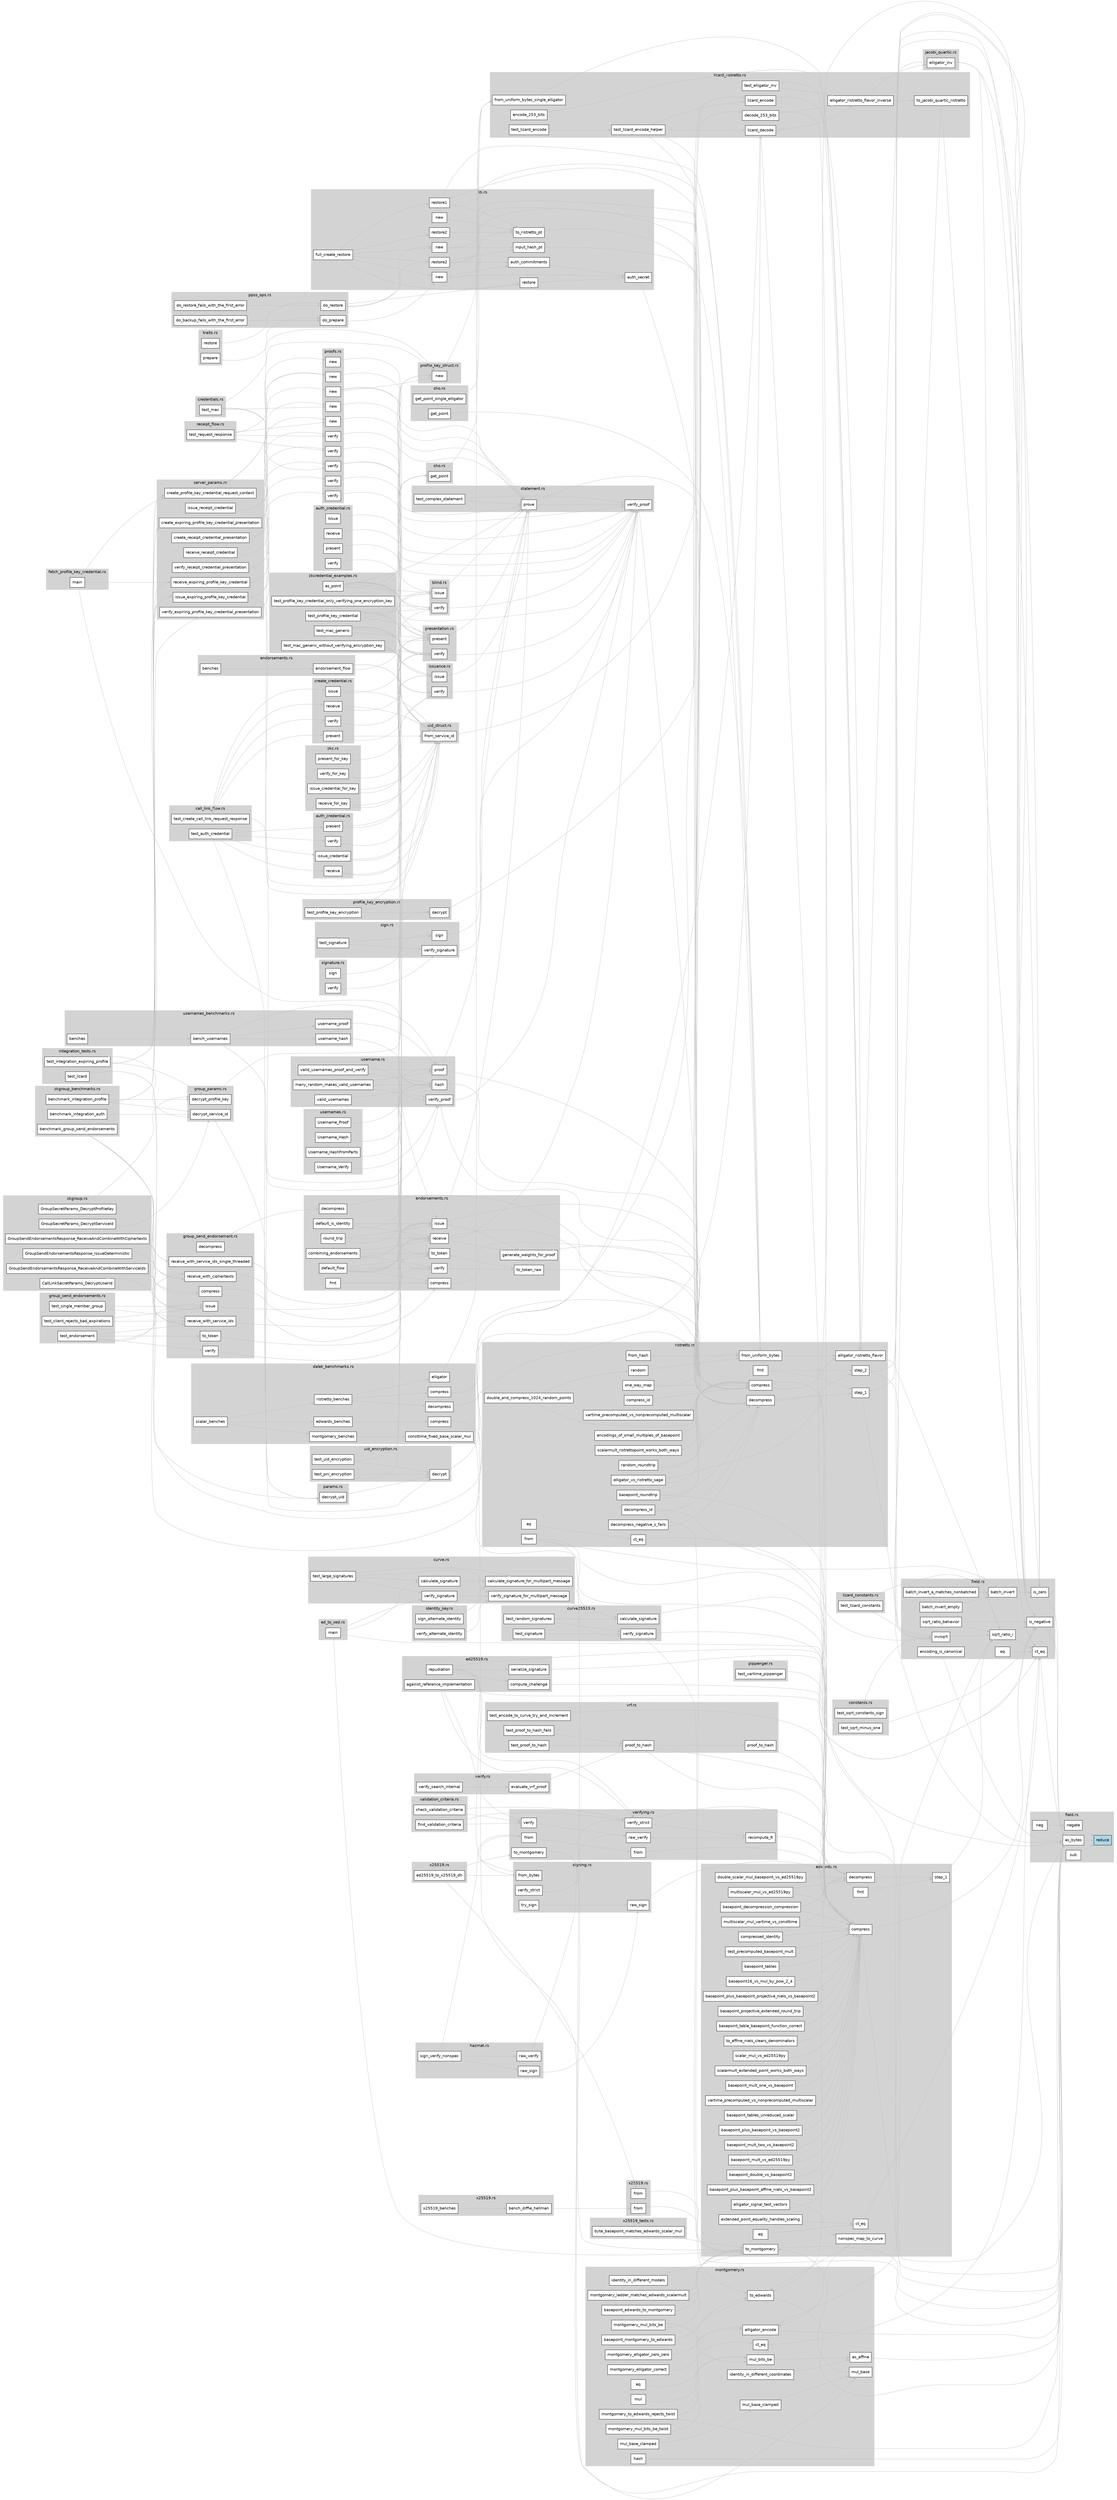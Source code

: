 digraph function_subgraph {
  rankdir=LR;
  node [shape=box, style=filled, fontname=Helvetica];
  edge [color=gray];

  subgraph cluster_0 {
    label = "dalek_benchmarks.rs";
    style=filled;
    color=lightgrey;
    fontname=Helvetica;
    "rust-analyzer cargo curve25519-dalek 4.1.3 scalar_benches/scalar_benches()." [label="scalar_benches", tooltip="    pub(crate) fn scalar_benches() {         let mut c = Criterion::default();         let mut g = c.benchmark_group(' scalar benches' );          scalar_arith(&mut g);         batch_scalar_inversion(...", fillcolor=white]
    "rust-analyzer cargo curve25519-dalek 4.1.3 edwards_benches/edwards_benches()." [label="edwards_benches", tooltip="    pub(crate) fn edwards_benches() {         let mut c = Criterion::default();         let mut g = c.benchmark_group(' edwards benches' );          compress(&mut g);         decompress(&mut g);      ...", fillcolor=white]
    "rust-analyzer cargo curve25519-dalek 4.1.3 ristretto_benches/compress()." [label="compress", tooltip="    fn compress<M: Measurement>(c: &mut BenchmarkGroup<M>) {         c.bench_function(' RistrettoPoint compression' , |b| {             let B = &constants::RISTRETTO_BASEPOINT_POINT;             b.ite...", fillcolor=white]
    "rust-analyzer cargo curve25519-dalek 4.1.3 ristretto_benches/ristretto_benches()." [label="ristretto_benches", tooltip="    pub(crate) fn ristretto_benches() {         let mut c = Criterion::default();         let mut g = c.benchmark_group(' ristretto benches' );          compress(&mut g);         decompress(&mut g);  ...", fillcolor=white]
    "rust-analyzer cargo curve25519-dalek 4.1.3 ristretto_benches/elligator()." [label="elligator", tooltip="    fn elligator<M: Measurement>(c: &mut BenchmarkGroup<M>) {         c.bench_function(' RistrettoPoint Elligator' , |b| {             b.iter(|| RistrettoPoint::from_uniform_bytes_single_elligator(&[0...", fillcolor=white]
    "rust-analyzer cargo curve25519-dalek 4.1.3 montgomery_benches/montgomery_benches()." [label="montgomery_benches", tooltip="    pub(crate) fn montgomery_benches() {         let mut c = Criterion::default();         let mut g = c.benchmark_group(' montgomery benches' );          montgomery_ladder(&mut g);         consttime_...", fillcolor=white]
    "rust-analyzer cargo curve25519-dalek 4.1.3 montgomery_benches/consttime_fixed_base_scalar_mul()." [label="consttime_fixed_base_scalar_mul", tooltip="    fn consttime_fixed_base_scalar_mul<M: Measurement>(c: &mut BenchmarkGroup<M>) {         let s = Scalar::from(897987897u64).invert();         c.bench_function(' Constant-time fixed-base scalar mul'...", fillcolor=white]
    "rust-analyzer cargo curve25519-dalek 4.1.3 ristretto_benches/decompress()." [label="decompress", tooltip="    fn decompress<M: Measurement>(c: &mut BenchmarkGroup<M>) {         c.bench_function(' RistrettoPoint decompression' , |b| {             let B_comp = &constants::RISTRETTO_BASEPOINT_COMPRESSED;    ...", fillcolor=white]
    "rust-analyzer cargo curve25519-dalek 4.1.3 edwards_benches/compress()." [label="compress", tooltip="    fn compress<M: Measurement>(c: &mut BenchmarkGroup<M>) {         let B = &constants::ED25519_BASEPOINT_POINT;         c.bench_function(' EdwardsPoint compression' , move |b| b.iter(|| B.compress()...", fillcolor=white]
  }
  subgraph cluster_1 {
    label = "pippenger.rs";
    style=filled;
    color=lightgrey;
    fontname=Helvetica;
    "rust-analyzer cargo curve25519-dalek 4.1.3 backend/serial/scalar_mul/pippenger/test/test_vartime_pippenger()." [label="test_vartime_pippenger", tooltip="    fn test_vartime_pippenger() {         // Reuse points across different tests         let mut n = 512;         let x = Scalar::from(2128506u64).invert();         let y = Scalar::from(4443282u64).in...", fillcolor=white]
  }
  subgraph cluster_2 {
    label = "field.rs";
    style=filled;
    color=lightgrey;
    fontname=Helvetica;
    "rust-analyzer cargo curve25519-dalek 4.1.3 backend/serial/u64/field/impl#[`&FieldElement51`][Neg]neg()." [label="neg", tooltip="    fn neg(self) -> FieldElement51 {         let mut output = *self;         output.negate();         output     }", fillcolor=white]
    "rust-analyzer cargo curve25519-dalek 4.1.3 backend/serial/u64/field/impl#[FieldElement51]as_bytes()." [label="as_bytes", tooltip="    pub fn as_bytes(&self) -> [u8; 32] {         // Let h = limbs[0] + limbs[1]*2^51 + ... + limbs[4]*2^204.         //         // Write h = pq + r with 0 <= r < p.         //         // We want to co...", fillcolor=white]
    "rust-analyzer cargo curve25519-dalek 4.1.3 backend/serial/u64/field/impl#[FieldElement51]reduce()." [label="reduce", tooltip="    fn reduce(mut limbs: [u64; 5]) -> FieldElement51 {         const LOW_51_BIT_MASK: u64 = (1u64 << 51) - 1;          // Since the input limbs are bounded by 2^64, the biggest         // carry-out is...", fillcolor=lightblue]
    "rust-analyzer cargo curve25519-dalek 4.1.3 backend/serial/u64/field/impl#[`&FieldElement51`][`Sub<&FieldElement51>`]sub()." [label="sub", tooltip="    fn sub(self, _rhs: &'b FieldElement51) -> FieldElement51 {         // To avoid underflow, first add a multiple of p.         // Choose 16*p = p << 4 to be larger than 54-bit _rhs.         //      ...", fillcolor=white]
    "rust-analyzer cargo curve25519-dalek 4.1.3 backend/serial/u64/field/impl#[FieldElement51]negate()." [label="negate", tooltip="    pub fn negate(&mut self) {         // See commentary in the Sub impl         let neg = FieldElement51::reduce([             36028797018963664u64 - self.0[0],             36028797018963952u64 - sel...", fillcolor=white]
  }
  subgraph cluster_3 {
    label = "constants.rs";
    style=filled;
    color=lightgrey;
    fontname=Helvetica;
    "rust-analyzer cargo curve25519-dalek 4.1.3 constants/test/test_sqrt_minus_one()." [label="test_sqrt_minus_one", tooltip="    fn test_sqrt_minus_one() {         let minus_one = FieldElement::MINUS_ONE;         let sqrt_m1_sq = &constants::SQRT_M1 * &constants::SQRT_M1;         assert_eq!(minus_one, sqrt_m1_sq);         a...", fillcolor=white]
    "rust-analyzer cargo curve25519-dalek 4.1.3 constants/test/test_sqrt_constants_sign()." [label="test_sqrt_constants_sign", tooltip="    fn test_sqrt_constants_sign() {         let minus_one = FieldElement::MINUS_ONE;         let (was_nonzero_square, invsqrt_m1) = minus_one.invsqrt();         assert!(bool::from(was_nonzero_square))...", fillcolor=white]
  }
  subgraph cluster_4 {
    label = "edwards.rs";
    style=filled;
    color=lightgrey;
    fontname=Helvetica;
    "rust-analyzer cargo curve25519-dalek 4.1.3 edwards/impl#[EdwardsPoint]to_montgomery()." [label="to_montgomery", tooltip="    pub fn to_montgomery(&self) -> MontgomeryPoint {         // We have u = (1+y)/(1-y) = (Z+Y)/(Z-Y).         //         // The denominator is zero only when y=1, the identity point of         // the...", fillcolor=white]
    "rust-analyzer cargo curve25519-dalek 4.1.3 edwards/test/basepoint_plus_basepoint_projective_niels_vs_basepoint2()." [label="basepoint_plus_basepoint_projective_niels_vs_basepoint2", tooltip="    fn basepoint_plus_basepoint_projective_niels_vs_basepoint2() {         let bp = constants::ED25519_BASEPOINT_POINT;         let bp_added = (&bp + &bp.as_projective_niels()).as_extended();         ...", fillcolor=white]
    "rust-analyzer cargo curve25519-dalek 4.1.3 edwards/test/basepoint_projective_extended_round_trip()." [label="basepoint_projective_extended_round_trip", tooltip="    fn basepoint_projective_extended_round_trip() {         assert_eq!(             constants::ED25519_BASEPOINT_POINT                 .as_projective()                 .as_extended()                 ....", fillcolor=white]
    "rust-analyzer cargo curve25519-dalek 4.1.3 edwards/test/basepoint_table_basepoint_function_correct()." [label="basepoint_table_basepoint_function_correct", tooltip="    fn basepoint_table_basepoint_function_correct() {         let bp = ED25519_BASEPOINT_TABLE.basepoint();         assert_eq!(bp.compress(), constants::ED25519_BASEPOINT_COMPRESSED);     }", fillcolor=white]
    "rust-analyzer cargo curve25519-dalek 4.1.3 edwards/test/to_affine_niels_clears_denominators()." [label="to_affine_niels_clears_denominators", tooltip="    fn to_affine_niels_clears_denominators() {         // construct a point as aB so it has denominators (ie. Z != 1)         let aB = ED25519_BASEPOINT_TABLE * &A_SCALAR;         let aB_affine_niels ...", fillcolor=white]
    "rust-analyzer cargo curve25519-dalek 4.1.3 edwards/test/basepoint_decompression_compression()." [label="basepoint_decompression_compression", tooltip="    fn basepoint_decompression_compression() {         let base_X = FieldElement::from_bytes(&BASE_X_COORD_BYTES);         let bp = constants::ED25519_BASEPOINT_COMPRESSED             .decompress()   ...", fillcolor=white]
    "rust-analyzer cargo curve25519-dalek 4.1.3 edwards/test/scalar_mul_vs_ed25519py()." [label="scalar_mul_vs_ed25519py", tooltip="    fn scalar_mul_vs_ed25519py() {         let aB = constants::ED25519_BASEPOINT_POINT * A_SCALAR;         assert_eq!(aB.compress(), A_TIMES_BASEPOINT);     }", fillcolor=white]
    "rust-analyzer cargo curve25519-dalek 4.1.3 edwards/test/scalarmult_extended_point_works_both_ways()." [label="scalarmult_extended_point_works_both_ways", tooltip="    fn scalarmult_extended_point_works_both_ways() {         let G: EdwardsPoint = constants::ED25519_BASEPOINT_POINT;         let s: Scalar = A_SCALAR;          let P1 = G * s;         let P2 = s * G...", fillcolor=white]
    "rust-analyzer cargo curve25519-dalek 4.1.3 edwards/test/basepoint_mult_one_vs_basepoint()." [label="basepoint_mult_one_vs_basepoint", tooltip="    fn basepoint_mult_one_vs_basepoint() {         let bp = ED25519_BASEPOINT_TABLE * &Scalar::ONE;         let compressed = bp.compress();         assert_eq!(compressed, constants::ED25519_BASEPOINT_...", fillcolor=white]
    "rust-analyzer cargo curve25519-dalek 4.1.3 edwards/impl#[EdwardsPoint]nonspec_map_to_curve()." [label="nonspec_map_to_curve", tooltip="    pub fn nonspec_map_to_curve<D>(bytes: &[u8]) -> EdwardsPoint     where         D: Digest<OutputSize = U64> + Default,     {         let mut hash = D::new();         hash.update(bytes);         let...", fillcolor=white]
    "rust-analyzer cargo curve25519-dalek 4.1.3 edwards/test/vartime_precomputed_vs_nonprecomputed_multiscalar()." [label="vartime_precomputed_vs_nonprecomputed_multiscalar", tooltip="    fn vartime_precomputed_vs_nonprecomputed_multiscalar() {         let mut rng = rand::thread_rng();          let static_scalars = (0..128)             .map(|_| Scalar::random(&mut rng))            ...", fillcolor=white]
    "rust-analyzer cargo curve25519-dalek 4.1.3 edwards/test/extended_point_equality_handles_scaling()." [label="extended_point_equality_handles_scaling", tooltip="    fn extended_point_equality_handles_scaling() {         let mut two_bytes = [0u8; 32];         two_bytes[0] = 2;         let id1 = EdwardsPoint::identity();         let id2 = EdwardsPoint {        ...", fillcolor=white]
    "rust-analyzer cargo curve25519-dalek 4.1.3 edwards/impl#[EdwardsPoint][Debug]fmt()." [label="fmt", tooltip="    fn fmt(&self, f: &mut core::fmt::Formatter<'_>) -> core::fmt::Result {         write!(             f,             ' EdwardsPoint{{\n\tX: {:?},\n\tY: {:?},\n\tZ: {:?},\n\tT: {:?}\n}}' ,            ...", fillcolor=white]
    "rust-analyzer cargo curve25519-dalek 4.1.3 edwards/impl#[EdwardsPoint]compress()." [label="compress", tooltip="    pub fn compress(&self) -> CompressedEdwardsY {         let recip = self.Z.invert();         let x = &self.X * &recip;         let y = &self.Y * &recip;         let mut s: [u8; 32];          s = y....", fillcolor=white]
    "rust-analyzer cargo curve25519-dalek 4.1.3 edwards/decompress/step_1()." [label="step_1", tooltip="    pub(super) fn step_1(         repr: &CompressedEdwardsY,     ) -> (Choice, FieldElement, FieldElement, FieldElement) {         let Y = FieldElement::from_bytes(repr.as_bytes());         let Z = Fi...", fillcolor=white]
    "rust-analyzer cargo curve25519-dalek 4.1.3 edwards/test/basepoint_tables_unreduced_scalar()." [label="basepoint_tables_unreduced_scalar", tooltip="    fn basepoint_tables_unreduced_scalar() {         let P = &constants::ED25519_BASEPOINT_POINT;         let a = crate::scalar::test::LARGEST_UNREDUCED_SCALAR;          let table_radix16 = EdwardsBas...", fillcolor=white]
    "rust-analyzer cargo curve25519-dalek 4.1.3 edwards/test/basepoint_plus_basepoint_vs_basepoint2()." [label="basepoint_plus_basepoint_vs_basepoint2", tooltip="    fn basepoint_plus_basepoint_vs_basepoint2() {         let bp = constants::ED25519_BASEPOINT_POINT;         let bp_added = bp + bp;         assert_eq!(bp_added.compress(), BASE2_CMPRSSD);     }", fillcolor=white]
    "rust-analyzer cargo curve25519-dalek 4.1.3 edwards/test/vartime/multiscalar_mul_vartime_vs_consttime()." [label="multiscalar_mul_vartime_vs_consttime", tooltip="        fn multiscalar_mul_vartime_vs_consttime() {             let A = A_TIMES_BASEPOINT.decompress().unwrap();             let result_vartime = EdwardsPoint::vartime_multiscalar_mul(                ...", fillcolor=white]
    "rust-analyzer cargo curve25519-dalek 4.1.3 edwards/test/basepoint_mult_two_vs_basepoint2()." [label="basepoint_mult_two_vs_basepoint2", tooltip="    fn basepoint_mult_two_vs_basepoint2() {         let two = Scalar::from(2u64);         let bp2 = EdwardsPoint::mul_base(&two);         assert_eq!(bp2.compress(), BASE2_CMPRSSD);     }", fillcolor=white]
    "rust-analyzer cargo curve25519-dalek 4.1.3 edwards/test/basepoint_mult_vs_ed25519py()." [label="basepoint_mult_vs_ed25519py", tooltip="    fn basepoint_mult_vs_ed25519py() {         let aB = EdwardsPoint::mul_base(&A_SCALAR);         assert_eq!(aB.compress(), A_TIMES_BASEPOINT);     }", fillcolor=white]
    "rust-analyzer cargo curve25519-dalek 4.1.3 edwards/impl#[CompressedEdwardsY]decompress()." [label="decompress", tooltip="    pub fn decompress(&self) -> Option<EdwardsPoint> {         let (is_valid_y_coord, X, Y, Z) = decompress::step_1(self);          if is_valid_y_coord.into() {             Some(decompress::step_2(sel...", fillcolor=white]
    "rust-analyzer cargo curve25519-dalek 4.1.3 edwards/impl#[EdwardsPoint][ConstantTimeEq]ct_eq()." [label="ct_eq", tooltip="    fn ct_eq(&self, other: &EdwardsPoint) -> Choice {         // We would like to check that the point (X/Z, Y/Z) is equal to         // the point (X'/Z', Y'/Z') without converting into affine        ...", fillcolor=white]
    "rust-analyzer cargo curve25519-dalek 4.1.3 edwards/test/vartime/double_scalar_mul_basepoint_vs_ed25519py()." [label="double_scalar_mul_basepoint_vs_ed25519py", tooltip="        fn double_scalar_mul_basepoint_vs_ed25519py() {             let A = A_TIMES_BASEPOINT.decompress().unwrap();             let result =                 EdwardsPoint::vartime_double_scalar_mul_ba...", fillcolor=white]
    "rust-analyzer cargo curve25519-dalek 4.1.3 edwards/test/basepoint_double_vs_basepoint2()." [label="basepoint_double_vs_basepoint2", tooltip="    fn basepoint_double_vs_basepoint2() {         assert_eq!(             constants::ED25519_BASEPOINT_POINT.double().compress(),             BASE2_CMPRSSD         );     }", fillcolor=white]
    "rust-analyzer cargo curve25519-dalek 4.1.3 edwards/test/basepoint_plus_basepoint_affine_niels_vs_basepoint2()." [label="basepoint_plus_basepoint_affine_niels_vs_basepoint2", tooltip="    fn basepoint_plus_basepoint_affine_niels_vs_basepoint2() {         let bp = constants::ED25519_BASEPOINT_POINT;         let bp_affine_niels = bp.as_affine_niels();         let bp_added = (&bp + &b...", fillcolor=white]
    "rust-analyzer cargo curve25519-dalek 4.1.3 edwards/test/compressed_identity()." [label="compressed_identity", tooltip="    fn compressed_identity() {         assert_eq!(             EdwardsPoint::identity().compress(),             CompressedEdwardsY::identity()         );     }", fillcolor=white]
    "rust-analyzer cargo curve25519-dalek 4.1.3 edwards/test/test_precomputed_basepoint_mult()." [label="test_precomputed_basepoint_mult", tooltip="    fn test_precomputed_basepoint_mult() {         let aB_1 = ED25519_BASEPOINT_TABLE * &A_SCALAR;         let aB_2 = constants::ED25519_BASEPOINT_POINT * A_SCALAR;         assert_eq!(aB_1.compress(),...", fillcolor=white]
    "rust-analyzer cargo curve25519-dalek 4.1.3 edwards/impl#[EdwardsPoint][`PartialEq<Self>`]eq()." [label="eq", tooltip="    fn eq(&self, other: &EdwardsPoint) -> bool {         self.ct_eq(other).into()     }", fillcolor=white]
    "rust-analyzer cargo curve25519-dalek 4.1.3 edwards/test/basepoint_tables()." [label="basepoint_tables", tooltip="    fn basepoint_tables() {         let P = &constants::ED25519_BASEPOINT_POINT;         let a = A_SCALAR;          let table_radix16 = EdwardsBasepointTableRadix16::create(P);         let table_radix...", fillcolor=white]
    "rust-analyzer cargo curve25519-dalek 4.1.3 edwards/test/basepoint16_vs_mul_by_pow_2_4()." [label="basepoint16_vs_mul_by_pow_2_4", tooltip="    fn basepoint16_vs_mul_by_pow_2_4() {         let bp16 = constants::ED25519_BASEPOINT_POINT.mul_by_pow_2(4);         assert_eq!(bp16.compress(), BASE16_CMPRSSD);     }", fillcolor=white]
    "rust-analyzer cargo curve25519-dalek 4.1.3 edwards/test/vartime/multiscalar_mul_vs_ed25519py()." [label="multiscalar_mul_vs_ed25519py", tooltip="        fn multiscalar_mul_vs_ed25519py() {             let A = A_TIMES_BASEPOINT.decompress().unwrap();             let result = EdwardsPoint::vartime_multiscalar_mul(                 &[A_SCALAR, B_S...", fillcolor=white]
    "rust-analyzer cargo curve25519-dalek 4.1.3 edwards/test/elligator_signal_test_vectors()." [label="elligator_signal_test_vectors", tooltip="    fn elligator_signal_test_vectors() {         for vector in test_vectors().iter() {             let input = hex::decode(vector[0]).unwrap();             let output = hex::decode(vector[1]).unwrap()...", fillcolor=white]
  }
  subgraph cluster_5 {
    label = "field.rs";
    style=filled;
    color=lightgrey;
    fontname=Helvetica;
    "rust-analyzer cargo curve25519-dalek 4.1.3 field/impl#[`crate::lizard::lizard_constants::FieldElement51`]sqrt_ratio_i()." [label="sqrt_ratio_i", tooltip="    pub(crate) fn sqrt_ratio_i(u: &FieldElement, v: &FieldElement) -> (Choice, FieldElement) {         // Using the same trick as in ed25519 decoding, we merge the         // inversion, the square roo...", fillcolor=white]
    "rust-analyzer cargo curve25519-dalek 4.1.3 field/impl#[`crate::lizard::lizard_constants::FieldElement51`][`PartialEq<Self>`]eq()." [label="eq", tooltip="    fn eq(&self, other: &FieldElement) -> bool {         self.ct_eq(other).into()     }", fillcolor=white]
    "rust-analyzer cargo curve25519-dalek 4.1.3 field/impl#[`crate::lizard::lizard_constants::FieldElement51`][ConstantTimeEq]ct_eq()." [label="ct_eq", tooltip="    fn ct_eq(&self, other: &FieldElement) -> Choice {         self.as_bytes().ct_eq(&other.as_bytes())     }", fillcolor=white]
    "rust-analyzer cargo curve25519-dalek 4.1.3 field/test/encoding_is_canonical()." [label="encoding_is_canonical", tooltip="    fn encoding_is_canonical() {         // Encode 1 wrongly as 1 + (2^255 - 19) = 2^255 - 18         let one_encoded_wrongly_bytes: [u8; 32] = [             0xee, 0xff, 0xff, 0xff, 0xff, 0xff, 0xff, ...", fillcolor=white]
    "rust-analyzer cargo curve25519-dalek 4.1.3 field/impl#[`crate::lizard::lizard_constants::FieldElement51`]is_negative()." [label="is_negative", tooltip="    pub(crate) fn is_negative(&self) -> Choice {         let bytes = self.as_bytes();         (bytes[0] & 1).into()     }", fillcolor=white]
    "rust-analyzer cargo curve25519-dalek 4.1.3 field/impl#[`crate::lizard::lizard_constants::FieldElement51`]is_zero()." [label="is_zero", tooltip="    pub(crate) fn is_zero(&self) -> Choice {         let zero = [0u8; 32];         let bytes = self.as_bytes();          bytes.ct_eq(&zero)     }", fillcolor=white]
    "rust-analyzer cargo curve25519-dalek 4.1.3 field/test/batch_invert_a_matches_nonbatched()." [label="batch_invert_a_matches_nonbatched", tooltip="    fn batch_invert_a_matches_nonbatched() {         let a = FieldElement::from_bytes(&A_BYTES);         let ap58 = FieldElement::from_bytes(&AP58_BYTES);         let asq = FieldElement::from_bytes(&A...", fillcolor=white]
    "rust-analyzer cargo curve25519-dalek 4.1.3 field/impl#[`crate::lizard::lizard_constants::FieldElement51`]invsqrt()." [label="invsqrt", tooltip="    pub(crate) fn invsqrt(&self) -> (Choice, FieldElement) {         FieldElement::sqrt_ratio_i(&FieldElement::ONE, self)     }", fillcolor=white]
    "rust-analyzer cargo curve25519-dalek 4.1.3 field/test/sqrt_ratio_behavior()." [label="sqrt_ratio_behavior", tooltip="    fn sqrt_ratio_behavior() {         let zero = FieldElement::ZERO;         let one = FieldElement::ONE;         let i = constants::SQRT_M1;         let two = &one + &one; // 2 is nonsquare mod p.  ...", fillcolor=white]
    "rust-analyzer cargo curve25519-dalek 4.1.3 field/impl#[`crate::lizard::lizard_constants::FieldElement51`]batch_invert()." [label="batch_invert", tooltip="    pub(crate) fn batch_invert(inputs: &mut [FieldElement]) {         // Montgomery’s Trick and Fast Implementation of Masked AES         // Genelle, Prouff and Quisquater         // Section 3.2    ...", fillcolor=white]
    "rust-analyzer cargo curve25519-dalek 4.1.3 field/test/batch_invert_empty()." [label="batch_invert_empty", tooltip="    fn batch_invert_empty() {         FieldElement::batch_invert(&mut []);     }", fillcolor=white]
  }
  subgraph cluster_6 {
    label = "jacobi_quartic.rs";
    style=filled;
    color=lightgrey;
    fontname=Helvetica;
    "rust-analyzer cargo curve25519-dalek 4.1.3 lizard/jacobi_quartic/impl#[JacobiPoint]elligator_inv()." [label="elligator_inv", tooltip="    pub(crate) fn elligator_inv(&self) -> (Choice, FieldElement) {         let mut out = FieldElement::ZERO;          // Special case: s = 0.  If s is zero, either t = 1 or t = -1.         // If t=1, ...", fillcolor=white]
  }
  subgraph cluster_7 {
    label = "lizard_constants.rs";
    style=filled;
    color=lightgrey;
    fontname=Helvetica;
    "rust-analyzer cargo curve25519-dalek 4.1.3 lizard/lizard_constants/test/test_lizard_constants()." [label="test_lizard_constants", tooltip="    fn test_lizard_constants() {         let (_, sqrt_id) = FieldElement::sqrt_ratio_i(             &(&constants::SQRT_M1 * &constants::EDWARDS_D),             &FieldElement::ONE,         );         a...", fillcolor=white]
  }
  subgraph cluster_8 {
    label = "lizard_ristretto.rs";
    style=filled;
    color=lightgrey;
    fontname=Helvetica;
    "rust-analyzer cargo curve25519-dalek 4.1.3 lizard/lizard_ristretto/test/test_lizard_encode_helper()." [label="test_lizard_encode_helper", tooltip="    fn test_lizard_encode_helper(data: &[u8; 16], result: &[u8; 32]) {         let p = RistrettoPoint::lizard_encode::<Sha256>(data);         let p_bytes = p.compress().to_bytes();         assert!(&p_...", fillcolor=white]
    "rust-analyzer cargo curve25519-dalek 4.1.3 lizard/lizard_ristretto/impl#[RistrettoPoint]encode_253_bits()." [label="encode_253_bits", tooltip="    pub fn encode_253_bits(data: &[u8; 32]) -> Option<RistrettoPoint> {         if data.len() != 32 {             return None;         }          let fe = FieldElement::from_bytes(data);         let p...", fillcolor=white]
    "rust-analyzer cargo curve25519-dalek 4.1.3 lizard/lizard_ristretto/impl#[RistrettoPoint]from_uniform_bytes_single_elligator()." [label="from_uniform_bytes_single_elligator", tooltip="    pub fn from_uniform_bytes_single_elligator(bytes: &[u8; 32]) -> RistrettoPoint {         RistrettoPoint::elligator_ristretto_flavor(&FieldElement::from_bytes(bytes))     }", fillcolor=white]
    "rust-analyzer cargo curve25519-dalek 4.1.3 lizard/lizard_ristretto/impl#[RistrettoPoint]lizard_encode()." [label="lizard_encode", tooltip="    pub fn lizard_encode<D: Digest>(data: &[u8; 16]) -> RistrettoPoint     where         D: Digest<OutputSize = U32>,     {         let mut fe_bytes: [u8; 32] = Default::default();          let digest...", fillcolor=white]
    "rust-analyzer cargo curve25519-dalek 4.1.3 lizard/lizard_ristretto/impl#[RistrettoPoint]to_jacobi_quartic_ristretto()." [label="to_jacobi_quartic_ristretto", tooltip="    fn to_jacobi_quartic_ristretto(self) -> [JacobiPoint; 4] {         let x2 = self.0.X.square(); // X^2         let y2 = self.0.Y.square(); // Y^2         let y4 = y2.square(); // Y^4         let z2...", fillcolor=white]
    "rust-analyzer cargo curve25519-dalek 4.1.3 lizard/lizard_ristretto/impl#[RistrettoPoint]lizard_decode()." [label="lizard_decode", tooltip="    pub fn lizard_decode<D: Digest>(&self) -> Option<[u8; 16]>     where         D: Digest<OutputSize = U32>,     {         let mut result: [u8; 16] = Default::default();         let mut h: [u8; 32] =...", fillcolor=white]
    "rust-analyzer cargo curve25519-dalek 4.1.3 lizard/lizard_ristretto/impl#[RistrettoPoint]decode_253_bits()." [label="decode_253_bits", tooltip="    pub fn decode_253_bits(&self) -> (u8, [[u8; 32]; 8]) {         let mut ret = [[0u8; 32]; 8];         let (mask, fes) = self.elligator_ristretto_flavor_inverse();          for j in 0..8 {          ...", fillcolor=white]
    "rust-analyzer cargo curve25519-dalek 4.1.3 lizard/lizard_ristretto/impl#[RistrettoPoint]elligator_ristretto_flavor_inverse()." [label="elligator_ristretto_flavor_inverse", tooltip="    pub fn elligator_ristretto_flavor_inverse(&self) -> (u8, [FieldElement; 8]) {         // Elligator2 computes a Point from a FieldElement in two steps: first         // it computes a (s,t) on the J...", fillcolor=white]
    "rust-analyzer cargo curve25519-dalek 4.1.3 lizard/lizard_ristretto/test/test_elligator_inv()." [label="test_elligator_inv", tooltip="    fn test_elligator_inv() {         let mut rng = rand::thread_rng();          for i in 0..100 {             let mut fe_bytes = [0u8; 32];              if i == 0 {                 // Test for first ...", fillcolor=white]
    "rust-analyzer cargo curve25519-dalek 4.1.3 lizard/lizard_ristretto/test/test_lizard_encode()." [label="test_lizard_encode", tooltip="    fn test_lizard_encode() {         test_lizard_encode_helper(             &[0, 0, 0, 0, 0, 0, 0, 0, 0, 0, 0, 0, 0, 0, 0, 0],             &[                 0xf0, 0xb7, 0xe3, 0x44, 0x84, 0xf7, 0x4c,...", fillcolor=white]
  }
  subgraph cluster_9 {
    label = "montgomery.rs";
    style=filled;
    color=lightgrey;
    fontname=Helvetica;
    "rust-analyzer cargo curve25519-dalek 4.1.3 montgomery/elligator_encode()." [label="elligator_encode", tooltip="pub(crate) fn elligator_encode(r_0: &FieldElement) -> MontgomeryPoint {     let one = FieldElement::ONE;     let d_1 = &one + &r_0.square2(); /* 2r^2 */      let d = &MONTGOMERY_A_NEG * &(d_1.invert()...", fillcolor=white]
    "rust-analyzer cargo curve25519-dalek 4.1.3 montgomery/test/montgomery_elligator_zero_zero()." [label="montgomery_elligator_zero_zero", tooltip="    fn montgomery_elligator_zero_zero() {         let zero = [0u8; 32];         let fe = FieldElement::from_bytes(&zero);         let eg = elligator_encode(&fe);         assert_eq!(eg.to_bytes(), zero...", fillcolor=white]
    "rust-analyzer cargo curve25519-dalek 4.1.3 montgomery/test/basepoint_montgomery_to_edwards()." [label="basepoint_montgomery_to_edwards", tooltip="    fn basepoint_montgomery_to_edwards() {         // sign bit = 0 => basepoint         assert_eq!(             constants::ED25519_BASEPOINT_POINT,             constants::X25519_BASEPOINT.to_edwards(0...", fillcolor=white]
    "rust-analyzer cargo curve25519-dalek 4.1.3 montgomery/test/basepoint_edwards_to_montgomery()." [label="basepoint_edwards_to_montgomery", tooltip="    fn basepoint_edwards_to_montgomery() {         assert_eq!(             constants::ED25519_BASEPOINT_POINT.to_montgomery(),             constants::X25519_BASEPOINT         );     }", fillcolor=white]
    "rust-analyzer cargo curve25519-dalek 4.1.3 montgomery/test/montgomery_to_edwards_rejects_twist()." [label="montgomery_to_edwards_rejects_twist", tooltip="    fn montgomery_to_edwards_rejects_twist() {         let one = FieldElement::ONE;          // u = 2 corresponds to a point on the twist.         let two = MontgomeryPoint((&one + &one).as_bytes()); ...", fillcolor=white]
    "rust-analyzer cargo curve25519-dalek 4.1.3 montgomery/test/identity_in_different_models()." [label="identity_in_different_models", tooltip="    fn identity_in_different_models() {         assert!(EdwardsPoint::identity().to_montgomery() == MontgomeryPoint::identity());     }", fillcolor=white]
    "rust-analyzer cargo curve25519-dalek 4.1.3 montgomery/test/montgomery_mul_bits_be()." [label="montgomery_mul_bits_be", tooltip="    fn montgomery_mul_bits_be() {         let mut csprng = rand_core::OsRng;          for _ in 0..100 {             // Make a random prime-order point P             let p_edwards = rand_prime_order_po...", fillcolor=white]
    "rust-analyzer cargo curve25519-dalek 4.1.3 montgomery/impl#[MontgomeryPoint][ConstantTimeEq]ct_eq()." [label="ct_eq", tooltip="    fn ct_eq(&self, other: &MontgomeryPoint) -> Choice {         let self_fe = FieldElement::from_bytes(&self.0);         let other_fe = FieldElement::from_bytes(&other.0);          self_fe.ct_eq(&oth...", fillcolor=white]
    "rust-analyzer cargo curve25519-dalek 4.1.3 montgomery/impl#[`&MontgomeryPoint`][`Mul<&Scalar>`]mul()." [label="mul", tooltip="    fn mul(self, scalar: &Scalar) -> MontgomeryPoint {         // We multiply by the integer representation of the given Scalar. By scalar invariant #1,         // the MSB is 0, so we can skip it.    ...", fillcolor=white]
    "rust-analyzer cargo curve25519-dalek 4.1.3 montgomery/impl#[MontgomeryPoint]mul_bits_be()." [label="mul_bits_be", tooltip="    pub fn mul_bits_be(&self, bits: impl Iterator<Item = bool>) -> MontgomeryPoint {         // Algorithm 8 of Costello-Smith 2017         let affine_u = FieldElement::from_bytes(&self.0);         let...", fillcolor=white]
    "rust-analyzer cargo curve25519-dalek 4.1.3 montgomery/impl#[MontgomeryPoint][`PartialEq<Self>`]eq()." [label="eq", tooltip="    fn eq(&self, other: &MontgomeryPoint) -> bool {         self.ct_eq(other).into()     }", fillcolor=white]
    "rust-analyzer cargo curve25519-dalek 4.1.3 montgomery/test/montgomery_ladder_matches_edwards_scalarmult()." [label="montgomery_ladder_matches_edwards_scalarmult", tooltip="    fn montgomery_ladder_matches_edwards_scalarmult() {         let mut csprng = rand_core::OsRng;          for _ in 0..100 {             let p_edwards = rand_prime_order_point(&mut csprng);          ...", fillcolor=white]
    "rust-analyzer cargo curve25519-dalek 4.1.3 montgomery/impl#[MontgomeryPoint]to_edwards()." [label="to_edwards", tooltip="    pub fn to_edwards(&self, sign: u8) -> Option<EdwardsPoint> {         // To decompress the Montgomery u coordinate to an         // `EdwardsPoint`, we apply the birational map to obtain the        ...", fillcolor=white]
    "rust-analyzer cargo curve25519-dalek 4.1.3 montgomery/impl#[MontgomeryPoint]mul_base()." [label="mul_base", tooltip="    pub fn mul_base(scalar: &Scalar) -> Self {         EdwardsPoint::mul_base(scalar).to_montgomery()     }", fillcolor=white]
    "rust-analyzer cargo curve25519-dalek 4.1.3 montgomery/test/identity_in_different_coordinates()." [label="identity_in_different_coordinates", tooltip="    fn identity_in_different_coordinates() {         let id_projective = ProjectivePoint::identity();         let id_montgomery = id_projective.as_affine();          assert!(id_montgomery == Montgomer...", fillcolor=white]
    "rust-analyzer cargo curve25519-dalek 4.1.3 montgomery/impl#[MontgomeryPoint]mul_base_clamped()." [label="mul_base_clamped", tooltip="    pub fn mul_base_clamped(bytes: [u8; 32]) -> Self {         // See reasoning in Self::mul_clamped why it is OK to make an unreduced Scalar here. We         // note that fixed-base multiplication is...", fillcolor=white]
    "rust-analyzer cargo curve25519-dalek 4.1.3 montgomery/test/montgomery_elligator_correct()." [label="montgomery_elligator_correct", tooltip="    fn montgomery_elligator_correct() {         let bytes: Vec<u8> = (0u8..32u8).collect();         let bits_in: [u8; 32] = (&bytes[..]).try_into().expect(' Range invariant broken' );          let fe ...", fillcolor=white]
    "rust-analyzer cargo curve25519-dalek 4.1.3 montgomery/impl#[MontgomeryPoint][Hash]hash()." [label="hash", tooltip="    fn hash<H: Hasher>(&self, state: &mut H) {         // Do a round trip through a `FieldElement`. `as_bytes` is guaranteed to give a canonical         // 32-byte encoding         let canonical_bytes...", fillcolor=white]
    "rust-analyzer cargo curve25519-dalek 4.1.3 montgomery/impl#[ProjectivePoint]as_affine()." [label="as_affine", tooltip="    pub fn as_affine(&self) -> MontgomeryPoint {         let u = &self.U * &self.W.invert();         MontgomeryPoint(u.as_bytes())     }", fillcolor=white]
    "rust-analyzer cargo curve25519-dalek 4.1.3 montgomery/test/montgomery_mul_bits_be_twist()." [label="montgomery_mul_bits_be_twist", tooltip="    fn montgomery_mul_bits_be_twist() {         let mut csprng = rand_core::OsRng;          for _ in 0..100 {             // Make a random point P on the curve or its twist             let p_montgomer...", fillcolor=white]
    "rust-analyzer cargo curve25519-dalek 4.1.3 montgomery/test/mul_base_clamped()." [label="mul_base_clamped", tooltip="    fn mul_base_clamped() {         let mut csprng = rand_core::OsRng;          // Test agreement on a large integer. Even after clamping, this is not reduced mod l.         let a_bytes = [0xff; 32]; ...", fillcolor=white]
  }
  subgraph cluster_10 {
    label = "ristretto.rs";
    style=filled;
    color=lightgrey;
    fontname=Helvetica;
    "rust-analyzer cargo curve25519-dalek 4.1.3 ristretto/test/encodings_of_small_multiples_of_basepoint()." [label="encodings_of_small_multiples_of_basepoint", tooltip="    fn encodings_of_small_multiples_of_basepoint() {         // Table of encodings of i*basepoint         // Generated using ristretto.sage         let compressed = [             CompressedRistretto([...", fillcolor=white]
    "rust-analyzer cargo curve25519-dalek 4.1.3 ristretto/impl#[RistrettoPoint]from_uniform_bytes()." [label="from_uniform_bytes", tooltip="    pub fn from_uniform_bytes(bytes: &[u8; 64]) -> RistrettoPoint {         // This follows the one-way map construction from the Ristretto RFC:         // https://datatracker.ietf.org/doc/html/draft-...", fillcolor=white]
    "rust-analyzer cargo curve25519-dalek 4.1.3 ristretto/impl#[RistrettoPoint][`PartialEq<Self>`]eq()." [label="eq", tooltip="    fn eq(&self, other: &RistrettoPoint) -> bool {         self.ct_eq(other).into()     }", fillcolor=white]
    "rust-analyzer cargo curve25519-dalek 4.1.3 ristretto/test/compress_id()." [label="compress_id", tooltip="    fn compress_id() {         let id = RistrettoPoint::identity();         assert_eq!(id.compress(), CompressedRistretto::identity());     }", fillcolor=white]
    "rust-analyzer cargo curve25519-dalek 4.1.3 ristretto/test/one_way_map()." [label="one_way_map", tooltip="    fn one_way_map() {         // These inputs are from         // https://datatracker.ietf.org/doc/html/draft-irtf-cfrg-ristretto255-decaf448-04#appendix-A.3         let test_vectors: &[([u8; 64], Co...", fillcolor=white]
    "rust-analyzer cargo curve25519-dalek 4.1.3 ristretto/impl#[RistrettoPoint][Debug]fmt()." [label="fmt", tooltip="    fn fmt(&self, f: &mut core::fmt::Formatter<'_>) -> core::fmt::Result {         let coset = self.coset4();         write!(             f,             ' RistrettoPoint: coset \n{:?}\n{:?}\n{:?}\n{:?...", fillcolor=white]
    "rust-analyzer cargo curve25519-dalek 4.1.3 ristretto/impl#[RistrettoPoint]from_hash()." [label="from_hash", tooltip="    pub fn from_hash<D>(hash: D) -> RistrettoPoint     where         D: Digest<OutputSize = U64> + Default,     {         // dealing with generic arrays is clumsy, until const generics land         le...", fillcolor=white]
    "rust-analyzer cargo curve25519-dalek 4.1.3 ristretto/test/elligator_vs_ristretto_sage()." [label="elligator_vs_ristretto_sage", tooltip="    fn elligator_vs_ristretto_sage() {         // Test vectors extracted from ristretto.sage.         //         // Notice that all of the byte sequences have bit 255 set to 0; this is because        ...", fillcolor=white]
    "rust-analyzer cargo curve25519-dalek 4.1.3 ristretto/impl#[RistrettoPoint][ConstantTimeEq]ct_eq()." [label="ct_eq", tooltip="    fn ct_eq(&self, other: &RistrettoPoint) -> Choice {         let X1Y2 = &self.0.X * &other.0.Y;         let Y1X2 = &self.0.Y * &other.0.X;         let X1X2 = &self.0.X * &other.0.X;         let Y1Y...", fillcolor=white]
    "rust-analyzer cargo curve25519-dalek 4.1.3 ristretto/test/decompress_negative_s_fails()." [label="decompress_negative_s_fails", tooltip="    fn decompress_negative_s_fails() {         // constants::d is neg, so decompression should fail as |d| != d.         let bad_compressed = CompressedRistretto(constants::EDWARDS_D.as_bytes());     ...", fillcolor=white]
    "rust-analyzer cargo curve25519-dalek 4.1.3 ristretto/test/vartime_precomputed_vs_nonprecomputed_multiscalar()." [label="vartime_precomputed_vs_nonprecomputed_multiscalar", tooltip="    fn vartime_precomputed_vs_nonprecomputed_multiscalar() {         let mut rng = rand::thread_rng();          let static_scalars = (0..128)             .map(|_| Scalar::random(&mut rng))            ...", fillcolor=white]
    "rust-analyzer cargo curve25519-dalek 4.1.3 ristretto/impl#[BatchCompressState][`From<&RistrettoPoint>`]from()." [label="from", tooltip="            fn from(P: &'a RistrettoPoint) -> BatchCompressState {                 let XX = P.0.X.square();                 let YY = P.0.Y.square();                 let ZZ = P.0.Z.square();           ...", fillcolor=white]
    "rust-analyzer cargo curve25519-dalek 4.1.3 ristretto/test/random_roundtrip()." [label="random_roundtrip", tooltip="    fn random_roundtrip() {         let mut rng = OsRng;         for _ in 0..100 {             let P = RistrettoPoint::mul_base(&Scalar::random(&mut rng));             let compressed_P = P.compress();...", fillcolor=white]
    "rust-analyzer cargo curve25519-dalek 4.1.3 ristretto/test/basepoint_roundtrip()." [label="basepoint_roundtrip", tooltip="    fn basepoint_roundtrip() {         let bp_compressed_ristretto = constants::RISTRETTO_BASEPOINT_POINT.compress();         let bp_recaf = bp_compressed_ristretto.decompress().unwrap().0;         //...", fillcolor=white]
    "rust-analyzer cargo curve25519-dalek 4.1.3 ristretto/decompress/step_2()." [label="step_2", tooltip="    pub(super) fn step_2(s: FieldElement) -> (Choice, Choice, Choice, RistrettoPoint) {         // Step 2.  Compute (X:Y:Z:T).         let one = FieldElement::ONE;         let ss = s.square();        ...", fillcolor=white]
    "rust-analyzer cargo curve25519-dalek 4.1.3 ristretto/impl#[RistrettoPoint]elligator_ristretto_flavor()." [label="elligator_ristretto_flavor", tooltip="    pub(crate) fn elligator_ristretto_flavor(r_0: &FieldElement) -> RistrettoPoint {         let i = &constants::SQRT_M1;         let d = &constants::EDWARDS_D;         let one_minus_d_sq = &constants...", fillcolor=white]
    "rust-analyzer cargo curve25519-dalek 4.1.3 ristretto/impl#[RistrettoPoint]random()." [label="random", tooltip="    pub fn random<R: CryptoRngCore + ?Sized>(rng: &mut R) -> Self {         let mut uniform_bytes = [0u8; 64];         rng.fill_bytes(&mut uniform_bytes);          RistrettoPoint::from_uniform_bytes(&...", fillcolor=white]
    "rust-analyzer cargo curve25519-dalek 4.1.3 ristretto/decompress/step_1()." [label="step_1", tooltip="    pub(super) fn step_1(repr: &CompressedRistretto) -> (Choice, Choice, FieldElement) {         // Step 1. Check s for validity:         // 1.a) s must be 32 bytes (we get this from the type system) ...", fillcolor=white]
    "rust-analyzer cargo curve25519-dalek 4.1.3 ristretto/test/decompress_id()." [label="decompress_id", tooltip="    fn decompress_id() {         let compressed_id = CompressedRistretto::identity();         let id = compressed_id.decompress().unwrap();         let mut identity_in_coset = false;         for P in ...", fillcolor=white]
    "rust-analyzer cargo curve25519-dalek 4.1.3 ristretto/impl#[CompressedRistretto]decompress()." [label="decompress", tooltip="    pub fn decompress(&self) -> Option<RistrettoPoint> {         let (s_encoding_is_canonical, s_is_negative, s) = decompress::step_1(self);          if (!s_encoding_is_canonical | s_is_negative).into...", fillcolor=white]
    "rust-analyzer cargo curve25519-dalek 4.1.3 ristretto/test/double_and_compress_1024_random_points()." [label="double_and_compress_1024_random_points", tooltip="    fn double_and_compress_1024_random_points() {         let mut rng = OsRng;          let mut points: Vec<RistrettoPoint> = (0..1024)             .map(|_| RistrettoPoint::random(&mut rng))          ...", fillcolor=white]
    "rust-analyzer cargo curve25519-dalek 4.1.3 ristretto/test/scalarmult_ristrettopoint_works_both_ways()." [label="scalarmult_ristrettopoint_works_both_ways", tooltip="    fn scalarmult_ristrettopoint_works_both_ways() {         let P = constants::RISTRETTO_BASEPOINT_POINT;         let s = Scalar::from(999u64);          let P1 = P * s;         let P2 = s * P;       ...", fillcolor=white]
    "rust-analyzer cargo curve25519-dalek 4.1.3 ristretto/impl#[RistrettoPoint]compress()." [label="compress", tooltip="    pub fn compress(&self) -> CompressedRistretto {         let mut X = self.0.X;         let mut Y = self.0.Y;         let Z = &self.0.Z;         let T = &self.0.T;          let u1 = &(Z + &Y) * &(Z ...", fillcolor=white]
  }
  subgraph cluster_11 {
    label = "hazmat.rs";
    style=filled;
    color=lightgrey;
    fontname=Helvetica;
    "rust-analyzer cargo ed25519-dalek 2.1.0 hazmat/raw_sign()." [label="raw_sign", tooltip="pub fn raw_sign<CtxDigest>(     esk: &ExpandedSecretKey,     message: &[u8],     verifying_key: &VerifyingKey, ) -> Signature where     CtxDigest: Digest<OutputSize = U64>, {     esk.raw_sign::<CtxDig...", fillcolor=white]
    "rust-analyzer cargo ed25519-dalek 2.1.0 hazmat/raw_verify()." [label="raw_verify", tooltip="pub fn raw_verify<CtxDigest>(     vk: &VerifyingKey,     message: &[u8],     signature: &ed25519::Signature, ) -> Result<(), SignatureError> where     CtxDigest: Digest<OutputSize = U64>, {     vk.raw...", fillcolor=white]
    "rust-analyzer cargo ed25519-dalek 2.1.0 hazmat/test/sign_verify_nonspec()." [label="sign_verify_nonspec", tooltip="    fn sign_verify_nonspec() {         // Generate the keypair         let rng = OsRng;         let esk = ExpandedSecretKey::random(rng);         let vk = VerifyingKey::from(&esk);          let msg = ...", fillcolor=white]
  }
  subgraph cluster_12 {
    label = "signing.rs";
    style=filled;
    color=lightgrey;
    fontname=Helvetica;
    "rust-analyzer cargo ed25519-dalek 2.1.0 signing/impl#[SigningKey]from_bytes()." [label="from_bytes", tooltip="    pub fn from_bytes(secret_key: &SecretKey) -> Self {         let verifying_key = VerifyingKey::from(&ExpandedSecretKey::from(secret_key));         Self {             secret_key: *secret_key,       ...", fillcolor=white]
    "rust-analyzer cargo ed25519-dalek 2.1.0 signing/impl#[ExpandedSecretKey]raw_sign()." [label="raw_sign", tooltip="    pub(crate) fn raw_sign<CtxDigest>(         &self,         message: &[u8],         verifying_key: &VerifyingKey,     ) -> Signature     where         CtxDigest: Digest<OutputSize = U64>,     {     ...", fillcolor=white]
    "rust-analyzer cargo ed25519-dalek 2.1.0 signing/impl#[SigningKey]verify_strict()." [label="verify_strict", tooltip="    pub fn verify_strict(         &self,         message: &[u8],         signature: &Signature,     ) -> Result<(), SignatureError> {         self.verifying_key.verify_strict(message, signature)     }", fillcolor=white]
    "rust-analyzer cargo ed25519-dalek 2.1.0 signing/impl#[SigningKey][`Signer<Signature>`]try_sign()." [label="try_sign", tooltip="    fn try_sign(&self, message: &[u8]) -> Result<Signature, SignatureError> {         let expanded: ExpandedSecretKey = (&self.secret_key).into();         Ok(expanded.raw_sign::<Sha512>(message, &self...", fillcolor=white]
  }
  subgraph cluster_13 {
    label = "verifying.rs";
    style=filled;
    color=lightgrey;
    fontname=Helvetica;
    "rust-analyzer cargo ed25519-dalek 2.1.0 verifying/impl#[VerifyingKey][`Verifier<ed25519::Signature>`]verify()." [label="verify", tooltip="    fn verify(&self, message: &[u8], signature: &ed25519::Signature) -> Result<(), SignatureError> {         self.raw_verify::<Sha512>(message, signature)     }", fillcolor=white]
    "rust-analyzer cargo ed25519-dalek 2.1.0 verifying/impl#[VerifyingKey]to_montgomery()." [label="to_montgomery", tooltip="    pub fn to_montgomery(&self) -> MontgomeryPoint {         self.point.to_montgomery()     }", fillcolor=white]
    "rust-analyzer cargo ed25519-dalek 2.1.0 verifying/impl#[VerifyingKey][`From<&ExpandedSecretKey>`]from()." [label="from", tooltip="    fn from(expanded_secret_key: &ExpandedSecretKey) -> VerifyingKey {         VerifyingKey::from(EdwardsPoint::mul_base(&expanded_secret_key.scalar))     }", fillcolor=white]
    "rust-analyzer cargo ed25519-dalek 2.1.0 verifying/impl#[VerifyingKey][`From<EdwardsPoint>`]from()." [label="from", tooltip="    fn from(point: EdwardsPoint) -> VerifyingKey {         VerifyingKey {             point,             compressed: point.compress(),         }     }", fillcolor=white]
    "rust-analyzer cargo ed25519-dalek 2.1.0 verifying/impl#[VerifyingKey]recompute_R()." [label="recompute_R", tooltip="    fn recompute_R<CtxDigest>(         &self,         context: Option<&[u8]>,         signature: &InternalSignature,         M: &[u8],     ) -> CompressedEdwardsY     where         CtxDigest: Digest<O...", fillcolor=white]
    "rust-analyzer cargo ed25519-dalek 2.1.0 verifying/impl#[VerifyingKey]raw_verify()." [label="raw_verify", tooltip="    pub(crate) fn raw_verify<CtxDigest>(         &self,         message: &[u8],         signature: &ed25519::Signature,     ) -> Result<(), SignatureError>     where         CtxDigest: Digest<OutputSi...", fillcolor=white]
    "rust-analyzer cargo ed25519-dalek 2.1.0 verifying/impl#[VerifyingKey]verify_strict()." [label="verify_strict", tooltip="    pub fn verify_strict(         &self,         message: &[u8],         signature: &ed25519::Signature,     ) -> Result<(), SignatureError> {         let signature = InternalSignature::try_from(signa...", fillcolor=white]
  }
  subgraph cluster_14 {
    label = "ed25519.rs";
    style=filled;
    color=lightgrey;
    fontname=Helvetica;
    "rust-analyzer cargo ed25519-dalek 2.1.0 vectors/compute_challenge()." [label="compute_challenge", tooltip="    fn compute_challenge(         message: &[u8],         pub_key: &EdwardsPoint,         signature_r: &EdwardsPoint,         context: Option<&[u8]>,     ) -> Scalar {         let mut h = Sha512::defa...", fillcolor=white]
    "rust-analyzer cargo ed25519-dalek 2.1.0 vectors/serialize_signature()." [label="serialize_signature", tooltip="    fn serialize_signature(r: &EdwardsPoint, s: &Scalar) -> Vec<u8> {         [&r.compress().as_bytes()[..], &s.as_bytes()[..]].concat()     }", fillcolor=white]
    "rust-analyzer cargo ed25519-dalek 2.1.0 vectors/repudiation()." [label="repudiation", tooltip="    fn repudiation() {         let message1 = b' Send 100 USD to Alice' ;         let message2 = b' Send 100000 USD to Alice' ;          let mut s: Scalar = non_null_scalar();         let pubkey = WEA...", fillcolor=white]
    "rust-analyzer cargo ed25519-dalek 2.1.0 vectors/against_reference_implementation()." [label="against_reference_implementation", tooltip="    fn against_reference_implementation() {         // TestGolden         let mut line: String;         let mut lineno: usize = 0;          let f = File::open(' TESTVECTORS' );         if f.is_err() {...", fillcolor=white]
  }
  subgraph cluster_15 {
    label = "validation_criteria.rs";
    style=filled;
    color=lightgrey;
    fontname=Helvetica;
    "rust-analyzer cargo ed25519-dalek 2.1.0 check_validation_criteria()." [label="check_validation_criteria", tooltip="fn check_validation_criteria() {     let verify_allowed_edgecases = Set::from_iter(VERIFY_ALLOWED_EDGECASES.to_vec());     let verify_strict_allowed_edgecases = Set::from_iter(VERIFY_STRICT_ALLOWED_ED...", fillcolor=white]
    "rust-analyzer cargo ed25519-dalek 2.1.0 find_validation_criteria()." [label="find_validation_criteria", tooltip="fn find_validation_criteria() {     let mut verify_allowed_edgecases = Set::new();     let mut verify_strict_allowed_edgecases = Set::new();      // Counts the number of times a signature with a re-en...", fillcolor=white]
  }
  subgraph cluster_16 {
    label = "x25519.rs";
    style=filled;
    color=lightgrey;
    fontname=Helvetica;
    "rust-analyzer cargo ed25519-dalek 2.1.0 ed25519_to_x25519_dh()." [label="ed25519_to_x25519_dh", tooltip="fn ed25519_to_x25519_dh() {     // Keys from RFC8032 test vectors (from section 7.1)     let ed_secret_key_a = hex!(' 9d61b19deffd5a60ba844af492ec2cc44449c5697b326919703bac031cae7f60' );     let ed_se...", fillcolor=white]
  }
  subgraph cluster_17 {
    label = "x25519.rs";
    style=filled;
    color=lightgrey;
    fontname=Helvetica;
    "rust-analyzer cargo x25519-dalek 2.0.0 x25519_benches()." [label="x25519_benches", tooltip="    name = x25519_benches;     config = Criterion::default();     targets =         bench_diffie_hellman, } criterion_main! {     x25519_benches, }", fillcolor=white]
    "rust-analyzer cargo x25519-dalek 2.0.0 bench_diffie_hellman()." [label="bench_diffie_hellman", tooltip="fn bench_diffie_hellman(c: &mut Criterion) {     let bob_secret = EphemeralSecret::random_from_rng(OsRng);     let bob_public = PublicKey::from(&bob_secret);      c.bench_function(' diffie_hellman' , ...", fillcolor=white]
  }
  subgraph cluster_18 {
    label = "x25519.rs";
    style=filled;
    color=lightgrey;
    fontname=Helvetica;
    "rust-analyzer cargo x25519-dalek 2.0.0 x25519/impl#[PublicKey][`From<&EphemeralSecret>`]from()." [label="from", tooltip="    fn from(secret: &'a EphemeralSecret) -> PublicKey {         PublicKey(EdwardsPoint::mul_base_clamped(secret.0).to_montgomery())     }", fillcolor=white]
    "rust-analyzer cargo x25519-dalek 2.0.0 x25519/impl#[PublicKey][`From<&StaticSecret>`]from()." [label="from", tooltip="    fn from(secret: &'a StaticSecret) -> PublicKey {         PublicKey(EdwardsPoint::mul_base_clamped(secret.0).to_montgomery())     }", fillcolor=white]
  }
  subgraph cluster_19 {
    label = "x25519_tests.rs";
    style=filled;
    color=lightgrey;
    fontname=Helvetica;
    "rust-analyzer cargo x25519-dalek 2.0.0 byte_basepoint_matches_edwards_scalar_mul()." [label="byte_basepoint_matches_edwards_scalar_mul", tooltip="fn byte_basepoint_matches_edwards_scalar_mul() {     let mut scalar_bytes = [0x37; 32];      for i in 0..32 {         scalar_bytes[i] += 2;          let result = x25519(scalar_bytes, X25519_BASEPOINT_...", fillcolor=white]
  }
  subgraph cluster_20 {
    label = "usernames.rs";
    style=filled;
    color=lightgrey;
    fontname=Helvetica;
    "rust-analyzer cargo libsignal-bridge 0.1.0 usernames/Username_HashFromParts()." [label="Username_HashFromParts", tooltip="pub fn Username_HashFromParts(     nickname: String,     discriminator: String,     min_len: u32,     max_len: u32, ) -> Result<[u8; 32], UsernameError> {     let limits = NicknameLimits::new(min_len ...", fillcolor=white]
    "rust-analyzer cargo libsignal-bridge 0.1.0 usernames/Username_Proof()." [label="Username_Proof", tooltip="pub fn Username_Proof(username: String, randomness: &[u8; 32]) -> Result<Vec<u8>, UsernameError> {     Username::new(&username)?.proof(randomness) }", fillcolor=white]
    "rust-analyzer cargo libsignal-bridge 0.1.0 usernames/Username_Hash()." [label="Username_Hash", tooltip="pub fn Username_Hash(username: String) -> Result<[u8; 32], UsernameError> {     Username::new(&username).map(|un| un.hash()) }", fillcolor=white]
    "rust-analyzer cargo libsignal-bridge 0.1.0 usernames/Username_Verify()." [label="Username_Verify", tooltip="pub fn Username_Verify(     proof: &[u8],     hash: &[u8], ) -> Result<(), ::usernames::ProofVerificationFailure> {     if hash.len() != 32 {         return Err(::usernames::ProofVerificationFailure);...", fillcolor=white]
  }
  subgraph cluster_21 {
    label = "zkgroup.rs";
    style=filled;
    color=lightgrey;
    fontname=Helvetica;
    "rust-analyzer cargo libsignal-bridge 0.1.0 zkgroup/GroupSendEndorsementsResponse_IssueDeterministic()." [label="GroupSendEndorsementsResponse_IssueDeterministic", tooltip="fn GroupSendEndorsementsResponse_IssueDeterministic(     concatenated_group_member_ciphertexts: &[u8],     key_pair: &[u8],     randomness: &[u8; RANDOMNESS_LEN], ) -> Vec<u8> {     assert!(concatenat...", fillcolor=white]
    "rust-analyzer cargo libsignal-bridge 0.1.0 zkgroup/GroupSecretParams_DecryptServiceId()." [label="GroupSecretParams_DecryptServiceId", tooltip="fn GroupSecretParams_DecryptServiceId(     params: Serialized<GroupSecretParams>,     ciphertext: Serialized<UuidCiphertext>, ) -> Result<ServiceId, ZkGroupVerificationFailure> {     params.decrypt_se...", fillcolor=white]
    "rust-analyzer cargo libsignal-bridge 0.1.0 zkgroup/GroupSendEndorsementsResponse_ReceiveAndCombineWithServiceIds()." [label="GroupSendEndorsementsResponse_ReceiveAndCombineWithServiceIds", tooltip="fn GroupSendEndorsementsResponse_ReceiveAndCombineWithServiceIds(     response_bytes: &[u8],     group_members: ServiceIdSequence<'_>,     local_user: ServiceId,     now: Timestamp,     group_params: ...", fillcolor=white]
    "rust-analyzer cargo libsignal-bridge 0.1.0 zkgroup/CallLinkSecretParams_DecryptUserId()." [label="CallLinkSecretParams_DecryptUserId", tooltip="fn CallLinkSecretParams_DecryptUserId(     params_bytes: &[u8],     user_id: Serialized<UuidCiphertext>, ) -> Result<Aci, ZkGroupVerificationFailure> {     let params = zkgroup::deserialize::<CallLink...", fillcolor=white]
    "rust-analyzer cargo libsignal-bridge 0.1.0 zkgroup/GroupSecretParams_DecryptProfileKey()." [label="GroupSecretParams_DecryptProfileKey", tooltip="fn GroupSecretParams_DecryptProfileKey(     params: Serialized<GroupSecretParams>,     profile_key: Serialized<ProfileKeyCiphertext>,     user_id: Aci, ) -> Result<Serialized<ProfileKey>, ZkGroupVerif...", fillcolor=white]
    "rust-analyzer cargo libsignal-bridge 0.1.0 zkgroup/GroupSendEndorsementsResponse_ReceiveAndCombineWithCiphertexts()." [label="GroupSendEndorsementsResponse_ReceiveAndCombineWithCiphertexts", tooltip="fn GroupSendEndorsementsResponse_ReceiveAndCombineWithCiphertexts(     response_bytes: &[u8],     concatenated_group_member_ciphertexts: &[u8],     local_user_ciphertext: &[u8],     now: Timestamp,   ...", fillcolor=white]
  }
  subgraph cluster_22 {
    label = "ed_to_xed.rs";
    style=filled;
    color=lightgrey;
    fontname=Helvetica;
    "rust-analyzer cargo libsignal-core 0.1.0 main()." [label="main", tooltip="fn main() {     let mut input = vec![];     std::io::stdin()         .read_to_end(&mut input)         .expect(' can read input' );     let key = boring::pkey::PKey::public_key_from_pem(&input).expect(...", fillcolor=white]
  }
  subgraph cluster_23 {
    label = "curve.rs";
    style=filled;
    color=lightgrey;
    fontname=Helvetica;
    "rust-analyzer cargo libsignal-core 0.1.0 curve/impl#[PrivateKey]calculate_signature_for_multipart_message()." [label="calculate_signature_for_multipart_message", tooltip="    pub fn calculate_signature_for_multipart_message<R: CryptoRng + Rng>(         &self,         message: &[&[u8]],         csprng: &mut R,     ) -> Result<Box<[u8]>, CurveError> {         match self....", fillcolor=white]
    "rust-analyzer cargo libsignal-core 0.1.0 curve/impl#[PrivateKey]calculate_signature()." [label="calculate_signature", tooltip="    pub fn calculate_signature<R: CryptoRng + Rng>(         &self,         message: &[u8],         csprng: &mut R,     ) -> Result<Box<[u8]>, CurveError> {         self.calculate_signature_for_multipa...", fillcolor=white]
    "rust-analyzer cargo libsignal-core 0.1.0 curve/impl#[PublicKey]verify_signature_for_multipart_message()." [label="verify_signature_for_multipart_message", tooltip="    pub fn verify_signature_for_multipart_message(         &self,         message: &[&[u8]],         signature: &[u8],     ) -> bool {         match &self.key {             PublicKeyData::DjbPublicKey...", fillcolor=white]
    "rust-analyzer cargo libsignal-core 0.1.0 curve/impl#[PublicKey]verify_signature()." [label="verify_signature", tooltip="    pub fn verify_signature(&self, message: &[u8], signature: &[u8]) -> bool {         self.verify_signature_for_multipart_message(&[message], signature)     }", fillcolor=white]
    "rust-analyzer cargo libsignal-core 0.1.0 curve/tests/test_large_signatures()." [label="test_large_signatures", tooltip="    fn test_large_signatures() -> Result<(), CurveError> {         let mut csprng = OsRng.unwrap_err();         let key_pair = KeyPair::generate(&mut csprng);         let mut message = [0u8; 1024 * 10...", fillcolor=white]
  }
  subgraph cluster_24 {
    label = "curve25519.rs";
    style=filled;
    color=lightgrey;
    fontname=Helvetica;
    "rust-analyzer cargo libsignal-core 0.1.0 curve/curve25519/impl#[PrivateKey]verify_signature()." [label="verify_signature", tooltip="    pub fn verify_signature(         their_public_key: &[u8; PUBLIC_KEY_LENGTH],         message: &[&[u8]],         signature: &[u8; SIGNATURE_LENGTH],     ) -> bool {         let mont_point = Montgom...", fillcolor=white]
    "rust-analyzer cargo libsignal-core 0.1.0 curve/curve25519/tests/test_random_signatures()." [label="test_random_signatures", tooltip="    fn test_random_signatures() {         let mut csprng = OsRng.unwrap_err();         for _ in 0..50 {             let mut message = [0u8; 64];             csprng.fill_bytes(&mut message);           ...", fillcolor=white]
    "rust-analyzer cargo libsignal-core 0.1.0 curve/curve25519/tests/test_signature()." [label="test_signature", tooltip="    fn test_signature() {         let alice_identity_private: [u8; PRIVATE_KEY_LENGTH] = [             0xc0, 0x97, 0x24, 0x84, 0x12, 0xe5, 0x8b, 0xf0, 0x5d, 0xf4, 0x87, 0x96, 0x82, 0x05,             0...", fillcolor=white]
    "rust-analyzer cargo libsignal-core 0.1.0 curve/curve25519/impl#[PrivateKey]calculate_signature()." [label="calculate_signature", tooltip="    pub fn calculate_signature<R>(         &self,         csprng: &mut R,         message: &[&[u8]],     ) -> [u8; SIGNATURE_LENGTH]     where         R: CryptoRng + Rng,     {         let mut random_...", fillcolor=white]
  }
  subgraph cluster_25 {
    label = "verify.rs";
    style=filled;
    color=lightgrey;
    fontname=Helvetica;
    "rust-analyzer cargo libsignal-keytrans 0.0.1 verify/verify_search_internal()." [label="verify_search_internal", tooltip="fn verify_search_internal(     config: &PublicConfig,     req: SlimSearchRequest,     res: FullSearchResponse,     context: SearchContext,     monitor: bool,     now: SystemTime, ) -> Result<SearchSta...", fillcolor=white]
    "rust-analyzer cargo libsignal-keytrans 0.0.1 verify/evaluate_vrf_proof()." [label="evaluate_vrf_proof", tooltip="fn evaluate_vrf_proof(     proof: &[u8],     vrf_key: &vrf::PublicKey,     search_key: &[u8], ) -> Result<[u8; 32]> {     let proof = proof.try_into().map_err(|_| MalformedProof)?;     Ok(vrf_key.proo...", fillcolor=white]
  }
  subgraph cluster_26 {
    label = "vrf.rs";
    style=filled;
    color=lightgrey;
    fontname=Helvetica;
    "rust-analyzer cargo libsignal-keytrans 0.0.1 vrf/proof_to_hash()." [label="proof_to_hash", tooltip="fn proof_to_hash(gamma: &EdwardsPoint) -> [u8; 32] {     let mut hasher = Sha512::new();     hasher.update([SUITE_ID, DOMAIN_SEPARATOR_PROOF]);     hasher.update(gamma.mul_by_cofactor().compress().0);...", fillcolor=white]
    "rust-analyzer cargo libsignal-keytrans 0.0.1 vrf/tests/test_proof_to_hash_fails()." [label="test_proof_to_hash_fails", tooltip="    fn test_proof_to_hash_fails() {         for v in TEST_VECTORS {             let pk = PublicKey::try_from(v.pk).unwrap();              assert!(pk.proof_to_hash(b' a' , &v.pi).is_err());            ...", fillcolor=white]
    "rust-analyzer cargo libsignal-keytrans 0.0.1 vrf/tests/test_encode_to_curve_try_and_increment()." [label="test_encode_to_curve_try_and_increment", tooltip="    fn test_encode_to_curve_try_and_increment() {         for v in TEST_VECTORS {             let got = encode_to_curve_try_and_increment(&v.pk, v.alpha)                 .compress()                 .0...", fillcolor=white]
    "rust-analyzer cargo libsignal-keytrans 0.0.1 vrf/impl#[PublicKey]proof_to_hash()." [label="proof_to_hash", tooltip="    pub fn proof_to_hash(&self, m: &[u8], proof: &[u8; 80]) -> Result<[u8; 32]> {         // Decode proof into its component parts: gamma, c, and s.         let gamma = CompressedEdwardsY(proof[..32]....", fillcolor=white]
    "rust-analyzer cargo libsignal-keytrans 0.0.1 vrf/tests/test_proof_to_hash()." [label="test_proof_to_hash", tooltip="    fn test_proof_to_hash() {         for v in TEST_VECTORS {             let pk = PublicKey::try_from(v.pk).unwrap();             let index = pk.proof_to_hash(v.alpha, &v.pi).unwrap();             as...", fillcolor=white]
  }
  subgraph cluster_27 {
    label = "fetch_profile_key_credential.rs";
    style=filled;
    color=lightgrey;
    fontname=Helvetica;
    "rust-analyzer cargo libsignal-net-chat 0.1.0 main()." [label="main", tooltip="async fn main() -> anyhow::Result<()> {     env_logger::builder()         .filter_module(module_path!(), log::LevelFilter::Info)         .parse_default_env()         .init();      let Config {        ...", fillcolor=white]
  }
  subgraph cluster_28 {
    label = "ppss_ops.rs";
    style=filled;
    color=lightgrey;
    fontname=Helvetica;
    "rust-analyzer cargo libsignal-net 0.1.0 svrb/ppss_ops/test/do_backup_fails_with_the_first_error()." [label="do_backup_fails_with_the_first_error", tooltip="    async fn do_backup_fails_with_the_first_error() {         let backup = do_prepare::<TestEnv>(b' ' );         let result = do_backup::<TestEnv>(NotConnectedResults, &backup).await;         assert_m...", fillcolor=white]
    "rust-analyzer cargo libsignal-net 0.1.0 svrb/ppss_ops/test/do_restore_fails_with_the_first_error()." [label="do_restore_fails_with_the_first_error", tooltip="    async fn do_restore_fails_with_the_first_error() {         let result = do_restore::<TestEnv>(NotConnectedResults, b' ' ).await;         assert_matches!(result, Err(crate::svrb::Error::ConnectionT...", fillcolor=white]
    "rust-analyzer cargo libsignal-net 0.1.0 svrb/ppss_ops/do_restore()." [label="do_restore", tooltip="pub async fn do_restore<Env: PpssSetup>(     connect_results: impl IntoConnectionResults,     password: &[u8], ) -> Result<Secret, Error> {     let mut rng = OsRng.unwrap_err();     let ConnectionCont...", fillcolor=white]
    "rust-analyzer cargo libsignal-net 0.1.0 svrb/ppss_ops/do_prepare()." [label="do_prepare", tooltip="pub fn do_prepare<Env: PpssSetup>(password: &[u8]) -> Backup4 {     let server_ids = Env::server_ids();     let mut rng = OsRng.unwrap_err();     Backup4::new(         server_ids.as_ref(),         pas...", fillcolor=white]
  }
  subgraph cluster_29 {
    label = "traits.rs";
    style=filled;
    color=lightgrey;
    fontname=Helvetica;
    "rust-analyzer cargo libsignal-net 0.1.0 svrb/traits/impl#[T][Restore]restore()." [label="restore", tooltip="    async fn restore(&self, password: &[u8]) -> Result<Secret, Error> {         ppss_ops::do_restore::<T::Env>(self.connect().await, password).await     }", fillcolor=white]
    "rust-analyzer cargo libsignal-net 0.1.0 svrb/traits/impl#[T][Backup]prepare()." [label="prepare", tooltip="    fn prepare(&self, password: &[u8]) -> Backup4 {         ppss_ops::do_prepare::<T::Env>(password)     }", fillcolor=white]
  }
  subgraph cluster_30 {
    label = "sign.rs";
    style=filled;
    color=lightgrey;
    fontname=Helvetica;
    "rust-analyzer cargo poksho 0.7.0 sign/verify_signature()." [label="verify_signature", tooltip="pub fn verify_signature(     signature: &[u8],     public_key: RistrettoPoint,     message: &[u8], ) -> Result<(), PokshoError> {     let mut st = Statement::new();     st.add(' public_key' , &[(' pri...", fillcolor=white]
    "rust-analyzer cargo poksho 0.7.0 sign/sign()." [label="sign", tooltip="pub fn sign(     private_key: Scalar,     public_key: RistrettoPoint,     message: &[u8],     randomness: &[u8], ) -> Result<Vec<u8>, PokshoError> {     let mut st = Statement::new();     st.add(' pub...", fillcolor=white]
    "rust-analyzer cargo poksho 0.7.0 sign/tests/test_signature()." [label="test_signature", tooltip="    fn test_signature() {         let mut block64 = [0u8; 64];         let mut block32 = [0u8; 32];         let mut block100 = [0u8; 100];         for i in 0..32 {             block32[i] = i as u8;   ...", fillcolor=white]
  }
  subgraph cluster_31 {
    label = "statement.rs";
    style=filled;
    color=lightgrey;
    fontname=Helvetica;
    "rust-analyzer cargo poksho 0.7.0 statement/impl#[Statement]verify_proof()." [label="verify_proof", tooltip="    pub fn verify_proof(         &self,         proof_bytes: &[u8],         point_args: &PointArgs,         message: &[u8],     ) -> Result<(), PokshoError> {         let proof = Proof::from_slice(pro...", fillcolor=white]
    "rust-analyzer cargo poksho 0.7.0 statement/tests/test_complex_statement()." [label="test_complex_statement", tooltip="    fn test_complex_statement() {         let mut block32 = [0u8; 32];         let mut block64a = [0u8; 64];         let mut block64b = [0u8; 64];         let mut block64c = [0u8; 64];         let mut...", fillcolor=white]
    "rust-analyzer cargo poksho 0.7.0 statement/impl#[Statement]prove()." [label="prove", tooltip="    pub fn prove(         &self,         scalar_args: &ScalarArgs,         point_args: &PointArgs,         message: &[u8],         randomness: &[u8], // must be 32 bytes     ) -> Result<Vec<u8>, Poksh...", fillcolor=white]
  }
  subgraph cluster_32 {
    label = "identity_key.rs";
    style=filled;
    color=lightgrey;
    fontname=Helvetica;
    "rust-analyzer cargo libsignal-protocol 0.1.0 identity_key/impl#[IdentityKey]verify_alternate_identity()." [label="verify_alternate_identity", tooltip="    pub fn verify_alternate_identity(&self, other: &IdentityKey, signature: &[u8]) -> Result<bool> {         Ok(self.public_key.verify_signature_for_multipart_message(             &[                 A...", fillcolor=white]
    "rust-analyzer cargo libsignal-protocol 0.1.0 identity_key/impl#[IdentityKeyPair]sign_alternate_identity()." [label="sign_alternate_identity", tooltip="    pub fn sign_alternate_identity<R: Rng + CryptoRng>(         &self,         other: &IdentityKey,         rng: &mut R,     ) -> Result<Box<[u8]>> {         Ok(self.private_key.calculate_signature_fo...", fillcolor=white]
  }
  subgraph cluster_33 {
    label = "lib.rs";
    style=filled;
    color=lightgrey;
    fontname=Helvetica;
    "rust-analyzer cargo libsignal-svrb 0.1.0 impl#[Backup4]new()." [label="new", tooltip="    pub fn new<R: Rng + CryptoRng>(         server_ids: &[u64],         password: &[u8],         max_tries: NonZeroU32,         rng: &mut R,     ) -> Self {         assert!(!server_ids.is_empty());   ...", fillcolor=white]
    "rust-analyzer cargo libsignal-svrb 0.1.0 to_ristretto_pt()." [label="to_ristretto_pt", tooltip="fn to_ristretto_pt(b: &[u8]) -> Option<RistrettoPoint> {     CompressedRistretto::from_slice(b).ok()?.decompress() }", fillcolor=white]
    "rust-analyzer cargo libsignal-svrb 0.1.0 test/full_create_restore()." [label="full_create_restore", tooltip="    fn full_create_restore() {         let mut rng = OsRng.unwrap_err();         let server_ids = vec![1u64, 2u64, 3u64];         let mut servers = server_ids             .iter()             .map(|_| ...", fillcolor=white]
    "rust-analyzer cargo libsignal-svrb 0.1.0 impl#[`Restore2<'_>`]restore()." [label="restore", tooltip="    pub fn restore(self, responses2_bytes: &[Vec<u8>]) -> Result<Secret, Error> {         if responses2_bytes.len() != self.server_ids.len() {             return Err(Error::NumServers {               ...", fillcolor=white]
    "rust-analyzer cargo libsignal-svrb 0.1.0 test/impl#[TestServer]restore2()." [label="restore2", tooltip="        fn restore2(&self, req_bytes: &[u8], handshake_hash: &[u8]) -> Vec<u8> {             let req = match svrb::Request4::decode(req_bytes)                 .expect(' decode Request4' )             ...", fillcolor=white]
    "rust-analyzer cargo libsignal-svrb 0.1.0 impl#[`Restore1<'a>`]new()." [label="new", tooltip="    pub fn new<R: Rng + CryptoRng>(server_ids: &'a [u64], password: &[u8], rng: &mut R) -> Self {         let blind = random_scalar(rng);         let input = password_to_uniform_input(password);      ...", fillcolor=white]
    "rust-analyzer cargo libsignal-svrb 0.1.0 test/impl#[TestServer]restore1()." [label="restore1", tooltip="        fn restore1(&mut self, req_bytes: &[u8]) -> Vec<u8> {             let req = match svrb::Request4::decode(req_bytes)                 .expect(' decode Request4' )                 .inner         ...", fillcolor=white]
    "rust-analyzer cargo libsignal-svrb 0.1.0 impl#[`Restore1<'a>`]restore2()." [label="restore2", tooltip="    pub fn restore2<R: Rng + CryptoRng>(         self,         responses1_bytes: &[Vec<u8>],         handshake_hashes: &[&[u8]],         rng: &mut R,     ) -> Result<Restore2<'a>, Error> {         if ...", fillcolor=white]
    "rust-analyzer cargo libsignal-svrb 0.1.0 auth_commitments()." [label="auth_commitments", tooltip="fn auth_commitments(     server_ids: &[u64],     input: &[u8; 64],     auth_pt: &RistrettoPoint, ) -> Vec<(Scalar, RistrettoPoint)> {     let k_auth = auth_secret(input, auth_pt);     server_ids      ...", fillcolor=white]
    "rust-analyzer cargo libsignal-svrb 0.1.0 auth_secret()." [label="auth_secret", tooltip="fn auth_secret(input: &[u8; 64], auth_pt: &RistrettoPoint) -> [u8; 32] {     Kdf::make(         b' Signal_SVR_MasterAuthorizationKey_20240823' ,         input,         &auth_pt.compress().to_bytes(), ...", fillcolor=white]
    "rust-analyzer cargo libsignal-svrb 0.1.0 input_hash_pt()." [label="input_hash_pt", tooltip="fn input_hash_pt(input: &[u8; 64]) -> RistrettoPoint {     RistrettoPoint::from_uniform_bytes(input) }", fillcolor=white]
    "rust-analyzer cargo libsignal-svrb 0.1.0 test/impl#[TestServerVersion]new()." [label="new", tooltip="        fn new(req: &svrb::request4::Create) -> Self {             Self {                 auth_commitment: to_ristretto_pt(&req.auth_commitment)                     .expect(' decode auth_commitment' )...", fillcolor=white]
  }
  subgraph cluster_34 {
    label = "usernames_benchmarks.rs";
    style=filled;
    color=lightgrey;
    fontname=Helvetica;
    "rust-analyzer cargo usernames 0.1.0 username_proof()." [label="username_proof", tooltip="pub fn username_proof(username: &str, randomness: &[u8; 32]) -> Result<Vec<u8>, UsernameError> {     Username::new(username)?.proof(randomness) }", fillcolor=white]
    "rust-analyzer cargo usernames 0.1.0 username_hash()." [label="username_hash", tooltip="pub fn username_hash(username: &str) -> Result<[u8; 32], UsernameError> {     Username::new(username).map(|un| un.hash()) }", fillcolor=white]
    "rust-analyzer cargo usernames 0.1.0 bench_usernames()." [label="bench_usernames", tooltip="fn bench_usernames(c: &mut Criterion) {     let mut rng = OsRng.unwrap_err();     let usernames =         Username::candidates_from(&mut rng, ' signal' , NicknameLimits::default()).unwrap();      let ...", fillcolor=white]
    "rust-analyzer cargo usernames 0.1.0 benches()." [label="benches", tooltip="criterion_group!(benches, bench_usernames); criterion_main!(benches);", fillcolor=white]
  }
  subgraph cluster_35 {
    label = "username.rs";
    style=filled;
    color=lightgrey;
    fontname=Helvetica;
    "rust-analyzer cargo usernames 0.1.0 username/test/many_random_makes_valid_usernames()." [label="many_random_makes_valid_usernames", tooltip="    fn many_random_makes_valid_usernames() {         let mut rng = rand::rng();         let randomness = std::array::from_fn(|i| (i + 1).try_into().unwrap());         let nickname = ' _SiGNA1' ;      ...", fillcolor=white]
    "rust-analyzer cargo usernames 0.1.0 username/impl#[Username]hash()." [label="hash", tooltip="    pub fn hash(&self) -> [u8; 32] {         *Self::hash_from_scalars(&self.scalars).compress().as_bytes()     }", fillcolor=white]
    "rust-analyzer cargo usernames 0.1.0 username/test/valid_usernames()." [label="valid_usernames", tooltip="    fn valid_usernames() {         for username in [' He110.01' , ' usr.999999999' , ' _identifier.42' , ' LOUD.700' ] {             let parsed = Username::new(username).unwrap();             _ = pars...", fillcolor=white]
    "rust-analyzer cargo usernames 0.1.0 username/test/valid_usernames_proof_and_verify()." [label="valid_usernames_proof_and_verify", tooltip="    fn valid_usernames_proof_and_verify() {         proptest!(|(nickname in NICKNAME_PATTERN, discriminator in 1..DISCRIMINATOR_MAX)| {             let username = Username::new(&Username::format_parts...", fillcolor=white]
    "rust-analyzer cargo usernames 0.1.0 username/impl#[Username]proof()." [label="proof", tooltip="    pub fn proof(&self, randomness: &[u8; 32]) -> Result<Vec<u8>, UsernameError> {         let hash = Self::hash_from_scalars(&self.scalars);         let scalar_args = Self::make_scalar_args(&self.sca...", fillcolor=white]
    "rust-analyzer cargo usernames 0.1.0 username/impl#[Username]verify_proof()." [label="verify_proof", tooltip="    pub fn verify_proof(proof: &[u8], hash: [u8; 32]) -> Result<(), ProofVerificationFailure> {         let hash_point = CompressedRistretto(hash)             .decompress()             .ok_or(ProofVer...", fillcolor=white]
  }
  subgraph cluster_36 {
    label = "endorsements.rs";
    style=filled;
    color=lightgrey;
    fontname=Helvetica;
    "rust-analyzer cargo zkcredential 0.1.0 endorsement_flow()." [label="endorsement_flow", tooltip="fn endorsement_flow(c: &mut Criterion) {     let mut group = c.benchmark_group(' endorsements' );      let mut input_sho = poksho::ShoSha256::new(b' test' );     let inputs: Vec<RistrettoPoint> = (0.....", fillcolor=white]
    "rust-analyzer cargo zkcredential 0.1.0 benches()." [label="benches", tooltip="criterion_group!(benches, endorsement_flow, key_derivation); criterion_main!(benches);", fillcolor=white]
  }
  subgraph cluster_37 {
    label = "endorsements.rs";
    style=filled;
    color=lightgrey;
    fontname=Helvetica;
    "rust-analyzer cargo zkcredential 0.1.0 endorsements/tests/default_is_identity()." [label="default_is_identity", tooltip="    fn default_is_identity() {         assert_eq!(Endorsement::combine([]).R, Endorsement::default().R);          let mut input_sho = poksho::ShoSha256::new(b' test' );         let root_key = ServerRo...", fillcolor=white]
    "rust-analyzer cargo zkcredential 0.1.0 endorsements/impl#[Endorsement][Debug]fmt()." [label="fmt", tooltip="    fn fmt(&self, f: &mut std::fmt::Formatter<'_>) -> std::fmt::Result {         self.compress().fmt(f)     }", fillcolor=white]
    "rust-analyzer cargo zkcredential 0.1.0 endorsements/impl#[EndorsementResponse]issue()." [label="issue", tooltip="    pub fn issue(         hidden_attribute_points: impl IntoIterator<Item = RistrettoPoint>,         private_key: &ServerDerivedKeyPair,         randomness: [u8; RANDOMNESS_LEN],     ) -> EndorsementR...", fillcolor=white]
    "rust-analyzer cargo zkcredential 0.1.0 endorsements/impl#[Endorsement]to_token()." [label="to_token", tooltip="    pub fn to_token(&self, client_key: &ClientDecryptionKey) -> Box<[u8]> {         let P = self.R * client_key.a_inv;         Self::to_token_raw(P)     }", fillcolor=white]
    "rust-analyzer cargo zkcredential 0.1.0 endorsements/tests/default_flow()." [label="default_flow", tooltip="    fn default_flow() {         let mut input_sho = poksho::ShoSha256::new(b' test' );         let root_key = ServerRootKeyPair::generate([42; RANDOMNESS_LEN]);          // Client          let client_...", fillcolor=white]
    "rust-analyzer cargo zkcredential 0.1.0 endorsements/impl#[`Endorsement<CompressedRistretto>`]decompress()." [label="decompress", tooltip="    pub fn decompress(self) -> Result<Endorsement<RistrettoPoint>, VerificationFailure> {         match self.R.decompress() {             Some(R) => Ok(Endorsement { R }),             None => Err(Veri...", fillcolor=white]
    "rust-analyzer cargo zkcredential 0.1.0 endorsements/impl#[Endorsement]to_token_raw()." [label="to_token_raw", tooltip="    fn to_token_raw(unblinded_endorsement: RistrettoPoint) -> Box<[u8]> {         // Skip the Sho for this, we're hashing a single point into a single bitstring. We don't         // need domain separa...", fillcolor=white]
    "rust-analyzer cargo zkcredential 0.1.0 endorsements/impl#[EndorsementResponse]receive()." [label="receive", tooltip="    pub fn receive(         self,         hidden_attribute_points: impl IntoIterator<Item = RistrettoPoint>,         server_public_key: &ServerDerivedPublicKey,     ) -> Result<ReceivedEndorsements, V...", fillcolor=white]
    "rust-analyzer cargo zkcredential 0.1.0 endorsements/impl#[ServerDerivedKeyPair]verify()." [label="verify", tooltip="    pub fn verify(&self, point: &RistrettoPoint, token: &[u8]) -> Result<(), VerificationFailure> {         let P = self.sk_prime * point;         let expected = Endorsement::to_token_raw(P);         ...", fillcolor=white]
    "rust-analyzer cargo zkcredential 0.1.0 endorsements/impl#[EndorsementResponse]generate_weights_for_proof()." [label="generate_weights_for_proof", tooltip="    fn generate_weights_for_proof(         public_key: &ServerDerivedPublicKey,         E: &[RistrettoPoint],         R: &[CompressedRistretto],     ) -> Vec<Scalar> {         debug_assert_eq!(E.len()...", fillcolor=white]
    "rust-analyzer cargo zkcredential 0.1.0 endorsements/impl#[Endorsement]compress()." [label="compress", tooltip="    pub fn compress(self) -> Endorsement<CompressedRistretto> {         Endorsement {             R: self.R.compress(),         }     }", fillcolor=white]
    "rust-analyzer cargo zkcredential 0.1.0 endorsements/tests/combining_endorsements()." [label="combining_endorsements", tooltip="    fn combining_endorsements() {         let mut input_sho = poksho::ShoSha256::new(b' test' );         let root_key = ServerRootKeyPair::generate([42; RANDOMNESS_LEN]);          // Client          l...", fillcolor=white]
    "rust-analyzer cargo zkcredential 0.1.0 endorsements/tests/round_trip()." [label="round_trip", tooltip="        fn round_trip<T: Serialize + for<'a> Deserialize<'a> + PartialDefault>(             value: &T,             expected_len: usize,         ) {             let bincode_options = bincode::DefaultOp...", fillcolor=white]
  }
  subgraph cluster_38 {
    label = "issuance.rs";
    style=filled;
    color=lightgrey;
    fontname=Helvetica;
    "rust-analyzer cargo zkcredential 0.1.0 issuance/impl#[`IssuanceProofBuilder<'a>`]verify()." [label="verify", tooltip="    pub fn verify(         mut self,         public_key: &CredentialPublicKey,         // Even though it would work with a borrow, this deliberately consumes         // IssuanceProof to indicate that ...", fillcolor=white]
    "rust-analyzer cargo zkcredential 0.1.0 issuance/impl#[`IssuanceProofBuilder<'a>`]issue()." [label="issue", tooltip="    pub fn issue(         mut self,         key_pair: &CredentialKeyPair,         randomness: [u8; RANDOMNESS_LEN],     ) -> IssuanceProof {         self.finalize_public_attrs();          let mut sho ...", fillcolor=white]
  }
  subgraph cluster_39 {
    label = "blind.rs";
    style=filled;
    color=lightgrey;
    fontname=Helvetica;
    "rust-analyzer cargo zkcredential 0.1.0 issuance/blind/impl#[`BlindedIssuanceProofBuilder<'_>`]verify()." [label="verify", tooltip="    pub fn verify(         mut self,         public_key: &CredentialPublicKey,         blinding_key: &BlindingKeyPair,         proof: BlindedIssuanceProof,     ) -> Result<Credential, VerificationFail...", fillcolor=white]
    "rust-analyzer cargo zkcredential 0.1.0 issuance/blind/impl#[`BlindedIssuanceProofBuilder<'_>`]issue()." [label="issue", tooltip="    pub fn issue(         mut self,         key_pair: &CredentialKeyPair,         blinding_key: &BlindingPublicKey,         randomness: [u8; RANDOMNESS_LEN],     ) -> BlindedIssuanceProof {         se...", fillcolor=white]
  }
  subgraph cluster_40 {
    label = "presentation.rs";
    style=filled;
    color=lightgrey;
    fontname=Helvetica;
    "rust-analyzer cargo zkcredential 0.1.0 presentation/impl#[`PresentationProofBuilder<'a>`]present()." [label="present", tooltip="    pub fn present(         self,         public_key: &CredentialPublicKey,         credential: &Credential,         randomness: [u8; RANDOMNESS_LEN],     ) -> PresentationProof {         let credenti...", fillcolor=white]
    "rust-analyzer cargo zkcredential 0.1.0 presentation/impl#[`PresentationProofVerifier<'a>`]verify()." [label="verify", tooltip="    pub fn verify(         mut self,         key_pair: &CredentialKeyPair,         proof: &PresentationProof,     ) -> Result<(), VerificationFailure> {         self.finalize_public_attrs();          ...", fillcolor=white]
  }
  subgraph cluster_41 {
    label = "sho.rs";
    style=filled;
    color=lightgrey;
    fontname=Helvetica;
    "rust-analyzer cargo zkcredential 0.1.0 sho/ShoExt#get_point()." [label="get_point", tooltip="    fn get_point(&mut self) -> RistrettoPoint {         let mut point_bytes = [0u8; 64];         self.squeeze_and_ratchet_into(&mut point_bytes);         RistrettoPoint::from_uniform_bytes(&point_byte...", fillcolor=white]
  }
  subgraph cluster_42 {
    label = "zkgroup_benchmarks.rs";
    style=filled;
    color=lightgrey;
    fontname=Helvetica;
    "rust-analyzer cargo zkgroup 0.9.0 benchmark_group_send_endorsements()." [label="benchmark_group_send_endorsements", tooltip="pub fn benchmark_group_send_endorsements(c: &mut Criterion) {     const DAY_ALIGNED_TIMESTAMP: zkgroup::Timestamp =         zkgroup::Timestamp::from_epoch_seconds(1681344000); // 2023-04-13 00:00:00 U...", fillcolor=white]
    "rust-analyzer cargo zkgroup 0.9.0 benchmark_integration_profile()." [label="benchmark_integration_profile", tooltip="pub fn benchmark_integration_profile(c: &mut Criterion) {     // SERVER     let server_secret_params = zkgroup::ServerSecretParams::generate(zkgroup::TEST_ARRAY_32);     let server_public_params = ser...", fillcolor=white]
    "rust-analyzer cargo zkgroup 0.9.0 benchmark_integration_auth()." [label="benchmark_integration_auth", tooltip="fn benchmark_integration_auth(c: &mut Criterion) {     let server_secret_params = zkgroup::ServerSecretParams::generate(zkgroup::TEST_ARRAY_32);     let server_public_params = server_secret_params.get...", fillcolor=white]
  }
  subgraph cluster_43 {
    label = "zkc.rs";
    style=filled;
    color=lightgrey;
    fontname=Helvetica;
    "rust-analyzer cargo zkgroup 0.9.0 api/auth/auth_credential_with_pni/zkc/impl#[AuthCredentialWithPniZkcResponse]receive_for_key()." [label="receive_for_key", tooltip="    pub(crate) fn receive_for_key(         self,         aci: Aci,         pni: Pni,         redemption_time: Timestamp,         public_key: &CredentialPublicKey,     ) -> Result<AuthCredentialWithPni...", fillcolor=white]
    "rust-analyzer cargo zkgroup 0.9.0 api/auth/auth_credential_with_pni/zkc/impl#[AuthCredentialWithPniZkcPresentation]verify_for_key()." [label="verify_for_key", tooltip="    pub(crate) fn verify_for_key(         &self,         credential_key: &CredentialKeyPair,         group_public_params: &GroupPublicParams,         redemption_time: Timestamp,     ) -> Result<(), Zk...", fillcolor=white]
    "rust-analyzer cargo zkgroup 0.9.0 api/auth/auth_credential_with_pni/zkc/impl#[AuthCredentialWithPniZkc]present_for_key()." [label="present_for_key", tooltip="    pub(crate) fn present_for_key(         &self,         public_key: &CredentialPublicKey,         group_secret_params: &GroupSecretParams,         randomness: RandomnessBytes,     ) -> AuthCredentia...", fillcolor=white]
    "rust-analyzer cargo zkgroup 0.9.0 api/auth/auth_credential_with_pni/zkc/impl#[AuthCredentialWithPniZkcResponse]issue_credential_for_key()." [label="issue_credential_for_key", tooltip="    pub(crate) fn issue_credential_for_key(         aci: Aci,         pni: Pni,         redemption_time: Timestamp,         credential_key: &CredentialKeyPair,         randomness: RandomnessBytes,    ...", fillcolor=white]
  }
  subgraph cluster_44 {
    label = "auth_credential.rs";
    style=filled;
    color=lightgrey;
    fontname=Helvetica;
    "rust-analyzer cargo zkgroup 0.9.0 api/backups/auth_credential/impl#[BackupAuthCredential]present()." [label="present", tooltip="    pub fn present(         &self,         server_params: &GenericServerPublicParams,         randomness: RandomnessBytes,     ) -> BackupAuthCredentialPresentation {         BackupAuthCredentialPrese...", fillcolor=white]
    "rust-analyzer cargo zkgroup 0.9.0 api/backups/auth_credential/impl#[BackupAuthCredentialRequest]issue()." [label="issue", tooltip="    pub fn issue(         &self,         redemption_time: Timestamp,         backup_level: BackupLevel,         credential_type: BackupCredentialType,         params: &GenericServerSecretParams,      ...", fillcolor=white]
    "rust-analyzer cargo zkgroup 0.9.0 api/backups/auth_credential/impl#[BackupAuthCredentialRequestContext]receive()." [label="receive", tooltip="    pub fn receive(         self,         response: BackupAuthCredentialResponse,         params: &GenericServerPublicParams,         expected_redemption_time: Timestamp,     ) -> Result<BackupAuthCre...", fillcolor=white]
    "rust-analyzer cargo zkgroup 0.9.0 api/backups/auth_credential/impl#[BackupAuthCredentialPresentation]verify()." [label="verify", tooltip="    pub fn verify(         &self,         current_time: Timestamp,         server_params: &GenericServerSecretParams,     ) -> Result<(), ZkGroupVerificationFailure> {         let acceptable_start_tim...", fillcolor=white]
  }
  subgraph cluster_45 {
    label = "auth_credential.rs";
    style=filled;
    color=lightgrey;
    fontname=Helvetica;
    "rust-analyzer cargo zkgroup 0.9.0 api/call_links/auth_credential/impl#[CallLinkAuthCredential]present()." [label="present", tooltip="    pub fn present(         &self,         user_id: libsignal_core::Aci,         redemption_time: Timestamp,         server_params: &GenericServerPublicParams,         call_link_params: &CallLinkSecre...", fillcolor=white]
    "rust-analyzer cargo zkgroup 0.9.0 api/call_links/auth_credential/impl#[CallLinkAuthCredentialResponse]receive()." [label="receive", tooltip="    pub fn receive(         self,         user_id: libsignal_core::Aci,         redemption_time: Timestamp,         params: &GenericServerPublicParams,     ) -> Result<CallLinkAuthCredential, ZkGroupV...", fillcolor=white]
    "rust-analyzer cargo zkgroup 0.9.0 api/call_links/auth_credential/impl#[CallLinkAuthCredentialPresentation]verify()." [label="verify", tooltip="    pub fn verify(         &self,         current_time: Timestamp,         server_params: &GenericServerSecretParams,         call_link_params: &CallLinkPublicParams,     ) -> Result<(), ZkGroupVerifi...", fillcolor=white]
    "rust-analyzer cargo zkgroup 0.9.0 api/call_links/auth_credential/impl#[CallLinkAuthCredentialResponse]issue_credential()." [label="issue_credential", tooltip="    pub fn issue_credential(         user_id: libsignal_core::Aci,         redemption_time: Timestamp,         params: &GenericServerSecretParams,         randomness: RandomnessBytes,     ) -> CallLin...", fillcolor=white]
  }
  subgraph cluster_46 {
    label = "create_credential.rs";
    style=filled;
    color=lightgrey;
    fontname=Helvetica;
    "rust-analyzer cargo zkgroup 0.9.0 api/call_links/create_credential/impl#[CreateCallLinkCredential]present()." [label="present", tooltip="    pub fn present(         &self,         room_id: &[u8],         user_id: libsignal_core::Aci,         server_params: &GenericServerPublicParams,         call_link_params: &CallLinkSecretParams,    ...", fillcolor=white]
    "rust-analyzer cargo zkgroup 0.9.0 api/call_links/create_credential/impl#[CreateCallLinkCredentialRequest]issue()." [label="issue", tooltip="    pub fn issue(         &self,         user_id: libsignal_core::Aci,         timestamp: Timestamp,         params: &GenericServerSecretParams,         randomness: RandomnessBytes,     ) -> CreateCal...", fillcolor=white]
    "rust-analyzer cargo zkgroup 0.9.0 api/call_links/create_credential/impl#[CreateCallLinkCredentialRequestContext]receive()." [label="receive", tooltip="    pub fn receive(         self,         response: CreateCallLinkCredentialResponse,         user_id: libsignal_core::Aci,         params: &GenericServerPublicParams,     ) -> Result<CreateCallLinkCr...", fillcolor=white]
    "rust-analyzer cargo zkgroup 0.9.0 api/call_links/create_credential/impl#[CreateCallLinkCredentialPresentation]verify()." [label="verify", tooltip="    pub fn verify(         &self,         room_id: &[u8],         current_time: Timestamp,         server_params: &GenericServerSecretParams,         call_link_params: &CallLinkPublicParams,     ) -> ...", fillcolor=white]
  }
  subgraph cluster_47 {
    label = "params.rs";
    style=filled;
    color=lightgrey;
    fontname=Helvetica;
    "rust-analyzer cargo zkgroup 0.9.0 api/call_links/params/impl#[CallLinkSecretParams]decrypt_uid()." [label="decrypt_uid", tooltip="    pub fn decrypt_uid(         &self,         ciphertext: api::groups::UuidCiphertext,     ) -> Result<libsignal_core::Aci, ZkGroupVerificationFailure> {         let uid = crypto::uid_encryption::Uid...", fillcolor=white]
  }
  subgraph cluster_48 {
    label = "group_params.rs";
    style=filled;
    color=lightgrey;
    fontname=Helvetica;
    "rust-analyzer cargo zkgroup 0.9.0 api/groups/group_params/impl#[GroupSecretParams]decrypt_service_id()." [label="decrypt_service_id", tooltip="    pub fn decrypt_service_id(         &self,         ciphertext: api::groups::UuidCiphertext,     ) -> Result<libsignal_core::ServiceId, ZkGroupVerificationFailure> {         crypto::uid_encryption::...", fillcolor=white]
    "rust-analyzer cargo zkgroup 0.9.0 api/groups/group_params/impl#[GroupSecretParams]decrypt_profile_key()." [label="decrypt_profile_key", tooltip="    pub fn decrypt_profile_key(         &self,         ciphertext: api::groups::ProfileKeyCiphertext,         user_id: libsignal_core::Aci,     ) -> Result<api::profiles::ProfileKey, ZkGroupVerificati...", fillcolor=white]
  }
  subgraph cluster_49 {
    label = "group_send_endorsement.rs";
    style=filled;
    color=lightgrey;
    fontname=Helvetica;
    "rust-analyzer cargo zkgroup 0.9.0 api/groups/group_send_endorsement/impl#[GroupSendEndorsementsResponse]issue()." [label="issue", tooltip="    pub fn issue(         member_ciphertexts: impl IntoIterator<Item = UuidCiphertext>,         key_pair: &GroupSendDerivedKeyPair,         randomness: RandomnessBytes,     ) -> Self {         // Note...", fillcolor=white]
    "rust-analyzer cargo zkgroup 0.9.0 api/groups/group_send_endorsement/impl#[GroupSendEndorsementsResponse]receive_with_ciphertexts()." [label="receive_with_ciphertexts", tooltip="    pub fn receive_with_ciphertexts(         self,         member_ciphertexts: impl IntoIterator<Item = UuidCiphertext>,         now: Timestamp,         root_public_key: impl AsRef<zkcredential::endor...", fillcolor=white]
    "rust-analyzer cargo zkgroup 0.9.0 api/groups/group_send_endorsement/impl#[GroupSendEndorsement]to_token()." [label="to_token", tooltip="    pub fn to_token<T: AsRef<uid_encryption::KeyPair>>(&self, key_pair: T) -> GroupSendToken {         let client_key =             zkcredential::endorsements::ClientDecryptionKey::for_first_point_of_...", fillcolor=white]
    "rust-analyzer cargo zkgroup 0.9.0 api/groups/group_send_endorsement/impl#[GroupSendFullToken]verify()." [label="verify", tooltip="    pub fn verify(         &self,         user_ids: impl IntoIterator<Item = libsignal_core::ServiceId>,         now: Timestamp,         key_pair: &GroupSendDerivedKeyPair,     ) -> Result<(), ZkGroup...", fillcolor=white]
    "rust-analyzer cargo zkgroup 0.9.0 api/groups/group_send_endorsement/impl#[`GroupSendEndorsement<curve25519_dalek_signal::ristretto::CompressedRistretto>`]decompress()." [label="decompress", tooltip="    pub fn decompress(         self,     ) -> Result<         GroupSendEndorsement<curve25519_dalek_signal::RistrettoPoint>,         ZkGroupDeserializationFailure,     > {         Ok(GroupSendEndorsem...", fillcolor=white]
    "rust-analyzer cargo zkgroup 0.9.0 api/groups/group_send_endorsement/impl#[GroupSendEndorsementsResponse]receive_with_service_ids()." [label="receive_with_service_ids", tooltip="    pub fn receive_with_service_ids<T>(         self,         user_ids: T,         now: Timestamp,         group_params: &GroupSecretParams,         root_public_key: impl AsRef<zkcredential::endorseme...", fillcolor=white]
    "rust-analyzer cargo zkgroup 0.9.0 api/groups/group_send_endorsement/impl#[GroupSendEndorsementsResponse]receive_with_service_ids_single_threaded()." [label="receive_with_service_ids_single_threaded", tooltip="    pub fn receive_with_service_ids_single_threaded(         self,         user_ids: impl IntoIterator<Item = libsignal_core::ServiceId>,         now: Timestamp,         group_params: &GroupSecretPara...", fillcolor=white]
    "rust-analyzer cargo zkgroup 0.9.0 api/groups/group_send_endorsement/impl#[GroupSendEndorsement]compress()." [label="compress", tooltip="    pub fn compress(         self,     ) -> GroupSendEndorsement<curve25519_dalek_signal::ristretto::CompressedRistretto> {         GroupSendEndorsement {             reserved: self.reserved,         ...", fillcolor=white]
  }
  subgraph cluster_50 {
    label = "server_params.rs";
    style=filled;
    color=lightgrey;
    fontname=Helvetica;
    "rust-analyzer cargo zkgroup 0.9.0 api/server_params/impl#[ServerPublicParams]create_expiring_profile_key_credential_presentation()." [label="create_expiring_profile_key_credential_presentation", tooltip="    pub fn create_expiring_profile_key_credential_presentation(         &self,         randomness: RandomnessBytes,         group_secret_params: api::groups::GroupSecretParams,         expiring_profil...", fillcolor=white]
    "rust-analyzer cargo zkgroup 0.9.0 api/server_params/impl#[ServerSecretParams]verify_expiring_profile_key_credential_presentation()." [label="verify_expiring_profile_key_credential_presentation", tooltip="    pub fn verify_expiring_profile_key_credential_presentation(         &self,         group_public_params: api::groups::GroupPublicParams,         presentation: &api::profiles::ExpiringProfileKeyCred...", fillcolor=white]
    "rust-analyzer cargo zkgroup 0.9.0 api/server_params/impl#[ServerSecretParams]issue_expiring_profile_key_credential()." [label="issue_expiring_profile_key_credential", tooltip="    pub fn issue_expiring_profile_key_credential(         &self,         randomness: RandomnessBytes,         request: &api::profiles::ProfileKeyCredentialRequest,         aci: libsignal_core::Aci,   ...", fillcolor=white]
    "rust-analyzer cargo zkgroup 0.9.0 api/server_params/impl#[ServerPublicParams]create_receipt_credential_presentation()." [label="create_receipt_credential_presentation", tooltip="    pub fn create_receipt_credential_presentation(         &self,         randomness: RandomnessBytes,         receipt_credential: &api::receipts::ReceiptCredential,     ) -> api::receipts::ReceiptCre...", fillcolor=white]
    "rust-analyzer cargo zkgroup 0.9.0 api/server_params/impl#[ServerSecretParams]issue_receipt_credential()." [label="issue_receipt_credential", tooltip="    pub fn issue_receipt_credential(         &self,         randomness: RandomnessBytes,         request: &api::receipts::ReceiptCredentialRequest,         receipt_expiration_time: Timestamp,         ...", fillcolor=white]
    "rust-analyzer cargo zkgroup 0.9.0 api/server_params/impl#[ServerPublicParams]receive_expiring_profile_key_credential()." [label="receive_expiring_profile_key_credential", tooltip="    pub fn receive_expiring_profile_key_credential(         &self,         context: &api::profiles::ProfileKeyCredentialRequestContext,         response: &api::profiles::ExpiringProfileKeyCredentialRe...", fillcolor=white]
    "rust-analyzer cargo zkgroup 0.9.0 api/server_params/impl#[ServerSecretParams]verify_receipt_credential_presentation()." [label="verify_receipt_credential_presentation", tooltip="    pub fn verify_receipt_credential_presentation(         &self,         presentation: &api::receipts::ReceiptCredentialPresentation,     ) -> Result<(), ZkGroupVerificationFailure> {         present...", fillcolor=white]
    "rust-analyzer cargo zkgroup 0.9.0 api/server_params/impl#[ServerPublicParams]receive_receipt_credential()." [label="receive_receipt_credential", tooltip="    pub fn receive_receipt_credential(         &self,         context: &api::receipts::ReceiptCredentialRequestContext,         response: &api::receipts::ReceiptCredentialResponse,     ) -> Result<api...", fillcolor=white]
    "rust-analyzer cargo zkgroup 0.9.0 api/server_params/impl#[ServerPublicParams]create_profile_key_credential_request_context()." [label="create_profile_key_credential_request_context", tooltip="    pub fn create_profile_key_credential_request_context(         &self,         randomness: RandomnessBytes,         aci: libsignal_core::Aci,         profile_key: api::profiles::ProfileKey,     ) ->...", fillcolor=white]
  }
  subgraph cluster_51 {
    label = "sho.rs";
    style=filled;
    color=lightgrey;
    fontname=Helvetica;
    "rust-analyzer cargo zkgroup 0.9.0 common/sho/impl#[Sho]get_point_single_elligator()." [label="get_point_single_elligator", tooltip="    pub fn get_point_single_elligator(&mut self) -> RistrettoPoint {         RistrettoPoint::from_uniform_bytes_single_elligator(             &self.internal_sho.squeeze_and_ratchet_as_array(),        ...", fillcolor=white]
    "rust-analyzer cargo zkgroup 0.9.0 common/sho/impl#[Sho]get_point()." [label="get_point", tooltip="    pub fn get_point(&mut self) -> RistrettoPoint {         RistrettoPoint::from_uniform_bytes(&self.internal_sho.squeeze_and_ratchet_as_array())     }", fillcolor=white]
  }
  subgraph cluster_52 {
    label = "credentials.rs";
    style=filled;
    color=lightgrey;
    fontname=Helvetica;
    "rust-analyzer cargo zkgroup 0.9.0 crypto/credentials/tests/test_mac()." [label="test_mac", tooltip="    fn test_mac() {         // It doesn't really matter *which* credential we test here, we just want to generally know         // we've set things up correctly. (Also, the credentials hardcoded here ...", fillcolor=white]
  }
  subgraph cluster_53 {
    label = "profile_key_encryption.rs";
    style=filled;
    color=lightgrey;
    fontname=Helvetica;
    "rust-analyzer cargo zkgroup 0.9.0 crypto/profile_key_encryption/impl#[ProfileKeyEncryptionDomain]decrypt()." [label="decrypt", tooltip="    pub(crate) fn decrypt(         key_pair: &KeyPair,         ciphertext: &Ciphertext,         uid_bytes: UidBytes,     ) -> Result<profile_key_struct::ProfileKeyStruct, ZkGroupVerificationFailure> {...", fillcolor=white]
    "rust-analyzer cargo zkgroup 0.9.0 crypto/profile_key_encryption/tests/test_profile_key_encryption()." [label="test_profile_key_encryption", tooltip="    fn test_profile_key_encryption() {         let master_key = TEST_ARRAY_32_1;         let mut sho = Sho::new(b' Test_Profile_Key_Encryption' , &master_key);          //let system = SystemParams::ge...", fillcolor=white]
  }
  subgraph cluster_54 {
    label = "profile_key_struct.rs";
    style=filled;
    color=lightgrey;
    fontname=Helvetica;
    "rust-analyzer cargo zkgroup 0.9.0 crypto/profile_key_struct/impl#[ProfileKeyStruct]new()." [label="new", tooltip="    pub fn new(profile_key_bytes: ProfileKeyBytes, uid_bytes: UidBytes) -> Self {         let mut encoded_profile_key = profile_key_bytes;         encoded_profile_key[0] &= 254;         encoded_profil...", fillcolor=white]
  }
  subgraph cluster_55 {
    label = "proofs.rs";
    style=filled;
    color=lightgrey;
    fontname=Helvetica;
    "rust-analyzer cargo zkgroup 0.9.0 crypto/proofs/impl#[ExpiringProfileKeyCredentialIssuanceProof]verify()." [label="verify", tooltip="    pub fn verify(         &self,         credentials_public_key: credentials::PublicKey,         request_public_key: profile_key_credential_request::PublicKey,         aci_bytes: UidBytes,         re...", fillcolor=white]
    "rust-analyzer cargo zkgroup 0.9.0 crypto/proofs/impl#[ProfileKeyCredentialRequestProof]new()." [label="new", tooltip="    pub fn new(         key_pair: profile_key_credential_request::KeyPair,         ciphertext: profile_key_credential_request::CiphertextWithSecretNonce,         commitment: profile_key_commitment::Co...", fillcolor=white]
    "rust-analyzer cargo zkgroup 0.9.0 crypto/proofs/impl#[ExpiringProfileKeyCredentialIssuanceProof]new()." [label="new", tooltip="    pub fn new(         key_pair: credentials::KeyPair<credentials::ExpiringProfileKeyCredential>,         request_public_key: profile_key_credential_request::PublicKey,         request: profile_key_c...", fillcolor=white]
    "rust-analyzer cargo zkgroup 0.9.0 crypto/proofs/impl#[ExpiringProfileKeyCredentialPresentationProof]verify()." [label="verify", tooltip="    pub fn verify(         &self,         credentials_key_pair: credentials::KeyPair<credentials::ExpiringProfileKeyCredential>,         uid_ciphertext: uid_encryption::Ciphertext,         uid_enc_pub...", fillcolor=white]
    "rust-analyzer cargo zkgroup 0.9.0 crypto/proofs/impl#[ProfileKeyCredentialRequestProof]verify()." [label="verify", tooltip="    pub fn verify(         &self,         public_key: profile_key_credential_request::PublicKey,         ciphertext: profile_key_credential_request::Ciphertext,         commitment: profile_key_commitm...", fillcolor=white]
    "rust-analyzer cargo zkgroup 0.9.0 crypto/proofs/impl#[ReceiptCredentialPresentationProof]new()." [label="new", tooltip="    pub fn new(         credentials_public_key: credentials::PublicKey,         credential: credentials::ReceiptCredential,         sho: &mut Sho,     ) -> Self {         let credentials_system = cred...", fillcolor=white]
    "rust-analyzer cargo zkgroup 0.9.0 crypto/proofs/impl#[ReceiptCredentialIssuanceProof]new()." [label="new", tooltip="    pub fn new(         key_pair: credentials::KeyPair<credentials::ReceiptCredential>,         request_public_key: receipt_credential_request::PublicKey,         request: receipt_credential_request::...", fillcolor=white]
    "rust-analyzer cargo zkgroup 0.9.0 crypto/proofs/impl#[ReceiptCredentialIssuanceProof]verify()." [label="verify", tooltip="    pub fn verify(         &self,         credentials_public_key: credentials::PublicKey,         request_public_key: receipt_credential_request::PublicKey,         request: receipt_credential_request...", fillcolor=white]
    "rust-analyzer cargo zkgroup 0.9.0 crypto/proofs/impl#[ReceiptCredentialPresentationProof]verify()." [label="verify", tooltip="    pub fn verify(         &self,         credentials_key_pair: credentials::KeyPair<credentials::ReceiptCredential>,         receipt_struct: ReceiptStruct,     ) -> Result<(), ZkGroupVerificationFail...", fillcolor=white]
    "rust-analyzer cargo zkgroup 0.9.0 crypto/proofs/impl#[ExpiringProfileKeyCredentialPresentationProof]new()." [label="new", tooltip="    pub fn new(         uid_enc_key_pair: uid_encryption::KeyPair,         profile_key_enc_key_pair: profile_key_encryption::KeyPair,         credentials_public_key: credentials::PublicKey,         cr...", fillcolor=white]
  }
  subgraph cluster_56 {
    label = "signature.rs";
    style=filled;
    color=lightgrey;
    fontname=Helvetica;
    "rust-analyzer cargo zkgroup 0.9.0 crypto/signature/impl#[KeyPair]sign()." [label="sign", tooltip="    pub fn sign(&self, message: &[u8], sho: &mut Sho) -> SignatureBytes {         let vec_bytes = poksho::sign(             self.signing_key,             self.public_key,             message,         ...", fillcolor=white]
    "rust-analyzer cargo zkgroup 0.9.0 crypto/signature/impl#[PublicKey]verify()." [label="verify", tooltip="    pub fn verify(         &self,         message: &[u8],         signature: SignatureBytes,     ) -> Result<(), ZkGroupVerificationFailure> {         match poksho::verify_signature(&signature, self.p...", fillcolor=white]
  }
  subgraph cluster_57 {
    label = "uid_encryption.rs";
    style=filled;
    color=lightgrey;
    fontname=Helvetica;
    "rust-analyzer cargo zkgroup 0.9.0 crypto/uid_encryption/impl#[UidEncryptionDomain]decrypt()." [label="decrypt", tooltip="    pub(crate) fn decrypt(         key_pair: &KeyPair,         ciphertext: &Ciphertext,     ) -> Result<libsignal_core::ServiceId, ZkGroupVerificationFailure> {         let M2 = key_pair             ....", fillcolor=white]
    "rust-analyzer cargo zkgroup 0.9.0 crypto/uid_encryption/tests/test_pni_encryption()." [label="test_pni_encryption", tooltip="    fn test_pni_encryption() {         let mut sho = Sho::new(b' Test_Pni_Encryption' , &[]);         let key_pair = KeyPair::derive_from(sho.as_mut());          let pni = libsignal_core::Pni::from_uu...", fillcolor=white]
    "rust-analyzer cargo zkgroup 0.9.0 crypto/uid_encryption/tests/test_uid_encryption()." [label="test_uid_encryption", tooltip="    fn test_uid_encryption() {         let master_key = TEST_ARRAY_32;         let mut sho = Sho::new(b' Test_Uid_Encryption' , &master_key);          //let system = SystemParams::generate();         ...", fillcolor=white]
  }
  subgraph cluster_58 {
    label = "uid_struct.rs";
    style=filled;
    color=lightgrey;
    fontname=Helvetica;
    "rust-analyzer cargo zkgroup 0.9.0 crypto/uid_struct/impl#[UidStruct]from_service_id()." [label="from_service_id", tooltip="    pub fn from_service_id(service_id: ServiceId) -> Self {         let M1 = Self::calc_M1(service_id);         let raw_uuid_bytes = service_id.raw_uuid().into_bytes();         let M2 = RistrettoPoint...", fillcolor=white]
  }
  subgraph cluster_59 {
    label = "zkcredential_examples.rs";
    style=filled;
    color=lightgrey;
    fontname=Helvetica;
    "rust-analyzer cargo zkgroup 0.9.0 crypto/zkcredential_examples/test_profile_key_credential()." [label="test_profile_key_credential", tooltip="fn test_profile_key_credential() {     let mut sho = ShoSha256::new(b' Test_Credentials' );     let keypair = CredentialKeyPair::generate(sho.squeeze_and_ratchet_as_array());     let blinding_keypair ...", fillcolor=white]
    "rust-analyzer cargo zkgroup 0.9.0 crypto/zkcredential_examples/impl#[RoomId][RevealedAttribute]as_point()." [label="as_point", tooltip="        fn as_point(&self) -> RistrettoPoint {             self.opaque_id         }", fillcolor=white]
    "rust-analyzer cargo zkgroup 0.9.0 crypto/zkcredential_examples/test_mac_generic_without_verifying_encryption_key()." [label="test_mac_generic_without_verifying_encryption_key", tooltip="fn test_mac_generic_without_verifying_encryption_key() {     let mut sho = ShoSha256::new(b' Test_Credentials' );     let keypair = CredentialKeyPair::generate(sho.squeeze_and_ratchet_as_array());    ...", fillcolor=white]
    "rust-analyzer cargo zkgroup 0.9.0 crypto/zkcredential_examples/test_profile_key_credential_only_verifying_one_encryption_key()." [label="test_profile_key_credential_only_verifying_one_encryption_key", tooltip="fn test_profile_key_credential_only_verifying_one_encryption_key() {     let mut sho = ShoSha256::new(b' Test_Credentials' );     let keypair = CredentialKeyPair::generate(sho.squeeze_and_ratchet_as_a...", fillcolor=white]
    "rust-analyzer cargo zkgroup 0.9.0 crypto/zkcredential_examples/test_mac_generic()." [label="test_mac_generic", tooltip="fn test_mac_generic() {     let mut sho = ShoSha256::new(b' Test_Credentials' );     let keypair = CredentialKeyPair::generate(sho.squeeze_and_ratchet_as_array());      let label = b' 20221221_AuthCre...", fillcolor=white]
  }
  subgraph cluster_60 {
    label = "call_link_flow.rs";
    style=filled;
    color=lightgrey;
    fontname=Helvetica;
    "rust-analyzer cargo zkgroup 0.9.0 test_create_call_link_request_response()." [label="test_create_call_link_request_response", tooltip="fn test_create_call_link_request_response() {     let randomness0: RandomnessBytes = [0x42u8; RANDOMNESS_LEN];     let randomness1: RandomnessBytes = [0x43u8; RANDOMNESS_LEN];     let randomness2: Ran...", fillcolor=white]
    "rust-analyzer cargo zkgroup 0.9.0 test_auth_credential()." [label="test_auth_credential", tooltip="fn test_auth_credential() {     let randomness1: RandomnessBytes = [0x43u8; RANDOMNESS_LEN];     let randomness2: RandomnessBytes = [0x44u8; RANDOMNESS_LEN];     let randomness3: RandomnessBytes = [0x...", fillcolor=white]
  }
  subgraph cluster_61 {
    label = "group_send_endorsements.rs";
    style=filled;
    color=lightgrey;
    fontname=Helvetica;
    "rust-analyzer cargo zkgroup 0.9.0 test_single_member_group()." [label="test_single_member_group", tooltip="fn test_single_member_group() {     let randomness1: RandomnessBytes = [0x43u8; RANDOMNESS_LEN];     let randomness2: RandomnessBytes = [0x44u8; RANDOMNESS_LEN];     let randomness3: RandomnessBytes =...", fillcolor=white]
    "rust-analyzer cargo zkgroup 0.9.0 test_endorsement()." [label="test_endorsement", tooltip="fn test_endorsement() {     let randomness1: RandomnessBytes = [0x43u8; RANDOMNESS_LEN];     let randomness2: RandomnessBytes = [0x44u8; RANDOMNESS_LEN];     let randomness3: RandomnessBytes = [0x45u8...", fillcolor=white]
    "rust-analyzer cargo zkgroup 0.9.0 test_client_rejects_bad_expirations()." [label="test_client_rejects_bad_expirations", tooltip="fn test_client_rejects_bad_expirations() {     let randomness1: RandomnessBytes = [0x43u8; RANDOMNESS_LEN];     let randomness2: RandomnessBytes = [0x44u8; RANDOMNESS_LEN];     let randomness3: Random...", fillcolor=white]
  }
  subgraph cluster_62 {
    label = "integration_tests.rs";
    style=filled;
    color=lightgrey;
    fontname=Helvetica;
    "rust-analyzer cargo zkgroup 0.9.0 test_lizard()." [label="test_lizard", tooltip="fn test_lizard() {     let p = RistrettoPoint::lizard_encode::<Sha256>(&zkgroup::common::constants::TEST_ARRAY_16);     let data_out = p.lizard_decode::<Sha256>();     assert_hex_eq!(data_out.unwrap()...", fillcolor=white]
    "rust-analyzer cargo zkgroup 0.9.0 test_integration_expiring_profile()." [label="test_integration_expiring_profile", tooltip="fn test_integration_expiring_profile() {     // SERVER     let server_secret_params = zkgroup::ServerSecretParams::generate(zkgroup::TEST_ARRAY_32);     let server_public_params = server_secret_params...", fillcolor=white]
  }
  subgraph cluster_63 {
    label = "receipt_flow.rs";
    style=filled;
    color=lightgrey;
    fontname=Helvetica;
    "rust-analyzer cargo zkgroup 0.9.0 test_request_response()." [label="test_request_response", tooltip="fn test_request_response() {     let mut sho = Sho::new(b' Test_Receipt_Credential_Request' , b' ' );      // client receives in response to initial request     let receipt_expiration_time: Timestamp ...", fillcolor=white]
  }

  "rust-analyzer cargo zkgroup 0.9.0 test_single_member_group()." -> "rust-analyzer cargo zkgroup 0.9.0 api/groups/group_send_endorsement/impl#[GroupSendEndorsementsResponse]receive_with_service_ids()."
  "rust-analyzer cargo zkgroup 0.9.0 test_single_member_group()." -> "rust-analyzer cargo zkgroup 0.9.0 api/groups/group_send_endorsement/impl#[GroupSendEndorsementsResponse]issue()."
  "rust-analyzer cargo zkgroup 0.9.0 api/groups/group_send_endorsement/impl#[GroupSendEndorsementsResponse]issue()." -> "rust-analyzer cargo zkcredential 0.1.0 endorsements/impl#[EndorsementResponse]issue()."
  "rust-analyzer cargo curve25519-dalek 4.1.3 edwards/impl#[EdwardsPoint]to_montgomery()." -> "rust-analyzer cargo curve25519-dalek 4.1.3 backend/serial/u64/field/impl#[FieldElement51]as_bytes()."
  "rust-analyzer cargo usernames 0.1.0 username_proof()." -> "rust-analyzer cargo usernames 0.1.0 username/impl#[Username]proof()."
  "rust-analyzer cargo libsignal-protocol 0.1.0 identity_key/impl#[IdentityKey]verify_alternate_identity()." -> "rust-analyzer cargo libsignal-core 0.1.0 curve/impl#[PublicKey]verify_signature_for_multipart_message()."
  "rust-analyzer cargo x25519-dalek 2.0.0 x25519_benches()." -> "rust-analyzer cargo x25519-dalek 2.0.0 bench_diffie_hellman()."
  "rust-analyzer cargo curve25519-dalek 4.1.3 edwards/test/basepoint_plus_basepoint_projective_niels_vs_basepoint2()." -> "rust-analyzer cargo curve25519-dalek 4.1.3 edwards/impl#[EdwardsPoint]compress()."
  "rust-analyzer cargo zkcredential 0.1.0 presentation/impl#[`PresentationProofBuilder<'a>`]present()." -> "rust-analyzer cargo poksho 0.7.0 statement/impl#[Statement]prove()."
  "rust-analyzer cargo libsignal-net 0.1.0 svrb/ppss_ops/test/do_backup_fails_with_the_first_error()." -> "rust-analyzer cargo libsignal-net 0.1.0 svrb/ppss_ops/do_prepare()."
  "rust-analyzer cargo curve25519-dalek 4.1.3 lizard/lizard_ristretto/test/test_lizard_encode_helper()." -> "rust-analyzer cargo curve25519-dalek 4.1.3 lizard/lizard_ristretto/impl#[RistrettoPoint]lizard_encode()."
  "rust-analyzer cargo curve25519-dalek 4.1.3 lizard/lizard_ristretto/test/test_lizard_encode_helper()." -> "rust-analyzer cargo curve25519-dalek 4.1.3 ristretto/impl#[CompressedRistretto]decompress()."
  "rust-analyzer cargo curve25519-dalek 4.1.3 lizard/lizard_ristretto/test/test_lizard_encode_helper()." -> "rust-analyzer cargo curve25519-dalek 4.1.3 lizard/lizard_ristretto/impl#[RistrettoPoint]lizard_decode()."
  "rust-analyzer cargo curve25519-dalek 4.1.3 lizard/lizard_ristretto/test/test_lizard_encode_helper()." -> "rust-analyzer cargo curve25519-dalek 4.1.3 ristretto/impl#[RistrettoPoint]compress()."
  "rust-analyzer cargo zkgroup 0.9.0 crypto/proofs/impl#[ExpiringProfileKeyCredentialIssuanceProof]verify()." -> "rust-analyzer cargo poksho 0.7.0 statement/impl#[Statement]verify_proof()."
  "rust-analyzer cargo zkgroup 0.9.0 crypto/proofs/impl#[ExpiringProfileKeyCredentialIssuanceProof]verify()." -> "rust-analyzer cargo zkgroup 0.9.0 crypto/uid_struct/impl#[UidStruct]from_service_id()."
  "rust-analyzer cargo zkgroup 0.9.0 crypto/uid_encryption/impl#[UidEncryptionDomain]decrypt()." -> "rust-analyzer cargo curve25519-dalek 4.1.3 lizard/lizard_ristretto/impl#[RistrettoPoint]lizard_decode()."
  "rust-analyzer cargo zkgroup 0.9.0 crypto/zkcredential_examples/test_profile_key_credential()." -> "rust-analyzer cargo zkgroup 0.9.0 crypto/uid_struct/impl#[UidStruct]from_service_id()."
  "rust-analyzer cargo zkgroup 0.9.0 crypto/zkcredential_examples/test_profile_key_credential()." -> "rust-analyzer cargo zkcredential 0.1.0 issuance/blind/impl#[`BlindedIssuanceProofBuilder<'_>`]issue()."
  "rust-analyzer cargo zkgroup 0.9.0 crypto/zkcredential_examples/test_profile_key_credential()." -> "rust-analyzer cargo zkcredential 0.1.0 presentation/impl#[`PresentationProofBuilder<'a>`]present()."
  "rust-analyzer cargo zkgroup 0.9.0 crypto/zkcredential_examples/test_profile_key_credential()." -> "rust-analyzer cargo zkcredential 0.1.0 issuance/blind/impl#[`BlindedIssuanceProofBuilder<'_>`]verify()."
  "rust-analyzer cargo zkgroup 0.9.0 crypto/zkcredential_examples/test_profile_key_credential()." -> "rust-analyzer cargo zkcredential 0.1.0 presentation/impl#[`PresentationProofVerifier<'a>`]verify()."
  "rust-analyzer cargo zkgroup 0.9.0 crypto/zkcredential_examples/test_profile_key_credential()." -> "rust-analyzer cargo zkgroup 0.9.0 crypto/profile_key_struct/impl#[ProfileKeyStruct]new()."
  "rust-analyzer cargo libsignal-svrb 0.1.0 impl#[Backup4]new()." -> "rust-analyzer cargo curve25519-dalek 4.1.3 ristretto/impl#[RistrettoPoint]compress()."
  "rust-analyzer cargo libsignal-svrb 0.1.0 impl#[Backup4]new()." -> "rust-analyzer cargo libsignal-svrb 0.1.0 auth_commitments()."
  "rust-analyzer cargo libsignal-svrb 0.1.0 impl#[Backup4]new()." -> "rust-analyzer cargo libsignal-svrb 0.1.0 auth_secret()."
  "rust-analyzer cargo curve25519-dalek 4.1.3 field/impl#[`crate::lizard::lizard_constants::FieldElement51`]sqrt_ratio_i()." -> "rust-analyzer cargo curve25519-dalek 4.1.3 field/impl#[`crate::lizard::lizard_constants::FieldElement51`]is_negative()."
  "rust-analyzer cargo curve25519-dalek 4.1.3 field/impl#[`crate::lizard::lizard_constants::FieldElement51`]sqrt_ratio_i()." -> "rust-analyzer cargo curve25519-dalek 4.1.3 field/impl#[`crate::lizard::lizard_constants::FieldElement51`][ConstantTimeEq]ct_eq()."
  "rust-analyzer cargo curve25519-dalek 4.1.3 field/impl#[`crate::lizard::lizard_constants::FieldElement51`][`PartialEq<Self>`]eq()." -> "rust-analyzer cargo curve25519-dalek 4.1.3 field/impl#[`crate::lizard::lizard_constants::FieldElement51`][ConstantTimeEq]ct_eq()."
  "rust-analyzer cargo zkgroup 0.9.0 crypto/proofs/impl#[ProfileKeyCredentialRequestProof]new()." -> "rust-analyzer cargo poksho 0.7.0 statement/impl#[Statement]prove()."
  "rust-analyzer cargo curve25519-dalek 4.1.3 lizard/lizard_ristretto/impl#[RistrettoPoint]encode_253_bits()." -> "rust-analyzer cargo curve25519-dalek 4.1.3 ristretto/impl#[RistrettoPoint]elligator_ristretto_flavor()."
  "rust-analyzer cargo usernames 0.1.0 username/test/many_random_makes_valid_usernames()." -> "rust-analyzer cargo usernames 0.1.0 username/impl#[Username]hash()."
  "rust-analyzer cargo usernames 0.1.0 username/test/many_random_makes_valid_usernames()." -> "rust-analyzer cargo usernames 0.1.0 username/impl#[Username]verify_proof()."
  "rust-analyzer cargo usernames 0.1.0 username/test/many_random_makes_valid_usernames()." -> "rust-analyzer cargo usernames 0.1.0 username/impl#[Username]proof()."
  "rust-analyzer cargo curve25519-dalek 4.1.3 scalar_benches/scalar_benches()." -> "rust-analyzer cargo curve25519-dalek 4.1.3 ristretto_benches/ristretto_benches()."
  "rust-analyzer cargo curve25519-dalek 4.1.3 scalar_benches/scalar_benches()." -> "rust-analyzer cargo curve25519-dalek 4.1.3 edwards_benches/edwards_benches()."
  "rust-analyzer cargo curve25519-dalek 4.1.3 scalar_benches/scalar_benches()." -> "rust-analyzer cargo curve25519-dalek 4.1.3 montgomery_benches/montgomery_benches()."
  "rust-analyzer cargo zkcredential 0.1.0 sho/ShoExt#get_point()." -> "rust-analyzer cargo curve25519-dalek 4.1.3 ristretto/impl#[RistrettoPoint]from_uniform_bytes()."
  "rust-analyzer cargo ed25519-dalek 2.1.0 hazmat/raw_sign()." -> "rust-analyzer cargo ed25519-dalek 2.1.0 signing/impl#[ExpandedSecretKey]raw_sign()."
  "rust-analyzer cargo usernames 0.1.0 username_hash()." -> "rust-analyzer cargo usernames 0.1.0 username/impl#[Username]hash()."
  "rust-analyzer cargo curve25519-dalek 4.1.3 montgomery/elligator_encode()." -> "rust-analyzer cargo curve25519-dalek 4.1.3 backend/serial/u64/field/impl#[FieldElement51]as_bytes()."
  "rust-analyzer cargo curve25519-dalek 4.1.3 montgomery/elligator_encode()." -> "rust-analyzer cargo curve25519-dalek 4.1.3 field/impl#[`crate::lizard::lizard_constants::FieldElement51`]sqrt_ratio_i()."
  "rust-analyzer cargo curve25519-dalek 4.1.3 edwards/test/basepoint_projective_extended_round_trip()." -> "rust-analyzer cargo curve25519-dalek 4.1.3 edwards/impl#[EdwardsPoint]compress()."
  "rust-analyzer cargo zkgroup 0.9.0 api/server_params/impl#[ServerPublicParams]create_expiring_profile_key_credential_presentation()." -> "rust-analyzer cargo zkgroup 0.9.0 crypto/proofs/impl#[ExpiringProfileKeyCredentialPresentationProof]new()."
  "rust-analyzer cargo ed25519-dalek 2.1.0 verifying/impl#[VerifyingKey][`Verifier<ed25519::Signature>`]verify()." -> "rust-analyzer cargo ed25519-dalek 2.1.0 verifying/impl#[VerifyingKey]raw_verify()."
  "rust-analyzer cargo zkgroup 0.9.0 api/auth/auth_credential_with_pni/zkc/impl#[AuthCredentialWithPniZkcResponse]receive_for_key()." -> "rust-analyzer cargo zkgroup 0.9.0 crypto/uid_struct/impl#[UidStruct]from_service_id()."
  "rust-analyzer cargo zkgroup 0.9.0 api/auth/auth_credential_with_pni/zkc/impl#[AuthCredentialWithPniZkcResponse]receive_for_key()." -> "rust-analyzer cargo zkcredential 0.1.0 issuance/impl#[`IssuanceProofBuilder<'a>`]verify()."
  "rust-analyzer cargo zkgroup 0.9.0 api/call_links/auth_credential/impl#[CallLinkAuthCredential]present()." -> "rust-analyzer cargo zkgroup 0.9.0 crypto/uid_struct/impl#[UidStruct]from_service_id()."
  "rust-analyzer cargo zkgroup 0.9.0 api/call_links/auth_credential/impl#[CallLinkAuthCredential]present()." -> "rust-analyzer cargo zkcredential 0.1.0 presentation/impl#[`PresentationProofBuilder<'a>`]present()."
  "rust-analyzer cargo curve25519-dalek 4.1.3 montgomery/test/montgomery_elligator_zero_zero()." -> "rust-analyzer cargo curve25519-dalek 4.1.3 montgomery/elligator_encode()."
  "rust-analyzer cargo zkgroup 0.9.0 crypto/uid_encryption/tests/test_pni_encryption()." -> "rust-analyzer cargo zkgroup 0.9.0 crypto/uid_encryption/impl#[UidEncryptionDomain]decrypt()."
  "rust-analyzer cargo zkgroup 0.9.0 crypto/uid_encryption/tests/test_pni_encryption()." -> "rust-analyzer cargo zkgroup 0.9.0 crypto/uid_struct/impl#[UidStruct]from_service_id()."
  "rust-analyzer cargo libsignal-svrb 0.1.0 to_ristretto_pt()." -> "rust-analyzer cargo curve25519-dalek 4.1.3 ristretto/impl#[CompressedRistretto]decompress()."
  "rust-analyzer cargo zkgroup 0.9.0 api/server_params/impl#[ServerSecretParams]verify_expiring_profile_key_credential_presentation()." -> "rust-analyzer cargo zkgroup 0.9.0 crypto/proofs/impl#[ExpiringProfileKeyCredentialPresentationProof]verify()."
  "rust-analyzer cargo curve25519-dalek 4.1.3 edwards/test/basepoint_table_basepoint_function_correct()." -> "rust-analyzer cargo curve25519-dalek 4.1.3 edwards/impl#[EdwardsPoint]compress()."
  "rust-analyzer cargo curve25519-dalek 4.1.3 lizard/lizard_ristretto/impl#[RistrettoPoint]from_uniform_bytes_single_elligator()." -> "rust-analyzer cargo curve25519-dalek 4.1.3 ristretto/impl#[RistrettoPoint]elligator_ristretto_flavor()."
  "rust-analyzer cargo curve25519-dalek 4.1.3 montgomery/test/basepoint_montgomery_to_edwards()." -> "rust-analyzer cargo curve25519-dalek 4.1.3 montgomery/impl#[MontgomeryPoint]to_edwards()."
  "rust-analyzer cargo usernames 0.1.0 username/impl#[Username]hash()." -> "rust-analyzer cargo curve25519-dalek 4.1.3 ristretto/impl#[RistrettoPoint]compress()."
  "rust-analyzer cargo ed25519-dalek 2.1.0 vectors/compute_challenge()." -> "rust-analyzer cargo curve25519-dalek 4.1.3 edwards/impl#[EdwardsPoint]compress()."
  "rust-analyzer cargo curve25519-dalek 4.1.3 edwards/test/to_affine_niels_clears_denominators()." -> "rust-analyzer cargo curve25519-dalek 4.1.3 edwards/impl#[EdwardsPoint]compress()."
  "rust-analyzer cargo zkcredential 0.1.0 issuance/blind/impl#[`BlindedIssuanceProofBuilder<'_>`]verify()." -> "rust-analyzer cargo poksho 0.7.0 statement/impl#[Statement]verify_proof()."
  "rust-analyzer cargo curve25519-dalek 4.1.3 ristretto/test/encodings_of_small_multiples_of_basepoint()." -> "rust-analyzer cargo curve25519-dalek 4.1.3 ristretto/impl#[RistrettoPoint]compress()."
  "rust-analyzer cargo zkgroup 0.9.0 benchmark_group_send_endorsements()." -> "rust-analyzer cargo zkgroup 0.9.0 api/groups/group_send_endorsement/impl#[GroupSendEndorsementsResponse]receive_with_service_ids()."
  "rust-analyzer cargo zkgroup 0.9.0 benchmark_group_send_endorsements()." -> "rust-analyzer cargo zkgroup 0.9.0 api/groups/group_send_endorsement/impl#[GroupSendEndorsementsResponse]receive_with_service_ids_single_threaded()."
  "rust-analyzer cargo zkgroup 0.9.0 benchmark_group_send_endorsements()." -> "rust-analyzer cargo zkgroup 0.9.0 api/groups/group_send_endorsement/impl#[GroupSendEndorsementsResponse]issue()."
  "rust-analyzer cargo zkgroup 0.9.0 benchmark_group_send_endorsements()." -> "rust-analyzer cargo zkgroup 0.9.0 api/groups/group_send_endorsement/impl#[GroupSendEndorsementsResponse]receive_with_ciphertexts()."
  "rust-analyzer cargo zkgroup 0.9.0 test_request_response()." -> "rust-analyzer cargo zkgroup 0.9.0 crypto/proofs/impl#[ReceiptCredentialIssuanceProof]verify()."
  "rust-analyzer cargo zkgroup 0.9.0 test_request_response()." -> "rust-analyzer cargo zkgroup 0.9.0 crypto/proofs/impl#[ReceiptCredentialPresentationProof]verify()."
  "rust-analyzer cargo zkgroup 0.9.0 test_request_response()." -> "rust-analyzer cargo zkgroup 0.9.0 crypto/proofs/impl#[ReceiptCredentialIssuanceProof]new()."
  "rust-analyzer cargo zkgroup 0.9.0 test_request_response()." -> "rust-analyzer cargo zkgroup 0.9.0 crypto/proofs/impl#[ReceiptCredentialPresentationProof]new()."
  "rust-analyzer cargo zkgroup 0.9.0 api/groups/group_params/impl#[GroupSecretParams]decrypt_service_id()." -> "rust-analyzer cargo zkgroup 0.9.0 crypto/uid_encryption/impl#[UidEncryptionDomain]decrypt()."
  "rust-analyzer cargo x25519-dalek 2.0.0 bench_diffie_hellman()." -> "rust-analyzer cargo x25519-dalek 2.0.0 x25519/impl#[PublicKey][`From<&EphemeralSecret>`]from()."
  "rust-analyzer cargo curve25519-dalek 4.1.3 edwards_benches/edwards_benches()." -> "rust-analyzer cargo curve25519-dalek 4.1.3 edwards_benches/compress()."
  "rust-analyzer cargo zkgroup 0.9.0 test_endorsement()." -> "rust-analyzer cargo zkgroup 0.9.0 api/groups/group_send_endorsement/impl#[GroupSendEndorsementsResponse]issue()."
  "rust-analyzer cargo zkgroup 0.9.0 test_endorsement()." -> "rust-analyzer cargo zkgroup 0.9.0 api/groups/group_send_endorsement/impl#[GroupSendEndorsement]to_token()."
  "rust-analyzer cargo zkgroup 0.9.0 test_endorsement()." -> "rust-analyzer cargo zkgroup 0.9.0 api/groups/group_send_endorsement/impl#[GroupSendEndorsementsResponse]receive_with_ciphertexts()."
  "rust-analyzer cargo zkgroup 0.9.0 test_endorsement()." -> "rust-analyzer cargo zkgroup 0.9.0 api/groups/group_send_endorsement/impl#[GroupSendFullToken]verify()."
  "rust-analyzer cargo zkgroup 0.9.0 test_endorsement()." -> "rust-analyzer cargo zkgroup 0.9.0 api/groups/group_send_endorsement/impl#[GroupSendEndorsementsResponse]receive_with_service_ids()."
  "rust-analyzer cargo zkcredential 0.1.0 endorsements/tests/default_is_identity()." -> "rust-analyzer cargo zkcredential 0.1.0 endorsements/impl#[EndorsementResponse]receive()."
  "rust-analyzer cargo zkcredential 0.1.0 endorsements/tests/default_is_identity()." -> "rust-analyzer cargo zkcredential 0.1.0 sho/ShoExt#get_point()."
  "rust-analyzer cargo zkcredential 0.1.0 endorsements/tests/default_is_identity()." -> "rust-analyzer cargo zkcredential 0.1.0 endorsements/impl#[EndorsementResponse]issue()."
  "rust-analyzer cargo zkcredential 0.1.0 endorsements/impl#[Endorsement][Debug]fmt()." -> "rust-analyzer cargo zkcredential 0.1.0 endorsements/impl#[Endorsement]compress()."
  "rust-analyzer cargo ed25519-dalek 2.1.0 verifying/impl#[VerifyingKey]to_montgomery()." -> "rust-analyzer cargo curve25519-dalek 4.1.3 edwards/impl#[EdwardsPoint]to_montgomery()."
  "rust-analyzer cargo curve25519-dalek 4.1.3 edwards/test/basepoint_decompression_compression()." -> "rust-analyzer cargo curve25519-dalek 4.1.3 edwards/impl#[CompressedEdwardsY]decompress()."
  "rust-analyzer cargo curve25519-dalek 4.1.3 edwards/test/basepoint_decompression_compression()." -> "rust-analyzer cargo curve25519-dalek 4.1.3 edwards/impl#[EdwardsPoint]compress()."
  "rust-analyzer cargo libsignal-bridge 0.1.0 usernames/Username_HashFromParts()." -> "rust-analyzer cargo usernames 0.1.0 username/impl#[Username]hash()."
  "rust-analyzer cargo libsignal-bridge 0.1.0 usernames/Username_Proof()." -> "rust-analyzer cargo usernames 0.1.0 username/impl#[Username]proof()."
  "rust-analyzer cargo libsignal-keytrans 0.0.1 verify/verify_search_internal()." -> "rust-analyzer cargo libsignal-keytrans 0.0.1 verify/evaluate_vrf_proof()."
  "rust-analyzer cargo curve25519-dalek 4.1.3 ristretto_benches/compress()." -> "rust-analyzer cargo curve25519-dalek 4.1.3 ristretto/impl#[RistrettoPoint]compress()."
  "rust-analyzer cargo zkgroup 0.9.0 crypto/uid_struct/impl#[UidStruct]from_service_id()." -> "rust-analyzer cargo curve25519-dalek 4.1.3 lizard/lizard_ristretto/impl#[RistrettoPoint]lizard_encode()."
  "rust-analyzer cargo zkcredential 0.1.0 endorsements/impl#[EndorsementResponse]issue()." -> "rust-analyzer cargo curve25519-dalek 4.1.3 ristretto/impl#[RistrettoPoint]compress()."
  "rust-analyzer cargo zkcredential 0.1.0 endorsements/impl#[EndorsementResponse]issue()." -> "rust-analyzer cargo poksho 0.7.0 statement/impl#[Statement]prove()."
  "rust-analyzer cargo zkcredential 0.1.0 endorsements/impl#[EndorsementResponse]issue()." -> "rust-analyzer cargo zkcredential 0.1.0 endorsements/impl#[EndorsementResponse]generate_weights_for_proof()."
  "rust-analyzer cargo curve25519-dalek 4.1.3 edwards/test/scalar_mul_vs_ed25519py()." -> "rust-analyzer cargo curve25519-dalek 4.1.3 edwards/impl#[EdwardsPoint]compress()."
  "rust-analyzer cargo curve25519-dalek 4.1.3 edwards/test/scalarmult_extended_point_works_both_ways()." -> "rust-analyzer cargo curve25519-dalek 4.1.3 edwards/impl#[EdwardsPoint]compress()."
  "rust-analyzer cargo curve25519-dalek 4.1.3 ristretto/impl#[RistrettoPoint]from_uniform_bytes()." -> "rust-analyzer cargo curve25519-dalek 4.1.3 ristretto/impl#[RistrettoPoint]elligator_ristretto_flavor()."
  "rust-analyzer cargo zkgroup 0.9.0 api/call_links/auth_credential/impl#[CallLinkAuthCredentialResponse]receive()." -> "rust-analyzer cargo zkcredential 0.1.0 issuance/impl#[`IssuanceProofBuilder<'a>`]verify()."
  "rust-analyzer cargo zkgroup 0.9.0 api/call_links/auth_credential/impl#[CallLinkAuthCredentialResponse]receive()." -> "rust-analyzer cargo zkgroup 0.9.0 crypto/uid_struct/impl#[UidStruct]from_service_id()."
  "rust-analyzer cargo zkgroup 0.9.0 api/groups/group_send_endorsement/impl#[GroupSendEndorsementsResponse]receive_with_ciphertexts()." -> "rust-analyzer cargo zkcredential 0.1.0 endorsements/impl#[EndorsementResponse]receive()."
  "rust-analyzer cargo curve25519-dalek 4.1.3 field/impl#[`crate::lizard::lizard_constants::FieldElement51`][ConstantTimeEq]ct_eq()." -> "rust-analyzer cargo curve25519-dalek 4.1.3 backend/serial/u64/field/impl#[FieldElement51]as_bytes()."
  "rust-analyzer cargo libsignal-core 0.1.0 curve/impl#[PrivateKey]calculate_signature_for_multipart_message()." -> "rust-analyzer cargo libsignal-core 0.1.0 curve/curve25519/impl#[PrivateKey]calculate_signature()."
  "rust-analyzer cargo zkgroup 0.9.0 api/call_links/auth_credential/impl#[CallLinkAuthCredentialPresentation]verify()." -> "rust-analyzer cargo zkcredential 0.1.0 presentation/impl#[`PresentationProofVerifier<'a>`]verify()."
  "rust-analyzer cargo curve25519-dalek 4.1.3 edwards/test/basepoint_mult_one_vs_basepoint()." -> "rust-analyzer cargo curve25519-dalek 4.1.3 edwards/impl#[EdwardsPoint]compress()."
  "rust-analyzer cargo zkgroup 0.9.0 api/backups/auth_credential/impl#[BackupAuthCredential]present()." -> "rust-analyzer cargo zkcredential 0.1.0 presentation/impl#[`PresentationProofBuilder<'a>`]present()."
  "rust-analyzer cargo curve25519-dalek 4.1.3 edwards/impl#[EdwardsPoint]nonspec_map_to_curve()." -> "rust-analyzer cargo curve25519-dalek 4.1.3 montgomery/elligator_encode()."
  "rust-analyzer cargo curve25519-dalek 4.1.3 edwards/impl#[EdwardsPoint]nonspec_map_to_curve()." -> "rust-analyzer cargo curve25519-dalek 4.1.3 montgomery/impl#[MontgomeryPoint]to_edwards()."
  "rust-analyzer cargo curve25519-dalek 4.1.3 edwards/test/vartime_precomputed_vs_nonprecomputed_multiscalar()." -> "rust-analyzer cargo curve25519-dalek 4.1.3 edwards/impl#[EdwardsPoint]compress()."
  "rust-analyzer cargo curve25519-dalek 4.1.3 montgomery/test/basepoint_edwards_to_montgomery()." -> "rust-analyzer cargo curve25519-dalek 4.1.3 edwards/impl#[EdwardsPoint]to_montgomery()."
  "rust-analyzer cargo curve25519-dalek 4.1.3 edwards/test/extended_point_equality_handles_scaling()." -> "rust-analyzer cargo curve25519-dalek 4.1.3 edwards/impl#[EdwardsPoint][ConstantTimeEq]ct_eq()."
  "rust-analyzer cargo curve25519-dalek 4.1.3 montgomery/test/montgomery_to_edwards_rejects_twist()." -> "rust-analyzer cargo curve25519-dalek 4.1.3 montgomery/impl#[MontgomeryPoint]to_edwards()."
  "rust-analyzer cargo curve25519-dalek 4.1.3 montgomery/test/montgomery_to_edwards_rejects_twist()." -> "rust-analyzer cargo curve25519-dalek 4.1.3 backend/serial/u64/field/impl#[FieldElement51]as_bytes()."
  "rust-analyzer cargo zkgroup 0.9.0 api/call_links/create_credential/impl#[CreateCallLinkCredential]present()." -> "rust-analyzer cargo zkcredential 0.1.0 presentation/impl#[`PresentationProofBuilder<'a>`]present()."
  "rust-analyzer cargo zkgroup 0.9.0 api/call_links/create_credential/impl#[CreateCallLinkCredential]present()." -> "rust-analyzer cargo zkgroup 0.9.0 crypto/uid_struct/impl#[UidStruct]from_service_id()."
  "rust-analyzer cargo poksho 0.7.0 statement/impl#[Statement]verify_proof()." -> "rust-analyzer cargo curve25519-dalek 4.1.3 ristretto/impl#[RistrettoPoint]compress()."
  "rust-analyzer cargo curve25519-dalek 4.1.3 field/test/encoding_is_canonical()." -> "rust-analyzer cargo curve25519-dalek 4.1.3 backend/serial/u64/field/impl#[FieldElement51]as_bytes()."
  "rust-analyzer cargo poksho 0.7.0 statement/tests/test_complex_statement()." -> "rust-analyzer cargo poksho 0.7.0 statement/impl#[Statement]prove()."
  "rust-analyzer cargo poksho 0.7.0 statement/tests/test_complex_statement()." -> "rust-analyzer cargo poksho 0.7.0 statement/impl#[Statement]verify_proof()."
  "rust-analyzer cargo libsignal-bridge 0.1.0 zkgroup/GroupSendEndorsementsResponse_IssueDeterministic()." -> "rust-analyzer cargo zkgroup 0.9.0 api/groups/group_send_endorsement/impl#[GroupSendEndorsementsResponse]issue()."
  "rust-analyzer cargo zkgroup 0.9.0 test_create_call_link_request_response()." -> "rust-analyzer cargo zkgroup 0.9.0 api/call_links/create_credential/impl#[CreateCallLinkCredentialRequestContext]receive()."
  "rust-analyzer cargo zkgroup 0.9.0 test_create_call_link_request_response()." -> "rust-analyzer cargo zkgroup 0.9.0 api/call_links/create_credential/impl#[CreateCallLinkCredential]present()."
  "rust-analyzer cargo zkgroup 0.9.0 test_create_call_link_request_response()." -> "rust-analyzer cargo zkgroup 0.9.0 api/call_links/create_credential/impl#[CreateCallLinkCredentialRequest]issue()."
  "rust-analyzer cargo zkgroup 0.9.0 test_create_call_link_request_response()." -> "rust-analyzer cargo zkgroup 0.9.0 api/call_links/create_credential/impl#[CreateCallLinkCredentialPresentation]verify()."
  "rust-analyzer cargo zkgroup 0.9.0 test_create_call_link_request_response()." -> "rust-analyzer cargo zkgroup 0.9.0 api/call_links/params/impl#[CallLinkSecretParams]decrypt_uid()."
  "rust-analyzer cargo curve25519-dalek 4.1.3 edwards/impl#[EdwardsPoint][Debug]fmt()." -> "rust-analyzer cargo curve25519-dalek 4.1.3 edwards/decompress/step_1()."
  "rust-analyzer cargo zkgroup 0.9.0 test_lizard()." -> "rust-analyzer cargo curve25519-dalek 4.1.3 lizard/lizard_ristretto/impl#[RistrettoPoint]lizard_encode()."
  "rust-analyzer cargo zkgroup 0.9.0 test_lizard()." -> "rust-analyzer cargo curve25519-dalek 4.1.3 lizard/lizard_ristretto/impl#[RistrettoPoint]lizard_decode()."
  "rust-analyzer cargo zkgroup 0.9.0 common/sho/impl#[Sho]get_point_single_elligator()." -> "rust-analyzer cargo curve25519-dalek 4.1.3 lizard/lizard_ristretto/impl#[RistrettoPoint]from_uniform_bytes_single_elligator()."
  "rust-analyzer cargo usernames 0.1.0 bench_usernames()." -> "rust-analyzer cargo usernames 0.1.0 username/impl#[Username]proof()."
  "rust-analyzer cargo usernames 0.1.0 bench_usernames()." -> "rust-analyzer cargo usernames 0.1.0 username_proof()."
  "rust-analyzer cargo usernames 0.1.0 bench_usernames()." -> "rust-analyzer cargo usernames 0.1.0 username/impl#[Username]hash()."
  "rust-analyzer cargo usernames 0.1.0 bench_usernames()." -> "rust-analyzer cargo usernames 0.1.0 username_hash()."
  "rust-analyzer cargo usernames 0.1.0 bench_usernames()." -> "rust-analyzer cargo usernames 0.1.0 username/impl#[Username]verify_proof()."
  "rust-analyzer cargo zkgroup 0.9.0 test_client_rejects_bad_expirations()." -> "rust-analyzer cargo zkgroup 0.9.0 api/groups/group_send_endorsement/impl#[GroupSendEndorsementsResponse]issue()."
  "rust-analyzer cargo zkgroup 0.9.0 test_client_rejects_bad_expirations()." -> "rust-analyzer cargo zkgroup 0.9.0 api/groups/group_send_endorsement/impl#[GroupSendEndorsementsResponse]receive_with_service_ids()."
  "rust-analyzer cargo curve25519-dalek 4.1.3 ristretto/impl#[RistrettoPoint][`PartialEq<Self>`]eq()." -> "rust-analyzer cargo curve25519-dalek 4.1.3 ristretto/impl#[RistrettoPoint][ConstantTimeEq]ct_eq()."
  "rust-analyzer cargo zkcredential 0.1.0 endorsements/impl#[Endorsement]to_token()." -> "rust-analyzer cargo zkcredential 0.1.0 endorsements/impl#[Endorsement]to_token_raw()."
  "rust-analyzer cargo libsignal-keytrans 0.0.1 verify/evaluate_vrf_proof()." -> "rust-analyzer cargo libsignal-keytrans 0.0.1 vrf/impl#[PublicKey]proof_to_hash()."
  "rust-analyzer cargo zkgroup 0.9.0 crypto/credentials/tests/test_mac()." -> "rust-analyzer cargo zkgroup 0.9.0 crypto/profile_key_struct/impl#[ProfileKeyStruct]new()."
  "rust-analyzer cargo zkgroup 0.9.0 crypto/credentials/tests/test_mac()." -> "rust-analyzer cargo zkgroup 0.9.0 crypto/uid_struct/impl#[UidStruct]from_service_id()."
  "rust-analyzer cargo zkgroup 0.9.0 crypto/credentials/tests/test_mac()." -> "rust-analyzer cargo zkgroup 0.9.0 crypto/proofs/impl#[ExpiringProfileKeyCredentialIssuanceProof]verify()."
  "rust-analyzer cargo zkgroup 0.9.0 crypto/credentials/tests/test_mac()." -> "rust-analyzer cargo zkgroup 0.9.0 crypto/proofs/impl#[ExpiringProfileKeyCredentialIssuanceProof]new()."
  "rust-analyzer cargo libsignal-bridge 0.1.0 zkgroup/GroupSecretParams_DecryptServiceId()." -> "rust-analyzer cargo zkgroup 0.9.0 api/groups/group_params/impl#[GroupSecretParams]decrypt_service_id()."
  "rust-analyzer cargo libsignal-core 0.1.0 curve/curve25519/impl#[PrivateKey]verify_signature()." -> "rust-analyzer cargo curve25519-dalek 4.1.3 edwards/impl#[EdwardsPoint]compress()."
  "rust-analyzer cargo libsignal-core 0.1.0 curve/curve25519/impl#[PrivateKey]verify_signature()." -> "rust-analyzer cargo curve25519-dalek 4.1.3 montgomery/impl#[MontgomeryPoint]to_edwards()."
  "rust-analyzer cargo zkgroup 0.9.0 crypto/zkcredential_examples/impl#[RoomId][RevealedAttribute]as_point()." -> "rust-analyzer cargo zkcredential 0.1.0 issuance/blind/impl#[`BlindedIssuanceProofBuilder<'_>`]issue()."
  "rust-analyzer cargo zkgroup 0.9.0 crypto/zkcredential_examples/impl#[RoomId][RevealedAttribute]as_point()." -> "rust-analyzer cargo poksho 0.7.0 statement/impl#[Statement]verify_proof()."
  "rust-analyzer cargo zkgroup 0.9.0 crypto/zkcredential_examples/impl#[RoomId][RevealedAttribute]as_point()." -> "rust-analyzer cargo zkcredential 0.1.0 presentation/impl#[`PresentationProofVerifier<'a>`]verify()."
  "rust-analyzer cargo zkgroup 0.9.0 crypto/zkcredential_examples/impl#[RoomId][RevealedAttribute]as_point()." -> "rust-analyzer cargo zkcredential 0.1.0 presentation/impl#[`PresentationProofBuilder<'a>`]present()."
  "rust-analyzer cargo zkgroup 0.9.0 crypto/zkcredential_examples/impl#[RoomId][RevealedAttribute]as_point()." -> "rust-analyzer cargo poksho 0.7.0 statement/impl#[Statement]prove()."
  "rust-analyzer cargo zkgroup 0.9.0 crypto/zkcredential_examples/impl#[RoomId][RevealedAttribute]as_point()." -> "rust-analyzer cargo zkcredential 0.1.0 sho/ShoExt#get_point()."
  "rust-analyzer cargo zkgroup 0.9.0 crypto/zkcredential_examples/impl#[RoomId][RevealedAttribute]as_point()." -> "rust-analyzer cargo zkcredential 0.1.0 issuance/blind/impl#[`BlindedIssuanceProofBuilder<'_>`]verify()."
  "rust-analyzer cargo zkgroup 0.9.0 crypto/proofs/impl#[ExpiringProfileKeyCredentialIssuanceProof]new()." -> "rust-analyzer cargo poksho 0.7.0 statement/impl#[Statement]prove()."
  "rust-analyzer cargo zkgroup 0.9.0 common/sho/impl#[Sho]get_point()." -> "rust-analyzer cargo curve25519-dalek 4.1.3 ristretto/impl#[RistrettoPoint]from_uniform_bytes()."
  "rust-analyzer cargo curve25519-dalek 4.1.3 montgomery/test/identity_in_different_models()." -> "rust-analyzer cargo curve25519-dalek 4.1.3 edwards/impl#[EdwardsPoint]to_montgomery()."
  "rust-analyzer cargo zkgroup 0.9.0 api/auth/auth_credential_with_pni/zkc/impl#[AuthCredentialWithPniZkcPresentation]verify_for_key()." -> "rust-analyzer cargo zkcredential 0.1.0 presentation/impl#[`PresentationProofVerifier<'a>`]verify()."
  "rust-analyzer cargo libsignal-svrb 0.1.0 test/full_create_restore()." -> "rust-analyzer cargo libsignal-svrb 0.1.0 test/impl#[TestServer]restore1()."
  "rust-analyzer cargo libsignal-svrb 0.1.0 test/full_create_restore()." -> "rust-analyzer cargo libsignal-svrb 0.1.0 impl#[Backup4]new()."
  "rust-analyzer cargo libsignal-svrb 0.1.0 test/full_create_restore()." -> "rust-analyzer cargo libsignal-svrb 0.1.0 impl#[`Restore1<'a>`]restore2()."
  "rust-analyzer cargo libsignal-svrb 0.1.0 test/full_create_restore()." -> "rust-analyzer cargo libsignal-svrb 0.1.0 impl#[`Restore1<'a>`]new()."
  "rust-analyzer cargo libsignal-svrb 0.1.0 test/full_create_restore()." -> "rust-analyzer cargo libsignal-svrb 0.1.0 impl#[`Restore2<'_>`]restore()."
  "rust-analyzer cargo libsignal-svrb 0.1.0 test/full_create_restore()." -> "rust-analyzer cargo libsignal-svrb 0.1.0 test/impl#[TestServer]restore2()."
  "rust-analyzer cargo zkgroup 0.9.0 api/call_links/create_credential/impl#[CreateCallLinkCredentialRequest]issue()." -> "rust-analyzer cargo zkgroup 0.9.0 crypto/uid_struct/impl#[UidStruct]from_service_id()."
  "rust-analyzer cargo zkgroup 0.9.0 api/call_links/create_credential/impl#[CreateCallLinkCredentialRequest]issue()." -> "rust-analyzer cargo zkcredential 0.1.0 issuance/blind/impl#[`BlindedIssuanceProofBuilder<'_>`]issue()."
  "rust-analyzer cargo zkgroup 0.9.0 benchmark_integration_profile()." -> "rust-analyzer cargo zkgroup 0.9.0 api/server_params/impl#[ServerPublicParams]receive_expiring_profile_key_credential()."
  "rust-analyzer cargo zkgroup 0.9.0 benchmark_integration_profile()." -> "rust-analyzer cargo zkgroup 0.9.0 api/server_params/impl#[ServerPublicParams]create_expiring_profile_key_credential_presentation()."
  "rust-analyzer cargo zkgroup 0.9.0 benchmark_integration_profile()." -> "rust-analyzer cargo zkgroup 0.9.0 api/groups/group_params/impl#[GroupSecretParams]decrypt_profile_key()."
  "rust-analyzer cargo zkgroup 0.9.0 benchmark_integration_profile()." -> "rust-analyzer cargo zkgroup 0.9.0 api/server_params/impl#[ServerPublicParams]create_profile_key_credential_request_context()."
  "rust-analyzer cargo zkgroup 0.9.0 benchmark_integration_profile()." -> "rust-analyzer cargo zkgroup 0.9.0 api/server_params/impl#[ServerSecretParams]verify_expiring_profile_key_credential_presentation()."
  "rust-analyzer cargo zkgroup 0.9.0 benchmark_integration_profile()." -> "rust-analyzer cargo zkgroup 0.9.0 api/groups/group_params/impl#[GroupSecretParams]decrypt_service_id()."
  "rust-analyzer cargo zkgroup 0.9.0 benchmark_integration_profile()." -> "rust-analyzer cargo zkgroup 0.9.0 api/server_params/impl#[ServerSecretParams]issue_expiring_profile_key_credential()."
  "rust-analyzer cargo curve25519-dalek 4.1.3 ristretto/test/compress_id()." -> "rust-analyzer cargo curve25519-dalek 4.1.3 ristretto/impl#[RistrettoPoint]compress()."
  "rust-analyzer cargo curve25519-dalek 4.1.3 ristretto/test/one_way_map()." -> "rust-analyzer cargo curve25519-dalek 4.1.3 ristretto/impl#[RistrettoPoint]compress()."
  "rust-analyzer cargo curve25519-dalek 4.1.3 ristretto/test/one_way_map()." -> "rust-analyzer cargo curve25519-dalek 4.1.3 ristretto/impl#[RistrettoPoint]from_uniform_bytes()."
  "rust-analyzer cargo zkgroup 0.9.0 api/backups/auth_credential/impl#[BackupAuthCredentialRequest]issue()." -> "rust-analyzer cargo zkcredential 0.1.0 issuance/blind/impl#[`BlindedIssuanceProofBuilder<'_>`]issue()."
  "rust-analyzer cargo zkgroup 0.9.0 test_auth_credential()." -> "rust-analyzer cargo zkgroup 0.9.0 api/call_links/auth_credential/impl#[CallLinkAuthCredentialPresentation]verify()."
  "rust-analyzer cargo zkgroup 0.9.0 test_auth_credential()." -> "rust-analyzer cargo zkgroup 0.9.0 api/call_links/auth_credential/impl#[CallLinkAuthCredential]present()."
  "rust-analyzer cargo zkgroup 0.9.0 test_auth_credential()." -> "rust-analyzer cargo zkgroup 0.9.0 api/call_links/auth_credential/impl#[CallLinkAuthCredentialResponse]issue_credential()."
  "rust-analyzer cargo zkgroup 0.9.0 test_auth_credential()." -> "rust-analyzer cargo zkgroup 0.9.0 api/call_links/auth_credential/impl#[CallLinkAuthCredentialResponse]receive()."
  "rust-analyzer cargo zkgroup 0.9.0 test_auth_credential()." -> "rust-analyzer cargo zkgroup 0.9.0 api/call_links/params/impl#[CallLinkSecretParams]decrypt_uid()."
  "rust-analyzer cargo libsignal-keytrans 0.0.1 vrf/proof_to_hash()." -> "rust-analyzer cargo curve25519-dalek 4.1.3 edwards/impl#[EdwardsPoint]compress()."
  "rust-analyzer cargo zkcredential 0.1.0 endorsements/tests/default_flow()." -> "rust-analyzer cargo zkcredential 0.1.0 endorsements/impl#[ServerDerivedKeyPair]verify()."
  "rust-analyzer cargo zkcredential 0.1.0 endorsements/tests/default_flow()." -> "rust-analyzer cargo zkcredential 0.1.0 endorsements/impl#[Endorsement]to_token()."
  "rust-analyzer cargo zkcredential 0.1.0 endorsements/tests/default_flow()." -> "rust-analyzer cargo zkcredential 0.1.0 endorsements/impl#[EndorsementResponse]receive()."
  "rust-analyzer cargo zkcredential 0.1.0 endorsements/tests/default_flow()." -> "rust-analyzer cargo zkcredential 0.1.0 sho/ShoExt#get_point()."
  "rust-analyzer cargo zkcredential 0.1.0 endorsements/tests/default_flow()." -> "rust-analyzer cargo zkcredential 0.1.0 endorsements/impl#[EndorsementResponse]issue()."
  "rust-analyzer cargo zkcredential 0.1.0 endorsements/tests/default_flow()." -> "rust-analyzer cargo zkcredential 0.1.0 endorsements/impl#[Endorsement]compress()."
  "rust-analyzer cargo ed25519-dalek 2.1.0 signing/impl#[SigningKey]from_bytes()." -> "rust-analyzer cargo ed25519-dalek 2.1.0 verifying/impl#[VerifyingKey][`From<&ExpandedSecretKey>`]from()."
  "rust-analyzer cargo libsignal-svrb 0.1.0 impl#[`Restore2<'_>`]restore()." -> "rust-analyzer cargo libsignal-svrb 0.1.0 auth_secret()."
  "rust-analyzer cargo zkgroup 0.9.0 api/groups/group_send_endorsement/impl#[GroupSendEndorsement]to_token()." -> "rust-analyzer cargo zkcredential 0.1.0 endorsements/impl#[Endorsement]to_token()."
  "rust-analyzer cargo usernames 0.1.0 username/test/valid_usernames()." -> "rust-analyzer cargo usernames 0.1.0 username/impl#[Username]hash()."
  "rust-analyzer cargo libsignal-protocol 0.1.0 identity_key/impl#[IdentityKeyPair]sign_alternate_identity()." -> "rust-analyzer cargo libsignal-core 0.1.0 curve/impl#[PrivateKey]calculate_signature_for_multipart_message()."
  "rust-analyzer cargo curve25519-dalek 4.1.3 edwards/impl#[EdwardsPoint]compress()." -> "rust-analyzer cargo curve25519-dalek 4.1.3 backend/serial/u64/field/impl#[FieldElement51]as_bytes()."
  "rust-analyzer cargo curve25519-dalek 4.1.3 edwards/impl#[EdwardsPoint]compress()." -> "rust-analyzer cargo curve25519-dalek 4.1.3 field/impl#[`crate::lizard::lizard_constants::FieldElement51`]is_negative()."
  "rust-analyzer cargo curve25519-dalek 4.1.3 edwards/decompress/step_1()." -> "rust-analyzer cargo curve25519-dalek 4.1.3 field/impl#[`crate::lizard::lizard_constants::FieldElement51`]sqrt_ratio_i()."
  "rust-analyzer cargo x25519-dalek 2.0.0 byte_basepoint_matches_edwards_scalar_mul()." -> "rust-analyzer cargo curve25519-dalek 4.1.3 edwards/impl#[EdwardsPoint]to_montgomery()."
  "rust-analyzer cargo curve25519-dalek 4.1.3 edwards/test/basepoint_tables_unreduced_scalar()." -> "rust-analyzer cargo curve25519-dalek 4.1.3 edwards/impl#[EdwardsPoint]compress()."
  "rust-analyzer cargo zkgroup 0.9.0 api/backups/auth_credential/impl#[BackupAuthCredentialRequestContext]receive()." -> "rust-analyzer cargo zkcredential 0.1.0 issuance/blind/impl#[`BlindedIssuanceProofBuilder<'_>`]verify()."
  "rust-analyzer cargo zkgroup 0.9.0 api/server_params/impl#[ServerSecretParams]issue_expiring_profile_key_credential()." -> "rust-analyzer cargo zkgroup 0.9.0 crypto/proofs/impl#[ProfileKeyCredentialRequestProof]verify()."
  "rust-analyzer cargo zkgroup 0.9.0 api/server_params/impl#[ServerSecretParams]issue_expiring_profile_key_credential()." -> "rust-analyzer cargo zkgroup 0.9.0 crypto/proofs/impl#[ExpiringProfileKeyCredentialIssuanceProof]new()."
  "rust-analyzer cargo zkgroup 0.9.0 api/server_params/impl#[ServerSecretParams]issue_expiring_profile_key_credential()." -> "rust-analyzer cargo zkgroup 0.9.0 crypto/uid_struct/impl#[UidStruct]from_service_id()."
  "rust-analyzer cargo zkgroup 0.9.0 api/server_params/impl#[ServerPublicParams]create_receipt_credential_presentation()." -> "rust-analyzer cargo zkgroup 0.9.0 crypto/proofs/impl#[ReceiptCredentialPresentationProof]new()."
  "rust-analyzer cargo zkcredential 0.1.0 endorsements/impl#[`Endorsement<CompressedRistretto>`]decompress()." -> "rust-analyzer cargo curve25519-dalek 4.1.3 ristretto/impl#[CompressedRistretto]decompress()."
  "rust-analyzer cargo curve25519-dalek 4.1.3 edwards/test/basepoint_plus_basepoint_vs_basepoint2()." -> "rust-analyzer cargo curve25519-dalek 4.1.3 edwards/impl#[EdwardsPoint]compress()."
  "rust-analyzer cargo curve25519-dalek 4.1.3 field/impl#[`crate::lizard::lizard_constants::FieldElement51`]is_negative()." -> "rust-analyzer cargo curve25519-dalek 4.1.3 backend/serial/u64/field/impl#[FieldElement51]as_bytes()."
  "rust-analyzer cargo curve25519-dalek 4.1.3 montgomery/test/montgomery_mul_bits_be()." -> "rust-analyzer cargo curve25519-dalek 4.1.3 edwards/impl#[EdwardsPoint]to_montgomery()."
  "rust-analyzer cargo curve25519-dalek 4.1.3 montgomery/test/montgomery_mul_bits_be()." -> "rust-analyzer cargo curve25519-dalek 4.1.3 montgomery/impl#[MontgomeryPoint]mul_bits_be()."
  "rust-analyzer cargo curve25519-dalek 4.1.3 backend/serial/u64/field/impl#[`&FieldElement51`][Neg]neg()." -> "rust-analyzer cargo curve25519-dalek 4.1.3 backend/serial/u64/field/impl#[FieldElement51]negate()."
  "rust-analyzer cargo curve25519-dalek 4.1.3 montgomery/impl#[MontgomeryPoint][ConstantTimeEq]ct_eq()." -> "rust-analyzer cargo curve25519-dalek 4.1.3 field/impl#[`crate::lizard::lizard_constants::FieldElement51`][ConstantTimeEq]ct_eq()."
  "rust-analyzer cargo curve25519-dalek 4.1.3 montgomery/impl#[`&MontgomeryPoint`][`Mul<&Scalar>`]mul()." -> "rust-analyzer cargo curve25519-dalek 4.1.3 montgomery/impl#[MontgomeryPoint]mul_bits_be()."
  "rust-analyzer cargo curve25519-dalek 4.1.3 ristretto/impl#[RistrettoPoint][Debug]fmt()." -> "rust-analyzer cargo curve25519-dalek 4.1.3 ristretto/decompress/step_2()."
  "rust-analyzer cargo curve25519-dalek 4.1.3 ristretto/impl#[RistrettoPoint][Debug]fmt()." -> "rust-analyzer cargo curve25519-dalek 4.1.3 ristretto/decompress/step_1()."
  "rust-analyzer cargo ed25519-dalek 2.1.0 signing/impl#[ExpandedSecretKey]raw_sign()." -> "rust-analyzer cargo curve25519-dalek 4.1.3 edwards/impl#[EdwardsPoint]compress()."
  "rust-analyzer cargo zkgroup 0.9.0 api/server_params/impl#[ServerSecretParams]issue_receipt_credential()." -> "rust-analyzer cargo zkgroup 0.9.0 crypto/proofs/impl#[ReceiptCredentialIssuanceProof]new()."
  "rust-analyzer cargo zkcredential 0.1.0 endorsements/impl#[Endorsement]to_token_raw()." -> "rust-analyzer cargo curve25519-dalek 4.1.3 ristretto/impl#[RistrettoPoint]compress()."
  "rust-analyzer cargo curve25519-dalek 4.1.3 ristretto/impl#[RistrettoPoint]from_hash()." -> "rust-analyzer cargo curve25519-dalek 4.1.3 ristretto/impl#[RistrettoPoint]from_uniform_bytes()."
  "rust-analyzer cargo zkgroup 0.9.0 api/call_links/create_credential/impl#[CreateCallLinkCredentialRequestContext]receive()." -> "rust-analyzer cargo zkgroup 0.9.0 crypto/uid_struct/impl#[UidStruct]from_service_id()."
  "rust-analyzer cargo zkgroup 0.9.0 api/call_links/create_credential/impl#[CreateCallLinkCredentialRequestContext]receive()." -> "rust-analyzer cargo zkcredential 0.1.0 issuance/blind/impl#[`BlindedIssuanceProofBuilder<'_>`]verify()."
  "rust-analyzer cargo curve25519-dalek 4.1.3 edwards/test/vartime/multiscalar_mul_vartime_vs_consttime()." -> "rust-analyzer cargo curve25519-dalek 4.1.3 edwards/impl#[EdwardsPoint]compress()."
  "rust-analyzer cargo curve25519-dalek 4.1.3 edwards/test/vartime/multiscalar_mul_vartime_vs_consttime()." -> "rust-analyzer cargo curve25519-dalek 4.1.3 edwards/impl#[CompressedEdwardsY]decompress()."
  "rust-analyzer cargo libsignal-keytrans 0.0.1 vrf/tests/test_proof_to_hash_fails()." -> "rust-analyzer cargo libsignal-keytrans 0.0.1 vrf/impl#[PublicKey]proof_to_hash()."
  "rust-analyzer cargo curve25519-dalek 4.1.3 backend/serial/u64/field/impl#[FieldElement51]as_bytes()." -> "rust-analyzer cargo curve25519-dalek 4.1.3 backend/serial/u64/field/impl#[FieldElement51]reduce()."
  "rust-analyzer cargo curve25519-dalek 4.1.3 ristretto_benches/ristretto_benches()." -> "rust-analyzer cargo curve25519-dalek 4.1.3 ristretto_benches/elligator()."
  "rust-analyzer cargo curve25519-dalek 4.1.3 ristretto_benches/ristretto_benches()." -> "rust-analyzer cargo curve25519-dalek 4.1.3 ristretto_benches/decompress()."
  "rust-analyzer cargo curve25519-dalek 4.1.3 ristretto_benches/ristretto_benches()." -> "rust-analyzer cargo curve25519-dalek 4.1.3 ristretto_benches/compress()."
  "rust-analyzer cargo libsignal-core 0.1.0 curve/impl#[PrivateKey]calculate_signature()." -> "rust-analyzer cargo libsignal-core 0.1.0 curve/impl#[PrivateKey]calculate_signature_for_multipart_message()."
  "rust-analyzer cargo curve25519-dalek 4.1.3 ristretto/test/elligator_vs_ristretto_sage()." -> "rust-analyzer cargo curve25519-dalek 4.1.3 ristretto/impl#[RistrettoPoint]elligator_ristretto_flavor()."
  "rust-analyzer cargo curve25519-dalek 4.1.3 ristretto/test/elligator_vs_ristretto_sage()." -> "rust-analyzer cargo curve25519-dalek 4.1.3 ristretto/impl#[RistrettoPoint]compress()."
  "rust-analyzer cargo zkgroup 0.9.0 crypto/proofs/impl#[ExpiringProfileKeyCredentialPresentationProof]verify()." -> "rust-analyzer cargo poksho 0.7.0 statement/impl#[Statement]verify_proof()."
  "rust-analyzer cargo zkgroup 0.9.0 crypto/zkcredential_examples/test_mac_generic_without_verifying_encryption_key()." -> "rust-analyzer cargo zkcredential 0.1.0 presentation/impl#[`PresentationProofVerifier<'a>`]verify()."
  "rust-analyzer cargo zkgroup 0.9.0 crypto/zkcredential_examples/test_mac_generic_without_verifying_encryption_key()." -> "rust-analyzer cargo zkcredential 0.1.0 issuance/impl#[`IssuanceProofBuilder<'a>`]verify()."
  "rust-analyzer cargo zkgroup 0.9.0 crypto/zkcredential_examples/test_mac_generic_without_verifying_encryption_key()." -> "rust-analyzer cargo zkcredential 0.1.0 issuance/impl#[`IssuanceProofBuilder<'a>`]issue()."
  "rust-analyzer cargo zkgroup 0.9.0 crypto/zkcredential_examples/test_mac_generic_without_verifying_encryption_key()." -> "rust-analyzer cargo zkgroup 0.9.0 crypto/uid_struct/impl#[UidStruct]from_service_id()."
  "rust-analyzer cargo zkgroup 0.9.0 crypto/zkcredential_examples/test_mac_generic_without_verifying_encryption_key()." -> "rust-analyzer cargo zkcredential 0.1.0 presentation/impl#[`PresentationProofBuilder<'a>`]present()."
  "rust-analyzer cargo zkgroup 0.9.0 api/groups/group_send_endorsement/impl#[GroupSendFullToken]verify()." -> "rust-analyzer cargo zkcredential 0.1.0 endorsements/impl#[ServerDerivedKeyPair]verify()."
  "rust-analyzer cargo curve25519-dalek 4.1.3 montgomery/impl#[MontgomeryPoint]mul_bits_be()." -> "rust-analyzer cargo curve25519-dalek 4.1.3 montgomery/impl#[ProjectivePoint]as_affine()."
  "rust-analyzer cargo ed25519-dalek 2.1.0 verifying/impl#[VerifyingKey][`From<&ExpandedSecretKey>`]from()." -> "rust-analyzer cargo ed25519-dalek 2.1.0 verifying/impl#[VerifyingKey][`From<EdwardsPoint>`]from()."
  "rust-analyzer cargo libsignal-bridge 0.1.0 zkgroup/GroupSendEndorsementsResponse_ReceiveAndCombineWithServiceIds()." -> "rust-analyzer cargo zkgroup 0.9.0 api/groups/group_send_endorsement/impl#[GroupSendEndorsementsResponse]receive_with_service_ids()."
  "rust-analyzer cargo libsignal-bridge 0.1.0 zkgroup/GroupSendEndorsementsResponse_ReceiveAndCombineWithServiceIds()." -> "rust-analyzer cargo zkgroup 0.9.0 api/groups/group_send_endorsement/impl#[GroupSendEndorsement]compress()."
  "rust-analyzer cargo x25519-dalek 2.0.0 x25519/impl#[PublicKey][`From<&EphemeralSecret>`]from()." -> "rust-analyzer cargo curve25519-dalek 4.1.3 edwards/impl#[EdwardsPoint]to_montgomery()."
  "rust-analyzer cargo zkcredential 0.1.0 endorsements/impl#[EndorsementResponse]receive()." -> "rust-analyzer cargo zkcredential 0.1.0 endorsements/impl#[EndorsementResponse]generate_weights_for_proof()."
  "rust-analyzer cargo zkcredential 0.1.0 endorsements/impl#[EndorsementResponse]receive()." -> "rust-analyzer cargo curve25519-dalek 4.1.3 ristretto/impl#[CompressedRistretto]decompress()."
  "rust-analyzer cargo zkcredential 0.1.0 endorsements/impl#[EndorsementResponse]receive()." -> "rust-analyzer cargo poksho 0.7.0 statement/impl#[Statement]verify_proof()."
  "rust-analyzer cargo libsignal-core 0.1.0 curve/curve25519/tests/test_random_signatures()." -> "rust-analyzer cargo libsignal-core 0.1.0 curve/curve25519/impl#[PrivateKey]verify_signature()."
  "rust-analyzer cargo libsignal-core 0.1.0 curve/curve25519/tests/test_random_signatures()." -> "rust-analyzer cargo libsignal-core 0.1.0 curve/curve25519/impl#[PrivateKey]calculate_signature()."
  "rust-analyzer cargo ed25519-dalek 2.1.0 vectors/serialize_signature()." -> "rust-analyzer cargo curve25519-dalek 4.1.3 edwards/impl#[EdwardsPoint]compress()."
  "rust-analyzer cargo curve25519-dalek 4.1.3 ristretto/impl#[RistrettoPoint][ConstantTimeEq]ct_eq()." -> "rust-analyzer cargo curve25519-dalek 4.1.3 field/impl#[`crate::lizard::lizard_constants::FieldElement51`][ConstantTimeEq]ct_eq()."
  "rust-analyzer cargo libsignal-core 0.1.0 curve/impl#[PublicKey]verify_signature_for_multipart_message()." -> "rust-analyzer cargo libsignal-core 0.1.0 curve/curve25519/impl#[PrivateKey]verify_signature()."
  "rust-analyzer cargo libsignal-net 0.1.0 svrb/ppss_ops/test/do_restore_fails_with_the_first_error()." -> "rust-analyzer cargo libsignal-net 0.1.0 svrb/ppss_ops/do_restore()."
  "rust-analyzer cargo zkgroup 0.9.0 crypto/uid_encryption/tests/test_uid_encryption()." -> "rust-analyzer cargo zkgroup 0.9.0 crypto/uid_struct/impl#[UidStruct]from_service_id()."
  "rust-analyzer cargo zkgroup 0.9.0 crypto/uid_encryption/tests/test_uid_encryption()." -> "rust-analyzer cargo zkgroup 0.9.0 crypto/uid_encryption/impl#[UidEncryptionDomain]decrypt()."
  "rust-analyzer cargo poksho 0.7.0 sign/verify_signature()." -> "rust-analyzer cargo poksho 0.7.0 statement/impl#[Statement]verify_proof()."
  "rust-analyzer cargo curve25519-dalek 4.1.3 ristretto_benches/elligator()." -> "rust-analyzer cargo curve25519-dalek 4.1.3 lizard/lizard_ristretto/impl#[RistrettoPoint]from_uniform_bytes_single_elligator()."
  "rust-analyzer cargo libsignal-keytrans 0.0.1 vrf/tests/test_encode_to_curve_try_and_increment()." -> "rust-analyzer cargo curve25519-dalek 4.1.3 edwards/impl#[EdwardsPoint]compress()."
  "rust-analyzer cargo x25519-dalek 2.0.0 x25519/impl#[PublicKey][`From<&StaticSecret>`]from()." -> "rust-analyzer cargo curve25519-dalek 4.1.3 edwards/impl#[EdwardsPoint]to_montgomery()."
  "rust-analyzer cargo zkgroup 0.9.0 api/groups/group_params/impl#[GroupSecretParams]decrypt_profile_key()." -> "rust-analyzer cargo zkgroup 0.9.0 crypto/profile_key_encryption/impl#[ProfileKeyEncryptionDomain]decrypt()."
  "rust-analyzer cargo libsignal-core 0.1.0 curve/impl#[PublicKey]verify_signature()." -> "rust-analyzer cargo libsignal-core 0.1.0 curve/impl#[PublicKey]verify_signature_for_multipart_message()."
  "rust-analyzer cargo libsignal-svrb 0.1.0 test/impl#[TestServer]restore2()." -> "rust-analyzer cargo libsignal-svrb 0.1.0 to_ristretto_pt()."
  "rust-analyzer cargo libsignal-bridge 0.1.0 usernames/Username_Hash()." -> "rust-analyzer cargo usernames 0.1.0 username/impl#[Username]hash()."
  "rust-analyzer cargo curve25519-dalek 4.1.3 edwards/test/basepoint_mult_two_vs_basepoint2()." -> "rust-analyzer cargo curve25519-dalek 4.1.3 edwards/impl#[EdwardsPoint]compress()."
  "rust-analyzer cargo zkcredential 0.1.0 endorsements/impl#[ServerDerivedKeyPair]verify()." -> "rust-analyzer cargo zkcredential 0.1.0 endorsements/impl#[Endorsement]to_token_raw()."
  "rust-analyzer cargo curve25519-dalek 4.1.3 ristretto/test/decompress_negative_s_fails()." -> "rust-analyzer cargo curve25519-dalek 4.1.3 ristretto/impl#[CompressedRistretto]decompress()."
  "rust-analyzer cargo curve25519-dalek 4.1.3 ristretto/test/decompress_negative_s_fails()." -> "rust-analyzer cargo curve25519-dalek 4.1.3 backend/serial/u64/field/impl#[FieldElement51]as_bytes()."
  "rust-analyzer cargo zkgroup 0.9.0 api/backups/auth_credential/impl#[BackupAuthCredentialPresentation]verify()." -> "rust-analyzer cargo zkcredential 0.1.0 presentation/impl#[`PresentationProofVerifier<'a>`]verify()."
  "rust-analyzer cargo curve25519-dalek 4.1.3 lizard/jacobi_quartic/impl#[JacobiPoint]elligator_inv()." -> "rust-analyzer cargo curve25519-dalek 4.1.3 field/impl#[`crate::lizard::lizard_constants::FieldElement51`]is_negative()."
  "rust-analyzer cargo curve25519-dalek 4.1.3 lizard/jacobi_quartic/impl#[JacobiPoint]elligator_inv()." -> "rust-analyzer cargo curve25519-dalek 4.1.3 field/impl#[`crate::lizard::lizard_constants::FieldElement51`]is_zero()."
  "rust-analyzer cargo curve25519-dalek 4.1.3 lizard/jacobi_quartic/impl#[JacobiPoint]elligator_inv()." -> "rust-analyzer cargo curve25519-dalek 4.1.3 field/impl#[`crate::lizard::lizard_constants::FieldElement51`][ConstantTimeEq]ct_eq()."
  "rust-analyzer cargo curve25519-dalek 4.1.3 lizard/jacobi_quartic/impl#[JacobiPoint]elligator_inv()." -> "rust-analyzer cargo curve25519-dalek 4.1.3 field/impl#[`crate::lizard::lizard_constants::FieldElement51`]invsqrt()."
  "rust-analyzer cargo curve25519-dalek 4.1.3 field/impl#[`crate::lizard::lizard_constants::FieldElement51`]is_zero()." -> "rust-analyzer cargo curve25519-dalek 4.1.3 backend/serial/u64/field/impl#[FieldElement51]as_bytes()."
  "rust-analyzer cargo curve25519-dalek 4.1.3 ristretto/test/vartime_precomputed_vs_nonprecomputed_multiscalar()." -> "rust-analyzer cargo curve25519-dalek 4.1.3 ristretto/impl#[RistrettoPoint]compress()."
  "rust-analyzer cargo curve25519-dalek 4.1.3 edwards/test/basepoint_mult_vs_ed25519py()." -> "rust-analyzer cargo curve25519-dalek 4.1.3 edwards/impl#[EdwardsPoint]compress()."
  "rust-analyzer cargo curve25519-dalek 4.1.3 ristretto/impl#[BatchCompressState][`From<&RistrettoPoint>`]from()." -> "rust-analyzer cargo curve25519-dalek 4.1.3 backend/serial/u64/field/impl#[FieldElement51]as_bytes()."
  "rust-analyzer cargo curve25519-dalek 4.1.3 ristretto/impl#[BatchCompressState][`From<&RistrettoPoint>`]from()." -> "rust-analyzer cargo curve25519-dalek 4.1.3 field/impl#[`crate::lizard::lizard_constants::FieldElement51`]batch_invert()."
  "rust-analyzer cargo curve25519-dalek 4.1.3 ristretto/impl#[BatchCompressState][`From<&RistrettoPoint>`]from()." -> "rust-analyzer cargo curve25519-dalek 4.1.3 field/impl#[`crate::lizard::lizard_constants::FieldElement51`]is_negative()."
  "rust-analyzer cargo libsignal-core 0.1.0 curve/curve25519/tests/test_signature()." -> "rust-analyzer cargo libsignal-core 0.1.0 curve/curve25519/impl#[PrivateKey]verify_signature()."
  "rust-analyzer cargo curve25519-dalek 4.1.3 ristretto/test/random_roundtrip()." -> "rust-analyzer cargo curve25519-dalek 4.1.3 ristretto/impl#[CompressedRistretto]decompress()."
  "rust-analyzer cargo curve25519-dalek 4.1.3 ristretto/test/random_roundtrip()." -> "rust-analyzer cargo curve25519-dalek 4.1.3 ristretto/impl#[RistrettoPoint]compress()."
  "rust-analyzer cargo zkcredential 0.1.0 endorsements/impl#[EndorsementResponse]generate_weights_for_proof()." -> "rust-analyzer cargo curve25519-dalek 4.1.3 ristretto/impl#[RistrettoPoint]compress()."
  "rust-analyzer cargo curve25519-dalek 4.1.3 lizard/lizard_ristretto/impl#[RistrettoPoint]lizard_encode()." -> "rust-analyzer cargo curve25519-dalek 4.1.3 ristretto/impl#[RistrettoPoint]elligator_ristretto_flavor()."
  "rust-analyzer cargo curve25519-dalek 4.1.3 montgomery/impl#[MontgomeryPoint][`PartialEq<Self>`]eq()." -> "rust-analyzer cargo curve25519-dalek 4.1.3 montgomery/impl#[MontgomeryPoint][ConstantTimeEq]ct_eq()."
  "rust-analyzer cargo curve25519-dalek 4.1.3 edwards/impl#[CompressedEdwardsY]decompress()." -> "rust-analyzer cargo curve25519-dalek 4.1.3 edwards/decompress/step_1()."
  "rust-analyzer cargo zkgroup 0.9.0 api/call_links/params/impl#[CallLinkSecretParams]decrypt_uid()." -> "rust-analyzer cargo zkgroup 0.9.0 crypto/uid_encryption/impl#[UidEncryptionDomain]decrypt()."
  "rust-analyzer cargo libsignal-bridge 0.1.0 zkgroup/CallLinkSecretParams_DecryptUserId()." -> "rust-analyzer cargo zkgroup 0.9.0 api/call_links/params/impl#[CallLinkSecretParams]decrypt_uid()."
  "rust-analyzer cargo curve25519-dalek 4.1.3 edwards/impl#[EdwardsPoint][ConstantTimeEq]ct_eq()." -> "rust-analyzer cargo curve25519-dalek 4.1.3 field/impl#[`crate::lizard::lizard_constants::FieldElement51`][ConstantTimeEq]ct_eq()."
  "rust-analyzer cargo usernames 0.1.0 username/test/valid_usernames_proof_and_verify()." -> "rust-analyzer cargo usernames 0.1.0 username/impl#[Username]verify_proof()."
  "rust-analyzer cargo usernames 0.1.0 username/test/valid_usernames_proof_and_verify()." -> "rust-analyzer cargo usernames 0.1.0 username/impl#[Username]hash()."
  "rust-analyzer cargo usernames 0.1.0 username/test/valid_usernames_proof_and_verify()." -> "rust-analyzer cargo usernames 0.1.0 username/impl#[Username]proof()."
  "rust-analyzer cargo libsignal-bridge 0.1.0 zkgroup/GroupSecretParams_DecryptProfileKey()." -> "rust-analyzer cargo zkgroup 0.9.0 api/groups/group_params/impl#[GroupSecretParams]decrypt_profile_key()."
  "rust-analyzer cargo curve25519-dalek 4.1.3 lizard/lizard_ristretto/impl#[RistrettoPoint]to_jacobi_quartic_ristretto()." -> "rust-analyzer cargo curve25519-dalek 4.1.3 field/impl#[`crate::lizard::lizard_constants::FieldElement51`]is_zero()."
  "rust-analyzer cargo curve25519-dalek 4.1.3 lizard/lizard_ristretto/impl#[RistrettoPoint]to_jacobi_quartic_ristretto()." -> "rust-analyzer cargo curve25519-dalek 4.1.3 field/impl#[`crate::lizard::lizard_constants::FieldElement51`]invsqrt()."
  "rust-analyzer cargo zkgroup 0.9.0 crypto/proofs/impl#[ProfileKeyCredentialRequestProof]verify()." -> "rust-analyzer cargo poksho 0.7.0 statement/impl#[Statement]verify_proof()."
  "rust-analyzer cargo zkgroup 0.9.0 crypto/proofs/impl#[ReceiptCredentialPresentationProof]new()." -> "rust-analyzer cargo poksho 0.7.0 statement/impl#[Statement]prove()."
  "rust-analyzer cargo curve25519-dalek 4.1.3 montgomery/test/montgomery_ladder_matches_edwards_scalarmult()." -> "rust-analyzer cargo curve25519-dalek 4.1.3 edwards/impl#[EdwardsPoint]to_montgomery()."
  "rust-analyzer cargo zkgroup 0.9.0 api/server_params/impl#[ServerPublicParams]receive_expiring_profile_key_credential()." -> "rust-analyzer cargo zkgroup 0.9.0 crypto/proofs/impl#[ExpiringProfileKeyCredentialIssuanceProof]verify()."
  "rust-analyzer cargo zkgroup 0.9.0 crypto/proofs/impl#[ReceiptCredentialIssuanceProof]new()." -> "rust-analyzer cargo poksho 0.7.0 statement/impl#[Statement]prove()."
  "rust-analyzer cargo zkgroup 0.9.0 crypto/signature/impl#[KeyPair]sign()." -> "rust-analyzer cargo poksho 0.7.0 sign/sign()."
  "rust-analyzer cargo libsignal-core 0.1.0 curve/tests/test_large_signatures()." -> "rust-analyzer cargo libsignal-core 0.1.0 curve/impl#[PublicKey]verify_signature_for_multipart_message()."
  "rust-analyzer cargo libsignal-core 0.1.0 curve/tests/test_large_signatures()." -> "rust-analyzer cargo libsignal-core 0.1.0 curve/impl#[PrivateKey]calculate_signature_for_multipart_message()."
  "rust-analyzer cargo libsignal-core 0.1.0 curve/tests/test_large_signatures()." -> "rust-analyzer cargo libsignal-core 0.1.0 curve/impl#[PublicKey]verify_signature()."
  "rust-analyzer cargo libsignal-core 0.1.0 curve/tests/test_large_signatures()." -> "rust-analyzer cargo libsignal-core 0.1.0 curve/impl#[PrivateKey]calculate_signature()."
  "rust-analyzer cargo curve25519-dalek 4.1.3 backend/serial/u64/field/impl#[`&FieldElement51`][`Sub<&FieldElement51>`]sub()." -> "rust-analyzer cargo curve25519-dalek 4.1.3 backend/serial/u64/field/impl#[FieldElement51]reduce()."
  "rust-analyzer cargo poksho 0.7.0 sign/sign()." -> "rust-analyzer cargo poksho 0.7.0 statement/impl#[Statement]prove()."
  "rust-analyzer cargo libsignal-core 0.1.0 curve/curve25519/impl#[PrivateKey]calculate_signature()." -> "rust-analyzer cargo curve25519-dalek 4.1.3 edwards/impl#[EdwardsPoint]compress()."
  "rust-analyzer cargo curve25519-dalek 4.1.3 ristretto/test/basepoint_roundtrip()." -> "rust-analyzer cargo curve25519-dalek 4.1.3 ristretto/impl#[CompressedRistretto]decompress()."
  "rust-analyzer cargo curve25519-dalek 4.1.3 ristretto/test/basepoint_roundtrip()." -> "rust-analyzer cargo curve25519-dalek 4.1.3 edwards/impl#[EdwardsPoint]compress()."
  "rust-analyzer cargo curve25519-dalek 4.1.3 ristretto/test/basepoint_roundtrip()." -> "rust-analyzer cargo curve25519-dalek 4.1.3 ristretto/impl#[RistrettoPoint]compress()."
  "rust-analyzer cargo libsignal-net 0.1.0 svrb/ppss_ops/do_restore()." -> "rust-analyzer cargo libsignal-svrb 0.1.0 impl#[`Restore1<'a>`]new()."
  "rust-analyzer cargo libsignal-net 0.1.0 svrb/ppss_ops/do_restore()." -> "rust-analyzer cargo libsignal-svrb 0.1.0 impl#[`Restore1<'a>`]restore2()."
  "rust-analyzer cargo libsignal-net 0.1.0 svrb/ppss_ops/do_restore()." -> "rust-analyzer cargo libsignal-svrb 0.1.0 impl#[`Restore2<'_>`]restore()."
  "rust-analyzer cargo curve25519-dalek 4.1.3 montgomery/impl#[MontgomeryPoint]to_edwards()." -> "rust-analyzer cargo curve25519-dalek 4.1.3 edwards/impl#[CompressedEdwardsY]decompress()."
  "rust-analyzer cargo curve25519-dalek 4.1.3 montgomery/impl#[MontgomeryPoint]to_edwards()." -> "rust-analyzer cargo curve25519-dalek 4.1.3 backend/serial/u64/field/impl#[FieldElement51]as_bytes()."
  "rust-analyzer cargo zkgroup 0.9.0 crypto/proofs/impl#[ReceiptCredentialIssuanceProof]verify()." -> "rust-analyzer cargo poksho 0.7.0 statement/impl#[Statement]verify_proof()."
  "rust-analyzer cargo curve25519-dalek 4.1.3 edwards/test/vartime/double_scalar_mul_basepoint_vs_ed25519py()." -> "rust-analyzer cargo curve25519-dalek 4.1.3 edwards/impl#[EdwardsPoint]compress()."
  "rust-analyzer cargo curve25519-dalek 4.1.3 edwards/test/vartime/double_scalar_mul_basepoint_vs_ed25519py()." -> "rust-analyzer cargo curve25519-dalek 4.1.3 edwards/impl#[CompressedEdwardsY]decompress()."
  "rust-analyzer cargo libsignal-net 0.1.0 svrb/traits/impl#[T][Restore]restore()." -> "rust-analyzer cargo libsignal-net 0.1.0 svrb/ppss_ops/do_restore()."
  "rust-analyzer cargo curve25519-dalek 4.1.3 lizard/lizard_ristretto/impl#[RistrettoPoint]lizard_decode()." -> "rust-analyzer cargo curve25519-dalek 4.1.3 backend/serial/u64/field/impl#[FieldElement51]as_bytes()."
  "rust-analyzer cargo curve25519-dalek 4.1.3 lizard/lizard_ristretto/impl#[RistrettoPoint]lizard_decode()." -> "rust-analyzer cargo curve25519-dalek 4.1.3 lizard/lizard_ristretto/impl#[RistrettoPoint]elligator_ristretto_flavor_inverse()."
  "rust-analyzer cargo ed25519-dalek 2.1.0 verifying/impl#[VerifyingKey][`From<EdwardsPoint>`]from()." -> "rust-analyzer cargo curve25519-dalek 4.1.3 edwards/impl#[EdwardsPoint]compress()."
  "rust-analyzer cargo curve25519-dalek 4.1.3 ristretto/decompress/step_2()." -> "rust-analyzer cargo curve25519-dalek 4.1.3 field/impl#[`crate::lizard::lizard_constants::FieldElement51`]is_zero()."
  "rust-analyzer cargo curve25519-dalek 4.1.3 ristretto/decompress/step_2()." -> "rust-analyzer cargo curve25519-dalek 4.1.3 field/impl#[`crate::lizard::lizard_constants::FieldElement51`]invsqrt()."
  "rust-analyzer cargo curve25519-dalek 4.1.3 ristretto/decompress/step_2()." -> "rust-analyzer cargo curve25519-dalek 4.1.3 field/impl#[`crate::lizard::lizard_constants::FieldElement51`]is_negative()."
  "rust-analyzer cargo zkgroup 0.9.0 api/server_params/impl#[ServerSecretParams]verify_receipt_credential_presentation()." -> "rust-analyzer cargo zkgroup 0.9.0 crypto/proofs/impl#[ReceiptCredentialPresentationProof]verify()."
  "rust-analyzer cargo usernames 0.1.0 benches()." -> "rust-analyzer cargo usernames 0.1.0 bench_usernames()."
  "rust-analyzer cargo curve25519-dalek 4.1.3 edwards/test/basepoint_double_vs_basepoint2()." -> "rust-analyzer cargo curve25519-dalek 4.1.3 edwards/impl#[EdwardsPoint]compress()."
  "rust-analyzer cargo zkgroup 0.9.0 crypto/profile_key_encryption/impl#[ProfileKeyEncryptionDomain]decrypt()." -> "rust-analyzer cargo curve25519-dalek 4.1.3 lizard/lizard_ristretto/impl#[RistrettoPoint]decode_253_bits()."
  "rust-analyzer cargo ed25519-dalek 2.1.0 signing/impl#[SigningKey]verify_strict()." -> "rust-analyzer cargo ed25519-dalek 2.1.0 verifying/impl#[VerifyingKey]verify_strict()."
  "rust-analyzer cargo curve25519-dalek 4.1.3 montgomery/impl#[MontgomeryPoint]mul_base()." -> "rust-analyzer cargo curve25519-dalek 4.1.3 edwards/impl#[EdwardsPoint]to_montgomery()."
  "rust-analyzer cargo zkgroup 0.9.0 crypto/signature/impl#[PublicKey]verify()." -> "rust-analyzer cargo poksho 0.7.0 sign/verify_signature()."
  "rust-analyzer cargo libsignal-svrb 0.1.0 impl#[`Restore1<'a>`]new()." -> "rust-analyzer cargo curve25519-dalek 4.1.3 ristretto/impl#[RistrettoPoint]compress()."
  "rust-analyzer cargo libsignal-svrb 0.1.0 impl#[`Restore1<'a>`]new()." -> "rust-analyzer cargo libsignal-svrb 0.1.0 input_hash_pt()."
  "rust-analyzer cargo curve25519-dalek 4.1.3 ristretto/impl#[RistrettoPoint]elligator_ristretto_flavor()." -> "rust-analyzer cargo curve25519-dalek 4.1.3 field/impl#[`crate::lizard::lizard_constants::FieldElement51`]is_negative()."
  "rust-analyzer cargo curve25519-dalek 4.1.3 ristretto/impl#[RistrettoPoint]elligator_ristretto_flavor()." -> "rust-analyzer cargo curve25519-dalek 4.1.3 field/impl#[`crate::lizard::lizard_constants::FieldElement51`]sqrt_ratio_i()."
  "rust-analyzer cargo ed25519-dalek 2.1.0 vectors/repudiation()." -> "rust-analyzer cargo curve25519-dalek 4.1.3 edwards/impl#[CompressedEdwardsY]decompress()."
  "rust-analyzer cargo ed25519-dalek 2.1.0 vectors/repudiation()." -> "rust-analyzer cargo ed25519-dalek 2.1.0 vectors/compute_challenge()."
  "rust-analyzer cargo ed25519-dalek 2.1.0 vectors/repudiation()." -> "rust-analyzer cargo ed25519-dalek 2.1.0 verifying/impl#[VerifyingKey][`Verifier<ed25519::Signature>`]verify()."
  "rust-analyzer cargo ed25519-dalek 2.1.0 vectors/repudiation()." -> "rust-analyzer cargo ed25519-dalek 2.1.0 vectors/serialize_signature()."
  "rust-analyzer cargo ed25519-dalek 2.1.0 vectors/repudiation()." -> "rust-analyzer cargo ed25519-dalek 2.1.0 verifying/impl#[VerifyingKey]verify_strict()."
  "rust-analyzer cargo ed25519-dalek 2.1.0 vectors/repudiation()." -> "rust-analyzer cargo curve25519-dalek 4.1.3 edwards/impl#[EdwardsPoint]compress()."
  "rust-analyzer cargo libsignal-net 0.1.0 svrb/ppss_ops/do_prepare()." -> "rust-analyzer cargo libsignal-svrb 0.1.0 impl#[Backup4]new()."
  "rust-analyzer cargo zkgroup 0.9.0 api/call_links/auth_credential/impl#[CallLinkAuthCredentialResponse]issue_credential()." -> "rust-analyzer cargo zkcredential 0.1.0 issuance/impl#[`IssuanceProofBuilder<'a>`]issue()."
  "rust-analyzer cargo zkgroup 0.9.0 api/call_links/auth_credential/impl#[CallLinkAuthCredentialResponse]issue_credential()." -> "rust-analyzer cargo zkgroup 0.9.0 crypto/uid_struct/impl#[UidStruct]from_service_id()."
  "rust-analyzer cargo zkcredential 0.1.0 endorsement_flow()." -> "rust-analyzer cargo zkcredential 0.1.0 sho/ShoExt#get_point()."
  "rust-analyzer cargo zkcredential 0.1.0 endorsement_flow()." -> "rust-analyzer cargo zkcredential 0.1.0 endorsements/impl#[EndorsementResponse]receive()."
  "rust-analyzer cargo zkcredential 0.1.0 endorsement_flow()." -> "rust-analyzer cargo zkcredential 0.1.0 endorsements/impl#[ServerDerivedKeyPair]verify()."
  "rust-analyzer cargo zkcredential 0.1.0 endorsement_flow()." -> "rust-analyzer cargo zkcredential 0.1.0 endorsements/impl#[EndorsementResponse]issue()."
  "rust-analyzer cargo zkcredential 0.1.0 endorsement_flow()." -> "rust-analyzer cargo zkcredential 0.1.0 endorsements/impl#[Endorsement]to_token()."
  "rust-analyzer cargo libsignal-keytrans 0.0.1 vrf/impl#[PublicKey]proof_to_hash()." -> "rust-analyzer cargo curve25519-dalek 4.1.3 edwards/impl#[CompressedEdwardsY]decompress()."
  "rust-analyzer cargo libsignal-keytrans 0.0.1 vrf/impl#[PublicKey]proof_to_hash()." -> "rust-analyzer cargo libsignal-keytrans 0.0.1 vrf/proof_to_hash()."
  "rust-analyzer cargo libsignal-keytrans 0.0.1 vrf/impl#[PublicKey]proof_to_hash()." -> "rust-analyzer cargo curve25519-dalek 4.1.3 edwards/impl#[EdwardsPoint]compress()."
  "rust-analyzer cargo curve25519-dalek 4.1.3 lizard/lizard_ristretto/impl#[RistrettoPoint]decode_253_bits()." -> "rust-analyzer cargo curve25519-dalek 4.1.3 lizard/lizard_ristretto/impl#[RistrettoPoint]elligator_ristretto_flavor_inverse()."
  "rust-analyzer cargo curve25519-dalek 4.1.3 lizard/lizard_ristretto/impl#[RistrettoPoint]decode_253_bits()." -> "rust-analyzer cargo curve25519-dalek 4.1.3 backend/serial/u64/field/impl#[FieldElement51]as_bytes()."
  "rust-analyzer cargo zkgroup 0.9.0 api/groups/group_send_endorsement/impl#[`GroupSendEndorsement<curve25519_dalek_signal::ristretto::CompressedRistretto>`]decompress()." -> "rust-analyzer cargo zkcredential 0.1.0 endorsements/impl#[`Endorsement<CompressedRistretto>`]decompress()."
  "rust-analyzer cargo curve25519-dalek 4.1.3 constants/test/test_sqrt_minus_one()." -> "rust-analyzer cargo curve25519-dalek 4.1.3 field/impl#[`crate::lizard::lizard_constants::FieldElement51`]is_negative()."
  "rust-analyzer cargo zkcredential 0.1.0 benches()." -> "rust-analyzer cargo zkcredential 0.1.0 endorsement_flow()."
  "rust-analyzer cargo curve25519-dalek 4.1.3 field/test/batch_invert_a_matches_nonbatched()." -> "rust-analyzer cargo curve25519-dalek 4.1.3 field/impl#[`crate::lizard::lizard_constants::FieldElement51`]batch_invert()."
  "rust-analyzer cargo zkcredential 0.1.0 endorsements/impl#[Endorsement]compress()." -> "rust-analyzer cargo curve25519-dalek 4.1.3 ristretto/impl#[RistrettoPoint]compress()."
  "rust-analyzer cargo libsignal-net-chat 0.1.0 main()." -> "rust-analyzer cargo zkgroup 0.9.0 api/server_params/impl#[ServerPublicParams]receive_expiring_profile_key_credential()."
  "rust-analyzer cargo libsignal-net-chat 0.1.0 main()." -> "rust-analyzer cargo usernames 0.1.0 username/impl#[Username]hash()."
  "rust-analyzer cargo libsignal-net-chat 0.1.0 main()." -> "rust-analyzer cargo zkgroup 0.9.0 api/server_params/impl#[ServerPublicParams]create_profile_key_credential_request_context()."
  "rust-analyzer cargo poksho 0.7.0 statement/impl#[Statement]prove()." -> "rust-analyzer cargo poksho 0.7.0 statement/impl#[Statement]verify_proof()."
  "rust-analyzer cargo poksho 0.7.0 statement/impl#[Statement]prove()." -> "rust-analyzer cargo curve25519-dalek 4.1.3 ristretto/impl#[RistrettoPoint]compress()."
  "rust-analyzer cargo zkcredential 0.1.0 issuance/impl#[`IssuanceProofBuilder<'a>`]verify()." -> "rust-analyzer cargo poksho 0.7.0 statement/impl#[Statement]verify_proof()."
  "rust-analyzer cargo libsignal-svrb 0.1.0 test/impl#[TestServer]restore1()." -> "rust-analyzer cargo libsignal-svrb 0.1.0 to_ristretto_pt()."
  "rust-analyzer cargo libsignal-svrb 0.1.0 test/impl#[TestServer]restore1()." -> "rust-analyzer cargo curve25519-dalek 4.1.3 ristretto/impl#[RistrettoPoint]compress()."
  "rust-analyzer cargo libsignal-svrb 0.1.0 test/impl#[TestServer]restore1()." -> "rust-analyzer cargo curve25519-dalek 4.1.3 ristretto/impl#[RistrettoPoint]from_uniform_bytes()."
  "rust-analyzer cargo ed25519-dalek 2.1.0 verifying/impl#[VerifyingKey]recompute_R()." -> "rust-analyzer cargo curve25519-dalek 4.1.3 edwards/impl#[EdwardsPoint]compress()."
  "rust-analyzer cargo zkgroup 0.9.0 test_integration_expiring_profile()." -> "rust-analyzer cargo zkgroup 0.9.0 api/server_params/impl#[ServerSecretParams]issue_expiring_profile_key_credential()."
  "rust-analyzer cargo zkgroup 0.9.0 test_integration_expiring_profile()." -> "rust-analyzer cargo zkgroup 0.9.0 api/server_params/impl#[ServerPublicParams]create_profile_key_credential_request_context()."
  "rust-analyzer cargo zkgroup 0.9.0 test_integration_expiring_profile()." -> "rust-analyzer cargo zkgroup 0.9.0 api/server_params/impl#[ServerPublicParams]receive_expiring_profile_key_credential()."
  "rust-analyzer cargo zkgroup 0.9.0 test_integration_expiring_profile()." -> "rust-analyzer cargo zkgroup 0.9.0 api/groups/group_params/impl#[GroupSecretParams]decrypt_profile_key()."
  "rust-analyzer cargo zkgroup 0.9.0 test_integration_expiring_profile()." -> "rust-analyzer cargo zkgroup 0.9.0 api/groups/group_params/impl#[GroupSecretParams]decrypt_service_id()."
  "rust-analyzer cargo zkgroup 0.9.0 test_integration_expiring_profile()." -> "rust-analyzer cargo zkgroup 0.9.0 api/server_params/impl#[ServerPublicParams]create_expiring_profile_key_credential_presentation()."
  "rust-analyzer cargo curve25519-dalek 4.1.3 ristretto/impl#[RistrettoPoint]random()." -> "rust-analyzer cargo curve25519-dalek 4.1.3 ristretto/impl#[RistrettoPoint]from_uniform_bytes()."
  "rust-analyzer cargo curve25519-dalek 4.1.3 edwards/test/basepoint_plus_basepoint_affine_niels_vs_basepoint2()." -> "rust-analyzer cargo curve25519-dalek 4.1.3 edwards/impl#[EdwardsPoint]compress()."
  "rust-analyzer cargo libsignal-keytrans 0.0.1 vrf/tests/test_proof_to_hash()." -> "rust-analyzer cargo libsignal-keytrans 0.0.1 vrf/impl#[PublicKey]proof_to_hash()."
  "rust-analyzer cargo libsignal-net 0.1.0 svrb/traits/impl#[T][Backup]prepare()." -> "rust-analyzer cargo libsignal-net 0.1.0 svrb/ppss_ops/do_prepare()."
  "rust-analyzer cargo usernames 0.1.0 username/impl#[Username]proof()." -> "rust-analyzer cargo curve25519-dalek 4.1.3 ristretto/impl#[RistrettoPoint]compress()."
  "rust-analyzer cargo usernames 0.1.0 username/impl#[Username]proof()." -> "rust-analyzer cargo poksho 0.7.0 statement/impl#[Statement]prove()."
  "rust-analyzer cargo libsignal-svrb 0.1.0 impl#[`Restore1<'a>`]restore2()." -> "rust-analyzer cargo libsignal-svrb 0.1.0 auth_commitments()."
  "rust-analyzer cargo libsignal-svrb 0.1.0 impl#[`Restore1<'a>`]restore2()." -> "rust-analyzer cargo libsignal-svrb 0.1.0 to_ristretto_pt()."
  "rust-analyzer cargo libsignal-svrb 0.1.0 impl#[`Restore1<'a>`]restore2()." -> "rust-analyzer cargo curve25519-dalek 4.1.3 ristretto/impl#[RistrettoPoint]compress()."
  "rust-analyzer cargo libsignal-svrb 0.1.0 impl#[`Restore1<'a>`]restore2()." -> "rust-analyzer cargo libsignal-svrb 0.1.0 input_hash_pt()."
  "rust-analyzer cargo curve25519-dalek 4.1.3 ristretto/decompress/step_1()." -> "rust-analyzer cargo curve25519-dalek 4.1.3 field/impl#[`crate::lizard::lizard_constants::FieldElement51`]is_negative()."
  "rust-analyzer cargo curve25519-dalek 4.1.3 ristretto/decompress/step_1()." -> "rust-analyzer cargo curve25519-dalek 4.1.3 backend/serial/u64/field/impl#[FieldElement51]as_bytes()."
  "rust-analyzer cargo curve25519-dalek 4.1.3 lizard/lizard_ristretto/impl#[RistrettoPoint]elligator_ristretto_flavor_inverse()." -> "rust-analyzer cargo curve25519-dalek 4.1.3 lizard/jacobi_quartic/impl#[JacobiPoint]elligator_inv()."
  "rust-analyzer cargo curve25519-dalek 4.1.3 lizard/lizard_ristretto/impl#[RistrettoPoint]elligator_ristretto_flavor_inverse()." -> "rust-analyzer cargo curve25519-dalek 4.1.3 lizard/lizard_ristretto/impl#[RistrettoPoint]to_jacobi_quartic_ristretto()."
  "rust-analyzer cargo zkgroup 0.9.0 benchmark_integration_auth()." -> "rust-analyzer cargo zkgroup 0.9.0 api/groups/group_params/impl#[GroupSecretParams]decrypt_service_id()."
  "rust-analyzer cargo ed25519-dalek 2.1.0 hazmat/raw_verify()." -> "rust-analyzer cargo ed25519-dalek 2.1.0 verifying/impl#[VerifyingKey]raw_verify()."
  "rust-analyzer cargo zkgroup 0.9.0 api/server_params/impl#[ServerPublicParams]receive_receipt_credential()." -> "rust-analyzer cargo zkgroup 0.9.0 crypto/proofs/impl#[ReceiptCredentialIssuanceProof]verify()."
  "rust-analyzer cargo ed25519-dalek 2.1.0 verifying/impl#[VerifyingKey]raw_verify()." -> "rust-analyzer cargo ed25519-dalek 2.1.0 verifying/impl#[VerifyingKey]recompute_R()."
  "rust-analyzer cargo libsignal-core 0.1.0 main()." -> "rust-analyzer cargo libsignal-core 0.1.0 curve/impl#[PrivateKey]calculate_signature()."
  "rust-analyzer cargo libsignal-core 0.1.0 main()." -> "rust-analyzer cargo curve25519-dalek 4.1.3 edwards/impl#[CompressedEdwardsY]decompress()."
  "rust-analyzer cargo libsignal-core 0.1.0 main()." -> "rust-analyzer cargo libsignal-core 0.1.0 curve/impl#[PublicKey]verify_signature()."
  "rust-analyzer cargo libsignal-core 0.1.0 main()." -> "rust-analyzer cargo curve25519-dalek 4.1.3 edwards/impl#[EdwardsPoint]to_montgomery()."
  "rust-analyzer cargo curve25519-dalek 4.1.3 montgomery_benches/montgomery_benches()." -> "rust-analyzer cargo curve25519-dalek 4.1.3 montgomery_benches/consttime_fixed_base_scalar_mul()."
  "rust-analyzer cargo zkgroup 0.9.0 api/call_links/create_credential/impl#[CreateCallLinkCredentialPresentation]verify()." -> "rust-analyzer cargo zkcredential 0.1.0 presentation/impl#[`PresentationProofVerifier<'a>`]verify()."
  "rust-analyzer cargo zkgroup 0.9.0 crypto/proofs/impl#[ReceiptCredentialPresentationProof]verify()." -> "rust-analyzer cargo poksho 0.7.0 statement/impl#[Statement]verify_proof()."
  "rust-analyzer cargo zkgroup 0.9.0 api/auth/auth_credential_with_pni/zkc/impl#[AuthCredentialWithPniZkc]present_for_key()." -> "rust-analyzer cargo zkcredential 0.1.0 presentation/impl#[`PresentationProofBuilder<'a>`]present()."
  "rust-analyzer cargo curve25519-dalek 4.1.3 lizard/lizard_constants/test/test_lizard_constants()." -> "rust-analyzer cargo curve25519-dalek 4.1.3 field/impl#[`crate::lizard::lizard_constants::FieldElement51`]invsqrt()."
  "rust-analyzer cargo curve25519-dalek 4.1.3 lizard/lizard_constants/test/test_lizard_constants()." -> "rust-analyzer cargo curve25519-dalek 4.1.3 field/impl#[`crate::lizard::lizard_constants::FieldElement51`]sqrt_ratio_i()."
  "rust-analyzer cargo libsignal-svrb 0.1.0 auth_commitments()." -> "rust-analyzer cargo libsignal-svrb 0.1.0 auth_secret()."
  "rust-analyzer cargo zkgroup 0.9.0 crypto/zkcredential_examples/test_profile_key_credential_only_verifying_one_encryption_key()." -> "rust-analyzer cargo zkcredential 0.1.0 issuance/blind/impl#[`BlindedIssuanceProofBuilder<'_>`]issue()."
  "rust-analyzer cargo zkgroup 0.9.0 crypto/zkcredential_examples/test_profile_key_credential_only_verifying_one_encryption_key()." -> "rust-analyzer cargo zkcredential 0.1.0 presentation/impl#[`PresentationProofVerifier<'a>`]verify()."
  "rust-analyzer cargo zkgroup 0.9.0 crypto/zkcredential_examples/test_profile_key_credential_only_verifying_one_encryption_key()." -> "rust-analyzer cargo zkcredential 0.1.0 issuance/blind/impl#[`BlindedIssuanceProofBuilder<'_>`]verify()."
  "rust-analyzer cargo zkgroup 0.9.0 crypto/zkcredential_examples/test_profile_key_credential_only_verifying_one_encryption_key()." -> "rust-analyzer cargo zkcredential 0.1.0 presentation/impl#[`PresentationProofBuilder<'a>`]present()."
  "rust-analyzer cargo zkgroup 0.9.0 crypto/zkcredential_examples/test_profile_key_credential_only_verifying_one_encryption_key()." -> "rust-analyzer cargo zkgroup 0.9.0 crypto/profile_key_struct/impl#[ProfileKeyStruct]new()."
  "rust-analyzer cargo zkgroup 0.9.0 crypto/zkcredential_examples/test_profile_key_credential_only_verifying_one_encryption_key()." -> "rust-analyzer cargo zkgroup 0.9.0 crypto/uid_struct/impl#[UidStruct]from_service_id()."
  "rust-analyzer cargo ed25519-dalek 2.1.0 verifying/impl#[VerifyingKey]verify_strict()." -> "rust-analyzer cargo curve25519-dalek 4.1.3 edwards/impl#[CompressedEdwardsY]decompress()."
  "rust-analyzer cargo ed25519-dalek 2.1.0 verifying/impl#[VerifyingKey]verify_strict()." -> "rust-analyzer cargo ed25519-dalek 2.1.0 verifying/impl#[VerifyingKey]recompute_R()."
  "rust-analyzer cargo libsignal-svrb 0.1.0 auth_secret()." -> "rust-analyzer cargo curve25519-dalek 4.1.3 ristretto/impl#[RistrettoPoint]compress()."
  "rust-analyzer cargo curve25519-dalek 4.1.3 ristretto/test/decompress_id()." -> "rust-analyzer cargo curve25519-dalek 4.1.3 edwards/impl#[EdwardsPoint]compress()."
  "rust-analyzer cargo curve25519-dalek 4.1.3 ristretto/test/decompress_id()." -> "rust-analyzer cargo curve25519-dalek 4.1.3 ristretto/impl#[CompressedRistretto]decompress()."
  "rust-analyzer cargo curve25519-dalek 4.1.3 edwards/test/compressed_identity()." -> "rust-analyzer cargo curve25519-dalek 4.1.3 edwards/impl#[EdwardsPoint]compress()."
  "rust-analyzer cargo ed25519-dalek 2.1.0 vectors/against_reference_implementation()." -> "rust-analyzer cargo ed25519-dalek 2.1.0 signing/impl#[SigningKey]from_bytes()."
  "rust-analyzer cargo ed25519-dalek 2.1.0 vectors/against_reference_implementation()." -> "rust-analyzer cargo ed25519-dalek 2.1.0 verifying/impl#[VerifyingKey]verify_strict()."
  "rust-analyzer cargo curve25519-dalek 4.1.3 ristretto/impl#[CompressedRistretto]decompress()." -> "rust-analyzer cargo curve25519-dalek 4.1.3 ristretto/decompress/step_1()."
  "rust-analyzer cargo curve25519-dalek 4.1.3 ristretto/impl#[CompressedRistretto]decompress()." -> "rust-analyzer cargo curve25519-dalek 4.1.3 ristretto/decompress/step_2()."
  "rust-analyzer cargo zkcredential 0.1.0 issuance/impl#[`IssuanceProofBuilder<'a>`]issue()." -> "rust-analyzer cargo poksho 0.7.0 statement/impl#[Statement]prove()."
  "rust-analyzer cargo curve25519-dalek 4.1.3 montgomery/test/identity_in_different_coordinates()." -> "rust-analyzer cargo curve25519-dalek 4.1.3 montgomery/impl#[ProjectivePoint]as_affine()."
  "rust-analyzer cargo curve25519-dalek 4.1.3 field/impl#[`crate::lizard::lizard_constants::FieldElement51`]invsqrt()." -> "rust-analyzer cargo curve25519-dalek 4.1.3 field/impl#[`crate::lizard::lizard_constants::FieldElement51`]sqrt_ratio_i()."
  "rust-analyzer cargo curve25519-dalek 4.1.3 edwards/test/test_precomputed_basepoint_mult()." -> "rust-analyzer cargo curve25519-dalek 4.1.3 edwards/impl#[EdwardsPoint]compress()."
  "rust-analyzer cargo zkgroup 0.9.0 api/groups/group_send_endorsement/impl#[GroupSendEndorsementsResponse]receive_with_service_ids()." -> "rust-analyzer cargo zkcredential 0.1.0 endorsements/impl#[EndorsementResponse]receive()."
  "rust-analyzer cargo curve25519-dalek 4.1.3 edwards/impl#[EdwardsPoint][`PartialEq<Self>`]eq()." -> "rust-analyzer cargo curve25519-dalek 4.1.3 edwards/impl#[EdwardsPoint][ConstantTimeEq]ct_eq()."
  "rust-analyzer cargo libsignal-bridge 0.1.0 zkgroup/GroupSendEndorsementsResponse_ReceiveAndCombineWithCiphertexts()." -> "rust-analyzer cargo zkgroup 0.9.0 api/groups/group_send_endorsement/impl#[GroupSendEndorsementsResponse]receive_with_ciphertexts()."
  "rust-analyzer cargo libsignal-bridge 0.1.0 zkgroup/GroupSendEndorsementsResponse_ReceiveAndCombineWithCiphertexts()." -> "rust-analyzer cargo zkgroup 0.9.0 api/groups/group_send_endorsement/impl#[GroupSendEndorsement]compress()."
  "rust-analyzer cargo curve25519-dalek 4.1.3 constants/test/test_sqrt_constants_sign()." -> "rust-analyzer cargo curve25519-dalek 4.1.3 field/impl#[`crate::lizard::lizard_constants::FieldElement51`]invsqrt()."
  "rust-analyzer cargo ed25519-dalek 2.1.0 signing/impl#[SigningKey][`Signer<Signature>`]try_sign()." -> "rust-analyzer cargo ed25519-dalek 2.1.0 signing/impl#[ExpandedSecretKey]raw_sign()."
  "rust-analyzer cargo curve25519-dalek 4.1.3 edwards/test/basepoint_tables()." -> "rust-analyzer cargo curve25519-dalek 4.1.3 edwards/impl#[EdwardsPoint]compress()."
  "rust-analyzer cargo curve25519-dalek 4.1.3 montgomery/impl#[MontgomeryPoint]mul_base_clamped()." -> "rust-analyzer cargo curve25519-dalek 4.1.3 montgomery/impl#[MontgomeryPoint]mul_base()."
  "rust-analyzer cargo zkgroup 0.9.0 api/server_params/impl#[ServerPublicParams]create_profile_key_credential_request_context()." -> "rust-analyzer cargo zkgroup 0.9.0 crypto/profile_key_struct/impl#[ProfileKeyStruct]new()."
  "rust-analyzer cargo zkgroup 0.9.0 api/server_params/impl#[ServerPublicParams]create_profile_key_credential_request_context()." -> "rust-analyzer cargo zkgroup 0.9.0 crypto/proofs/impl#[ProfileKeyCredentialRequestProof]new()."
  "rust-analyzer cargo libsignal-svrb 0.1.0 input_hash_pt()." -> "rust-analyzer cargo curve25519-dalek 4.1.3 ristretto/impl#[RistrettoPoint]from_uniform_bytes()."
  "rust-analyzer cargo curve25519-dalek 4.1.3 field/test/sqrt_ratio_behavior()." -> "rust-analyzer cargo curve25519-dalek 4.1.3 field/impl#[`crate::lizard::lizard_constants::FieldElement51`]is_negative()."
  "rust-analyzer cargo curve25519-dalek 4.1.3 field/test/sqrt_ratio_behavior()." -> "rust-analyzer cargo curve25519-dalek 4.1.3 field/impl#[`crate::lizard::lizard_constants::FieldElement51`]sqrt_ratio_i()."
  "rust-analyzer cargo zkgroup 0.9.0 api/groups/group_send_endorsement/impl#[GroupSendEndorsementsResponse]receive_with_service_ids_single_threaded()." -> "rust-analyzer cargo zkcredential 0.1.0 endorsements/impl#[EndorsementResponse]receive()."
  "rust-analyzer cargo ed25519-dalek 2.1.0 hazmat/test/sign_verify_nonspec()." -> "rust-analyzer cargo ed25519-dalek 2.1.0 hazmat/raw_sign()."
  "rust-analyzer cargo ed25519-dalek 2.1.0 hazmat/test/sign_verify_nonspec()." -> "rust-analyzer cargo ed25519-dalek 2.1.0 verifying/impl#[VerifyingKey][`From<&ExpandedSecretKey>`]from()."
  "rust-analyzer cargo ed25519-dalek 2.1.0 hazmat/test/sign_verify_nonspec()." -> "rust-analyzer cargo ed25519-dalek 2.1.0 hazmat/raw_verify()."
  "rust-analyzer cargo curve25519-dalek 4.1.3 montgomery/test/montgomery_elligator_correct()." -> "rust-analyzer cargo curve25519-dalek 4.1.3 montgomery/elligator_encode()."
  "rust-analyzer cargo zkgroup 0.9.0 crypto/zkcredential_examples/test_mac_generic()." -> "rust-analyzer cargo zkcredential 0.1.0 presentation/impl#[`PresentationProofBuilder<'a>`]present()."
  "rust-analyzer cargo zkgroup 0.9.0 crypto/zkcredential_examples/test_mac_generic()." -> "rust-analyzer cargo zkcredential 0.1.0 presentation/impl#[`PresentationProofVerifier<'a>`]verify()."
  "rust-analyzer cargo zkgroup 0.9.0 crypto/zkcredential_examples/test_mac_generic()." -> "rust-analyzer cargo zkcredential 0.1.0 issuance/impl#[`IssuanceProofBuilder<'a>`]issue()."
  "rust-analyzer cargo zkgroup 0.9.0 crypto/zkcredential_examples/test_mac_generic()." -> "rust-analyzer cargo zkgroup 0.9.0 crypto/uid_struct/impl#[UidStruct]from_service_id()."
  "rust-analyzer cargo zkgroup 0.9.0 crypto/zkcredential_examples/test_mac_generic()." -> "rust-analyzer cargo zkcredential 0.1.0 issuance/impl#[`IssuanceProofBuilder<'a>`]verify()."
  "rust-analyzer cargo zkgroup 0.9.0 crypto/profile_key_encryption/tests/test_profile_key_encryption()." -> "rust-analyzer cargo zkgroup 0.9.0 crypto/profile_key_struct/impl#[ProfileKeyStruct]new()."
  "rust-analyzer cargo zkgroup 0.9.0 crypto/profile_key_encryption/tests/test_profile_key_encryption()." -> "rust-analyzer cargo zkgroup 0.9.0 crypto/profile_key_encryption/impl#[ProfileKeyEncryptionDomain]decrypt()."
  "rust-analyzer cargo ed25519-dalek 2.1.0 check_validation_criteria()." -> "rust-analyzer cargo ed25519-dalek 2.1.0 verifying/impl#[VerifyingKey][`Verifier<ed25519::Signature>`]verify()."
  "rust-analyzer cargo ed25519-dalek 2.1.0 check_validation_criteria()." -> "rust-analyzer cargo ed25519-dalek 2.1.0 verifying/impl#[VerifyingKey]verify_strict()."
  "rust-analyzer cargo curve25519-dalek 4.1.3 montgomery_benches/consttime_fixed_base_scalar_mul()." -> "rust-analyzer cargo curve25519-dalek 4.1.3 montgomery/impl#[MontgomeryPoint]mul_base()."
  "rust-analyzer cargo ed25519-dalek 2.1.0 ed25519_to_x25519_dh()." -> "rust-analyzer cargo x25519-dalek 2.0.0 x25519/impl#[PublicKey][`From<&StaticSecret>`]from()."
  "rust-analyzer cargo ed25519-dalek 2.1.0 ed25519_to_x25519_dh()." -> "rust-analyzer cargo ed25519-dalek 2.1.0 signing/impl#[SigningKey]from_bytes()."
  "rust-analyzer cargo ed25519-dalek 2.1.0 ed25519_to_x25519_dh()." -> "rust-analyzer cargo ed25519-dalek 2.1.0 verifying/impl#[VerifyingKey]to_montgomery()."
  "rust-analyzer cargo curve25519-dalek 4.1.3 backend/serial/u64/field/impl#[FieldElement51]negate()." -> "rust-analyzer cargo curve25519-dalek 4.1.3 backend/serial/u64/field/impl#[FieldElement51]reduce()."
  "rust-analyzer cargo curve25519-dalek 4.1.3 field/impl#[`crate::lizard::lizard_constants::FieldElement51`]batch_invert()." -> "rust-analyzer cargo curve25519-dalek 4.1.3 field/impl#[`crate::lizard::lizard_constants::FieldElement51`]is_zero()."
  "rust-analyzer cargo curve25519-dalek 4.1.3 ristretto_benches/decompress()." -> "rust-analyzer cargo curve25519-dalek 4.1.3 ristretto/impl#[CompressedRistretto]decompress()."
  "rust-analyzer cargo zkgroup 0.9.0 api/groups/group_send_endorsement/impl#[GroupSendEndorsement]compress()." -> "rust-analyzer cargo zkcredential 0.1.0 endorsements/impl#[Endorsement]compress()."
  "rust-analyzer cargo curve25519-dalek 4.1.3 lizard/lizard_ristretto/test/test_elligator_inv()." -> "rust-analyzer cargo curve25519-dalek 4.1.3 ristretto/impl#[RistrettoPoint]elligator_ristretto_flavor()."
  "rust-analyzer cargo curve25519-dalek 4.1.3 lizard/lizard_ristretto/test/test_elligator_inv()." -> "rust-analyzer cargo curve25519-dalek 4.1.3 lizard/lizard_ristretto/impl#[RistrettoPoint]elligator_ristretto_flavor_inverse()."
  "rust-analyzer cargo zkgroup 0.9.0 crypto/proofs/impl#[ExpiringProfileKeyCredentialPresentationProof]new()." -> "rust-analyzer cargo zkgroup 0.9.0 crypto/uid_struct/impl#[UidStruct]from_service_id()."
  "rust-analyzer cargo zkgroup 0.9.0 crypto/proofs/impl#[ExpiringProfileKeyCredentialPresentationProof]new()." -> "rust-analyzer cargo zkgroup 0.9.0 crypto/profile_key_struct/impl#[ProfileKeyStruct]new()."
  "rust-analyzer cargo zkgroup 0.9.0 crypto/proofs/impl#[ExpiringProfileKeyCredentialPresentationProof]new()." -> "rust-analyzer cargo poksho 0.7.0 statement/impl#[Statement]prove()."
  "rust-analyzer cargo curve25519-dalek 4.1.3 edwards/test/basepoint16_vs_mul_by_pow_2_4()." -> "rust-analyzer cargo curve25519-dalek 4.1.3 edwards/impl#[EdwardsPoint]compress()."
  "rust-analyzer cargo zkcredential 0.1.0 endorsements/tests/combining_endorsements()." -> "rust-analyzer cargo zkcredential 0.1.0 endorsements/impl#[ServerDerivedKeyPair]verify()."
  "rust-analyzer cargo zkcredential 0.1.0 endorsements/tests/combining_endorsements()." -> "rust-analyzer cargo zkcredential 0.1.0 endorsements/impl#[Endorsement]to_token()."
  "rust-analyzer cargo zkcredential 0.1.0 endorsements/tests/combining_endorsements()." -> "rust-analyzer cargo zkcredential 0.1.0 endorsements/impl#[EndorsementResponse]issue()."
  "rust-analyzer cargo zkcredential 0.1.0 endorsements/tests/combining_endorsements()." -> "rust-analyzer cargo zkcredential 0.1.0 sho/ShoExt#get_point()."
  "rust-analyzer cargo zkcredential 0.1.0 endorsements/tests/combining_endorsements()." -> "rust-analyzer cargo zkcredential 0.1.0 endorsements/impl#[EndorsementResponse]receive()."
  "rust-analyzer cargo curve25519-dalek 4.1.3 lizard/lizard_ristretto/test/test_lizard_encode()." -> "rust-analyzer cargo curve25519-dalek 4.1.3 lizard/lizard_ristretto/test/test_lizard_encode_helper()."
  "rust-analyzer cargo zkcredential 0.1.0 endorsements/tests/round_trip()." -> "rust-analyzer cargo zkcredential 0.1.0 endorsements/impl#[EndorsementResponse]issue()."
  "rust-analyzer cargo zkcredential 0.1.0 endorsements/tests/round_trip()." -> "rust-analyzer cargo zkcredential 0.1.0 endorsements/impl#[EndorsementResponse]receive()."
  "rust-analyzer cargo zkcredential 0.1.0 endorsements/tests/round_trip()." -> "rust-analyzer cargo zkcredential 0.1.0 sho/ShoExt#get_point()."
  "rust-analyzer cargo curve25519-dalek 4.1.3 field/test/batch_invert_empty()." -> "rust-analyzer cargo curve25519-dalek 4.1.3 field/impl#[`crate::lizard::lizard_constants::FieldElement51`]batch_invert()."
  "rust-analyzer cargo poksho 0.7.0 sign/tests/test_signature()." -> "rust-analyzer cargo poksho 0.7.0 sign/verify_signature()."
  "rust-analyzer cargo poksho 0.7.0 sign/tests/test_signature()." -> "rust-analyzer cargo poksho 0.7.0 sign/sign()."
  "rust-analyzer cargo ed25519-dalek 2.1.0 find_validation_criteria()." -> "rust-analyzer cargo ed25519-dalek 2.1.0 verifying/impl#[VerifyingKey][`Verifier<ed25519::Signature>`]verify()."
  "rust-analyzer cargo ed25519-dalek 2.1.0 find_validation_criteria()." -> "rust-analyzer cargo ed25519-dalek 2.1.0 verifying/impl#[VerifyingKey]verify_strict()."
  "rust-analyzer cargo libsignal-bridge 0.1.0 usernames/Username_Verify()." -> "rust-analyzer cargo usernames 0.1.0 username/impl#[Username]verify_proof()."
  "rust-analyzer cargo curve25519-dalek 4.1.3 montgomery/impl#[MontgomeryPoint][Hash]hash()." -> "rust-analyzer cargo curve25519-dalek 4.1.3 backend/serial/u64/field/impl#[FieldElement51]as_bytes()."
  "rust-analyzer cargo curve25519-dalek 4.1.3 montgomery/impl#[ProjectivePoint]as_affine()." -> "rust-analyzer cargo curve25519-dalek 4.1.3 backend/serial/u64/field/impl#[FieldElement51]as_bytes()."
  "rust-analyzer cargo curve25519-dalek 4.1.3 ristretto/test/double_and_compress_1024_random_points()." -> "rust-analyzer cargo curve25519-dalek 4.1.3 ristretto/impl#[RistrettoPoint]compress()."
  "rust-analyzer cargo curve25519-dalek 4.1.3 ristretto/test/double_and_compress_1024_random_points()." -> "rust-analyzer cargo curve25519-dalek 4.1.3 ristretto/impl#[RistrettoPoint]random()."
  "rust-analyzer cargo curve25519-dalek 4.1.3 ristretto/test/scalarmult_ristrettopoint_works_both_ways()." -> "rust-analyzer cargo curve25519-dalek 4.1.3 ristretto/impl#[RistrettoPoint]compress()."
  "rust-analyzer cargo curve25519-dalek 4.1.3 edwards/test/vartime/multiscalar_mul_vs_ed25519py()." -> "rust-analyzer cargo curve25519-dalek 4.1.3 edwards/impl#[EdwardsPoint]compress()."
  "rust-analyzer cargo curve25519-dalek 4.1.3 edwards/test/vartime/multiscalar_mul_vs_ed25519py()." -> "rust-analyzer cargo curve25519-dalek 4.1.3 edwards/impl#[CompressedEdwardsY]decompress()."
  "rust-analyzer cargo usernames 0.1.0 username/impl#[Username]verify_proof()." -> "rust-analyzer cargo curve25519-dalek 4.1.3 ristretto/impl#[CompressedRistretto]decompress()."
  "rust-analyzer cargo usernames 0.1.0 username/impl#[Username]verify_proof()." -> "rust-analyzer cargo poksho 0.7.0 statement/impl#[Statement]verify_proof()."
  "rust-analyzer cargo zkcredential 0.1.0 presentation/impl#[`PresentationProofVerifier<'a>`]verify()." -> "rust-analyzer cargo poksho 0.7.0 statement/impl#[Statement]verify_proof()."
  "rust-analyzer cargo zkgroup 0.9.0 api/auth/auth_credential_with_pni/zkc/impl#[AuthCredentialWithPniZkcResponse]issue_credential_for_key()." -> "rust-analyzer cargo zkgroup 0.9.0 crypto/uid_struct/impl#[UidStruct]from_service_id()."
  "rust-analyzer cargo zkgroup 0.9.0 api/auth/auth_credential_with_pni/zkc/impl#[AuthCredentialWithPniZkcResponse]issue_credential_for_key()." -> "rust-analyzer cargo zkcredential 0.1.0 issuance/impl#[`IssuanceProofBuilder<'a>`]issue()."
  "rust-analyzer cargo curve25519-dalek 4.1.3 edwards_benches/compress()." -> "rust-analyzer cargo curve25519-dalek 4.1.3 edwards/impl#[EdwardsPoint]compress()."
  "rust-analyzer cargo curve25519-dalek 4.1.3 backend/serial/scalar_mul/pippenger/test/test_vartime_pippenger()." -> "rust-analyzer cargo curve25519-dalek 4.1.3 edwards/impl#[EdwardsPoint]compress()."
  "rust-analyzer cargo zkgroup 0.9.0 crypto/profile_key_struct/impl#[ProfileKeyStruct]new()." -> "rust-analyzer cargo curve25519-dalek 4.1.3 lizard/lizard_ristretto/impl#[RistrettoPoint]from_uniform_bytes_single_elligator()."
  "rust-analyzer cargo libsignal-svrb 0.1.0 test/impl#[TestServerVersion]new()." -> "rust-analyzer cargo libsignal-svrb 0.1.0 to_ristretto_pt()."
  "rust-analyzer cargo curve25519-dalek 4.1.3 ristretto/impl#[RistrettoPoint]compress()." -> "rust-analyzer cargo curve25519-dalek 4.1.3 field/impl#[`crate::lizard::lizard_constants::FieldElement51`]is_negative()."
  "rust-analyzer cargo curve25519-dalek 4.1.3 ristretto/impl#[RistrettoPoint]compress()." -> "rust-analyzer cargo curve25519-dalek 4.1.3 field/impl#[`crate::lizard::lizard_constants::FieldElement51`]invsqrt()."
  "rust-analyzer cargo curve25519-dalek 4.1.3 ristretto/impl#[RistrettoPoint]compress()." -> "rust-analyzer cargo curve25519-dalek 4.1.3 backend/serial/u64/field/impl#[FieldElement51]as_bytes()."
  "rust-analyzer cargo curve25519-dalek 4.1.3 montgomery/test/montgomery_mul_bits_be_twist()." -> "rust-analyzer cargo curve25519-dalek 4.1.3 montgomery/impl#[MontgomeryPoint]mul_bits_be()."
  "rust-analyzer cargo curve25519-dalek 4.1.3 montgomery/test/mul_base_clamped()." -> "rust-analyzer cargo curve25519-dalek 4.1.3 montgomery/impl#[MontgomeryPoint]mul_base_clamped()."
  "rust-analyzer cargo zkcredential 0.1.0 issuance/blind/impl#[`BlindedIssuanceProofBuilder<'_>`]issue()." -> "rust-analyzer cargo poksho 0.7.0 statement/impl#[Statement]prove()."
  "rust-analyzer cargo curve25519-dalek 4.1.3 edwards/test/elligator_signal_test_vectors()." -> "rust-analyzer cargo curve25519-dalek 4.1.3 edwards/impl#[EdwardsPoint]nonspec_map_to_curve()."
  "rust-analyzer cargo curve25519-dalek 4.1.3 edwards/test/elligator_signal_test_vectors()." -> "rust-analyzer cargo curve25519-dalek 4.1.3 edwards/impl#[EdwardsPoint]compress()."
}
